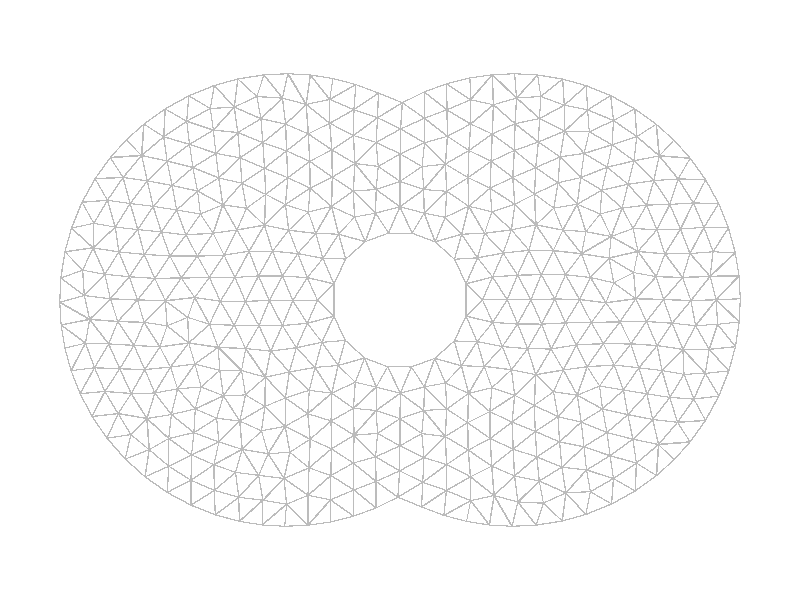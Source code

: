#include "colors.inc"
background { rgb <1, 1, 1> }
camera {location <0, 0, 10>up <0,1,0> right <-1.33,0,0> angle 20look_at <0, 0, 0> sky <0, 1, 0> }
cylinder { <-1.49528, 0.0970618, 0>, <-1.39895, 0.131759, 0>, 0.00255958 texture {  pigment { rgb <0.5, 0.5, 0.5> } } }
cylinder { <-1.49528, 0.0970618, 0>, <-1.47698, 0.21333, 0>, 0.0029425 texture {  pigment { rgb <0.5, 0.5, 0.5> } } }
cylinder { <-1.39895, 0.131759, 0>, <-1.47698, 0.21333, 0>, 0.00282201 texture {  pigment { rgb <0.5, 0.5, 0.5> } } }
cylinder { <-1.49995, -0.00995335, 0>, <-1.39163, 0.0197976, 0>, 0.00280838 texture {  pigment { rgb <0.5, 0.5, 0.5> } } }
cylinder { <-1.49995, -0.00995335, 0>, <-1.49528, 0.0970618, 0>, 0.00267793 texture {  pigment { rgb <0.5, 0.5, 0.5> } } }
cylinder { <-1.39163, 0.0197976, 0>, <-1.49528, 0.0970618, 0>, 0.00323201 texture {  pigment { rgb <0.5, 0.5, 0.5> } } }
cylinder { <-1.47709, -0.212827, 0>, <-1.38671, -0.190447, 0>, 0.00232771 texture {  pigment { rgb <0.5, 0.5, 0.5> } } }
cylinder { <-1.47709, -0.212827, 0>, <-1.49391, -0.110192, 0>, 0.0026001 texture {  pigment { rgb <0.5, 0.5, 0.5> } } }
cylinder { <-1.38671, -0.190447, 0>, <-1.49391, -0.110192, 0>, 0.00334781 texture {  pigment { rgb <0.5, 0.5, 0.5> } } }
cylinder { <-1.39163, 0.0197976, 0>, <-1.39895, 0.131759, 0>, 0.00280502 texture {  pigment { rgb <0.5, 0.5, 0.5> } } }
cylinder { <-1.49391, -0.110192, 0>, <-1.36811, -0.0856127, 0>, 0.00320442 texture {  pigment { rgb <0.5, 0.5, 0.5> } } }
cylinder { <-1.49391, -0.110192, 0>, <-1.49995, -0.00995335, 0>, 0.00251052 texture {  pigment { rgb <0.5, 0.5, 0.5> } } }
cylinder { <-1.36811, -0.0856127, 0>, <-1.49995, -0.00995335, 0>, 0.00380013 texture {  pigment { rgb <0.5, 0.5, 0.5> } } }
cylinder { <-1.36811, -0.0856127, 0>, <-1.39163, 0.0197976, 0>, 0.00270003 texture {  pigment { rgb <0.5, 0.5, 0.5> } } }
cylinder { <-1.44998, -0.312305, 0>, <-1.47709, -0.212827, 0>, 0.00257762 texture {  pigment { rgb <0.5, 0.5, 0.5> } } }
cylinder { <-1.44998, -0.312305, 0>, <-1.38671, -0.190447, 0>, 0.00343261 texture {  pigment { rgb <0.5, 0.5, 0.5> } } }
cylinder { <-1.38671, -0.190447, 0>, <-1.36811, -0.0856127, 0>, 0.00266179 texture {  pigment { rgb <0.5, 0.5, 0.5> } } }
cylinder { <-1.47698, 0.21333, 0>, <-1.35292, 0.230558, 0>, 0.00313125 texture {  pigment { rgb <0.5, 0.5, 0.5> } } }
cylinder { <-1.47698, 0.21333, 0>, <-1.44829, 0.317412, 0>, 0.00269909 texture {  pigment { rgb <0.5, 0.5, 0.5> } } }
cylinder { <-1.35292, 0.230558, 0>, <-1.44829, 0.317412, 0>, 0.00322476 texture {  pigment { rgb <0.5, 0.5, 0.5> } } }
cylinder { <-1.39895, 0.131759, 0>, <-1.35292, 0.230558, 0>, 0.00272492 texture {  pigment { rgb <0.5, 0.5, 0.5> } } }
cylinder { <-1.44829, 0.317412, 0>, <-1.34941, 0.338912, 0>, 0.00252977 texture {  pigment { rgb <0.5, 0.5, 0.5> } } }
cylinder { <-1.44829, 0.317412, 0>, <-1.40188, 0.431995, 0>, 0.00309066 texture {  pigment { rgb <0.5, 0.5, 0.5> } } }
cylinder { <-1.34941, 0.338912, 0>, <-1.40188, 0.431995, 0>, 0.0026713 texture {  pigment { rgb <0.5, 0.5, 0.5> } } }
cylinder { <-1.35292, 0.230558, 0>, <-1.34941, 0.338912, 0>, 0.00271028 texture {  pigment { rgb <0.5, 0.5, 0.5> } } }
cylinder { <-1.41031, -0.413928, 0>, <-1.44998, -0.312305, 0>, 0.0027273 texture {  pigment { rgb <0.5, 0.5, 0.5> } } }
cylinder { <-1.41031, -0.413928, 0>, <-1.34641, -0.299454, 0>, 0.00327756 texture {  pigment { rgb <0.5, 0.5, 0.5> } } }
cylinder { <-1.44998, -0.312305, 0>, <-1.34641, -0.299454, 0>, 0.00260923 texture {  pigment { rgb <0.5, 0.5, 0.5> } } }
cylinder { <-1.34641, -0.299454, 0>, <-1.38671, -0.190447, 0>, 0.00290547 texture {  pigment { rgb <0.5, 0.5, 0.5> } } }
cylinder { <-1.41031, -0.413928, 0>, <-1.30114, -0.404114, 0>, 0.00274032 texture {  pigment { rgb <0.5, 0.5, 0.5> } } }
cylinder { <-1.30114, -0.404114, 0>, <-1.34641, -0.299454, 0>, 0.00285078 texture {  pigment { rgb <0.5, 0.5, 0.5> } } }
cylinder { <-1.39163, 0.0197976, 0>, <-1.30078, 0.113599, 0>, 0.00326451 texture {  pigment { rgb <0.5, 0.5, 0.5> } } }
cylinder { <-1.39895, 0.131759, 0>, <-1.30078, 0.113599, 0>, 0.00249591 texture {  pigment { rgb <0.5, 0.5, 0.5> } } }
cylinder { <-1.35731, -0.514795, 0>, <-1.41031, -0.413928, 0>, 0.00284855 texture {  pigment { rgb <0.5, 0.5, 0.5> } } }
cylinder { <-1.35731, -0.514795, 0>, <-1.30114, -0.404114, 0>, 0.00310303 texture {  pigment { rgb <0.5, 0.5, 0.5> } } }
cylinder { <-1.40188, 0.431995, 0>, <-1.28968, 0.44087, 0>, 0.00281367 texture {  pigment { rgb <0.5, 0.5, 0.5> } } }
cylinder { <-1.40188, 0.431995, 0>, <-1.34406, 0.536249, 0>, 0.0029803 texture {  pigment { rgb <0.5, 0.5, 0.5> } } }
cylinder { <-1.28968, 0.44087, 0>, <-1.34406, 0.536249, 0>, 0.00274479 texture {  pigment { rgb <0.5, 0.5, 0.5> } } }
cylinder { <-1.34941, 0.338912, 0>, <-1.28968, 0.44087, 0>, 0.00295412 texture {  pigment { rgb <0.5, 0.5, 0.5> } } }
cylinder { <-1.30078, 0.113599, 0>, <-1.35292, 0.230558, 0>, 0.00320134 texture {  pigment { rgb <0.5, 0.5, 0.5> } } }
cylinder { <-1.38671, -0.190447, 0>, <-1.28431, -0.194227, 0>, 0.00256189 texture {  pigment { rgb <0.5, 0.5, 0.5> } } }
cylinder { <-1.28431, -0.194227, 0>, <-1.36811, -0.0856127, 0>, 0.00342972 texture {  pigment { rgb <0.5, 0.5, 0.5> } } }
cylinder { <-1.34641, -0.299454, 0>, <-1.28431, -0.194227, 0>, 0.00305463 texture {  pigment { rgb <0.5, 0.5, 0.5> } } }
cylinder { <-1.39163, 0.0197976, 0>, <-1.27683, 0.00519909, 0>, 0.00289309 texture {  pigment { rgb <0.5, 0.5, 0.5> } } }
cylinder { <-1.27683, 0.00519909, 0>, <-1.30078, 0.113599, 0>, 0.00277538 texture {  pigment { rgb <0.5, 0.5, 0.5> } } }
cylinder { <-1.36811, -0.0856127, 0>, <-1.27683, 0.00519909, 0>, 0.00321906 texture {  pigment { rgb <0.5, 0.5, 0.5> } } }
cylinder { <-1.35292, 0.230558, 0>, <-1.25515, 0.321956, 0>, 0.00334599 texture {  pigment { rgb <0.5, 0.5, 0.5> } } }
cylinder { <-1.34941, 0.338912, 0>, <-1.25515, 0.321956, 0>, 0.00239433 texture {  pigment { rgb <0.5, 0.5, 0.5> } } }
cylinder { <-1.28431, -0.194227, 0>, <-1.24398, -0.0951553, 0>, 0.00267412 texture {  pigment { rgb <0.5, 0.5, 0.5> } } }
cylinder { <-1.36811, -0.0856127, 0>, <-1.24398, -0.0951553, 0>, 0.00311251 texture {  pigment { rgb <0.5, 0.5, 0.5> } } }
cylinder { <-1.25515, 0.321956, 0>, <-1.28968, 0.44087, 0>, 0.00309568 texture {  pigment { rgb <0.5, 0.5, 0.5> } } }
cylinder { <-1.24398, -0.0951553, 0>, <-1.27683, 0.00519909, 0>, 0.00263985 texture {  pigment { rgb <0.5, 0.5, 0.5> } } }
cylinder { <-1.35731, -0.514795, 0>, <-1.2425, -0.50225, 0>, 0.00288737 texture {  pigment { rgb <0.5, 0.5, 0.5> } } }
cylinder { <-1.2425, -0.50225, 0>, <-1.30114, -0.404114, 0>, 0.00285797 texture {  pigment { rgb <0.5, 0.5, 0.5> } } }
cylinder { <-1.29186, -0.610707, 0>, <-1.35731, -0.514795, 0>, 0.00290297 texture {  pigment { rgb <0.5, 0.5, 0.5> } } }
cylinder { <-1.29186, -0.610707, 0>, <-1.2425, -0.50225, 0>, 0.00297897 texture {  pigment { rgb <0.5, 0.5, 0.5> } } }
cylinder { <-1.30078, 0.113599, 0>, <-1.23965, 0.212518, 0>, 0.00290708 texture {  pigment { rgb <0.5, 0.5, 0.5> } } }
cylinder { <-1.35292, 0.230558, 0>, <-1.23965, 0.212518, 0>, 0.00286736 texture {  pigment { rgb <0.5, 0.5, 0.5> } } }
cylinder { <-1.30114, -0.404114, 0>, <-1.23533, -0.303895, 0>, 0.00299732 texture {  pigment { rgb <0.5, 0.5, 0.5> } } }
cylinder { <-1.34641, -0.299454, 0>, <-1.23533, -0.303895, 0>, 0.00277912 texture {  pigment { rgb <0.5, 0.5, 0.5> } } }
cylinder { <-1.23965, 0.212518, 0>, <-1.25515, 0.321956, 0>, 0.00276323 texture {  pigment { rgb <0.5, 0.5, 0.5> } } }
cylinder { <-1.23533, -0.303895, 0>, <-1.28431, -0.194227, 0>, 0.00300266 texture {  pigment { rgb <0.5, 0.5, 0.5> } } }
cylinder { <-1.34406, 0.536249, 0>, <-1.2208, 0.541482, 0>, 0.0030843 texture {  pigment { rgb <0.5, 0.5, 0.5> } } }
cylinder { <-1.34406, 0.536249, 0>, <-1.27703, 0.629458, 0>, 0.00287014 texture {  pigment { rgb <0.5, 0.5, 0.5> } } }
cylinder { <-1.2208, 0.541482, 0>, <-1.27703, 0.629458, 0>, 0.00261034 texture {  pigment { rgb <0.5, 0.5, 0.5> } } }
cylinder { <-1.28968, 0.44087, 0>, <-1.2208, 0.541482, 0>, 0.00304828 texture {  pigment { rgb <0.5, 0.5, 0.5> } } }
cylinder { <-1.30078, 0.113599, 0>, <-1.19368, 0.102771, 0>, 0.00269112 texture {  pigment { rgb <0.5, 0.5, 0.5> } } }
cylinder { <-1.19368, 0.102771, 0>, <-1.23965, 0.212518, 0>, 0.00297465 texture {  pigment { rgb <0.5, 0.5, 0.5> } } }
cylinder { <-1.27683, 0.00519909, 0>, <-1.19368, 0.102771, 0>, 0.00320478 texture {  pigment { rgb <0.5, 0.5, 0.5> } } }
cylinder { <-1.25515, 0.321956, 0>, <-1.18949, 0.42638, 0>, 0.00308374 texture {  pigment { rgb <0.5, 0.5, 0.5> } } }
cylinder { <-1.28968, 0.44087, 0>, <-1.18949, 0.42638, 0>, 0.00253075 texture {  pigment { rgb <0.5, 0.5, 0.5> } } }
cylinder { <-1.29186, -0.610707, 0>, <-1.18637, -0.594758, 0>, 0.00266708 texture {  pigment { rgb <0.5, 0.5, 0.5> } } }
cylinder { <-1.18637, -0.594758, 0>, <-1.2425, -0.50225, 0>, 0.00270512 texture {  pigment { rgb <0.5, 0.5, 0.5> } } }
cylinder { <-1.30114, -0.404114, 0>, <-1.18505, -0.413238, 0>, 0.00291116 texture {  pigment { rgb <0.5, 0.5, 0.5> } } }
cylinder { <-1.18505, -0.413238, 0>, <-1.23533, -0.303895, 0>, 0.00300875 texture {  pigment { rgb <0.5, 0.5, 0.5> } } }
cylinder { <-1.2425, -0.50225, 0>, <-1.18505, -0.413238, 0>, 0.00264858 texture {  pigment { rgb <0.5, 0.5, 0.5> } } }
cylinder { <-1.18949, 0.42638, 0>, <-1.2208, 0.541482, 0>, 0.00298208 texture {  pigment { rgb <0.5, 0.5, 0.5> } } }
cylinder { <-1.21114, -0.70305, 0>, <-1.29186, -0.610707, 0>, 0.00306618 texture {  pigment { rgb <0.5, 0.5, 0.5> } } }
cylinder { <-1.21114, -0.70305, 0>, <-1.18637, -0.594758, 0>, 0.0027772 texture {  pigment { rgb <0.5, 0.5, 0.5> } } }
cylinder { <-1.23533, -0.303895, 0>, <-1.17285, -0.200548, 0>, 0.00301918 texture {  pigment { rgb <0.5, 0.5, 0.5> } } }
cylinder { <-1.28431, -0.194227, 0>, <-1.17285, -0.200548, 0>, 0.00279089 texture {  pigment { rgb <0.5, 0.5, 0.5> } } }
cylinder { <-1.17285, -0.200548, 0>, <-1.24398, -0.0951553, 0>, 0.00317873 texture {  pigment { rgb <0.5, 0.5, 0.5> } } }
cylinder { <-1.23965, 0.212518, 0>, <-1.15588, 0.311154, 0>, 0.00323522 texture {  pigment { rgb <0.5, 0.5, 0.5> } } }
cylinder { <-1.25515, 0.321956, 0>, <-1.15588, 0.311154, 0>, 0.00249628 texture {  pigment { rgb <0.5, 0.5, 0.5> } } }
cylinder { <-1.27683, 0.00519909, 0>, <-1.15703, 0.000180915, 0>, 0.00299754 texture {  pigment { rgb <0.5, 0.5, 0.5> } } }
cylinder { <-1.15703, 0.000180915, 0>, <-1.19368, 0.102771, 0>, 0.00272352 texture {  pigment { rgb <0.5, 0.5, 0.5> } } }
cylinder { <-1.24398, -0.0951553, 0>, <-1.15703, 0.000180915, 0>, 0.00322576 texture {  pigment { rgb <0.5, 0.5, 0.5> } } }
cylinder { <-1.15588, 0.311154, 0>, <-1.18949, 0.42638, 0>, 0.00300071 texture {  pigment { rgb <0.5, 0.5, 0.5> } } }
cylinder { <-1.2208, 0.541482, 0>, <-1.13888, 0.638734, 0>, 0.00317885 texture {  pigment { rgb <0.5, 0.5, 0.5> } } }
cylinder { <-1.27703, 0.629458, 0>, <-1.13888, 0.638734, 0>, 0.00346156 texture {  pigment { rgb <0.5, 0.5, 0.5> } } }
cylinder { <-1.27703, 0.629458, 0>, <-1.20683, 0.707388, 0>, 0.00262231 texture {  pigment { rgb <0.5, 0.5, 0.5> } } }
cylinder { <-1.13888, 0.638734, 0>, <-1.20683, 0.707388, 0>, 0.00241472 texture {  pigment { rgb <0.5, 0.5, 0.5> } } }
cylinder { <-1.19368, 0.102771, 0>, <-1.12753, 0.201613, 0>, 0.00297339 texture {  pigment { rgb <0.5, 0.5, 0.5> } } }
cylinder { <-1.23965, 0.212518, 0>, <-1.12753, 0.201613, 0>, 0.00281622 texture {  pigment { rgb <0.5, 0.5, 0.5> } } }
cylinder { <-1.17285, -0.200548, 0>, <-1.12849, -0.0985534, 0>, 0.00278054 texture {  pigment { rgb <0.5, 0.5, 0.5> } } }
cylinder { <-1.24398, -0.0951553, 0>, <-1.12849, -0.0985534, 0>, 0.00288836 texture {  pigment { rgb <0.5, 0.5, 0.5> } } }
cylinder { <-1.12849, -0.0985534, 0>, <-1.15703, 0.000180915, 0>, 0.00256939 texture {  pigment { rgb <0.5, 0.5, 0.5> } } }
cylinder { <-1.18637, -0.594758, 0>, <-1.11549, -0.523688, 0>, 0.00250933 texture {  pigment { rgb <0.5, 0.5, 0.5> } } }
cylinder { <-1.2425, -0.50225, 0>, <-1.11549, -0.523688, 0>, 0.00322011 texture {  pigment { rgb <0.5, 0.5, 0.5> } } }
cylinder { <-1.12753, 0.201613, 0>, <-1.15588, 0.311154, 0>, 0.00282872 texture {  pigment { rgb <0.5, 0.5, 0.5> } } }
cylinder { <-1.23533, -0.303895, 0>, <-1.12486, -0.307339, 0>, 0.00276323 texture {  pigment { rgb <0.5, 0.5, 0.5> } } }
cylinder { <-1.12486, -0.307339, 0>, <-1.17285, -0.200548, 0>, 0.00292701 texture {  pigment { rgb <0.5, 0.5, 0.5> } } }
cylinder { <-1.18505, -0.413238, 0>, <-1.12486, -0.307339, 0>, 0.00304526 texture {  pigment { rgb <0.5, 0.5, 0.5> } } }
cylinder { <-1.18949, 0.42638, 0>, <-1.11405, 0.526517, 0>, 0.00313433 texture {  pigment { rgb <0.5, 0.5, 0.5> } } }
cylinder { <-1.2208, 0.541482, 0>, <-1.11405, 0.526517, 0>, 0.00269474 texture {  pigment { rgb <0.5, 0.5, 0.5> } } }
cylinder { <-1.11549, -0.523688, 0>, <-1.18505, -0.413238, 0>, 0.00326315 texture {  pigment { rgb <0.5, 0.5, 0.5> } } }
cylinder { <-1.11405, 0.526517, 0>, <-1.13888, 0.638734, 0>, 0.00287328 texture {  pigment { rgb <0.5, 0.5, 0.5> } } }
cylinder { <-1.21114, -0.70305, 0>, <-1.1058, -0.661289, 0>, 0.00283293 texture {  pigment { rgb <0.5, 0.5, 0.5> } } }
cylinder { <-1.18637, -0.594758, 0>, <-1.1058, -0.661289, 0>, 0.00261227 texture {  pigment { rgb <0.5, 0.5, 0.5> } } }
cylinder { <-1.13888, 0.638734, 0>, <-1.12905, 0.777366, 0>, 0.00347451 texture {  pigment { rgb <0.5, 0.5, 0.5> } } }
cylinder { <-1.20683, 0.707388, 0>, <-1.12905, 0.777366, 0>, 0.00261561 texture {  pigment { rgb <0.5, 0.5, 0.5> } } }
cylinder { <-1.21114, -0.70305, 0>, <-1.12381, -0.781573, 0>, 0.00293597 texture {  pigment { rgb <0.5, 0.5, 0.5> } } }
cylinder { <-1.12381, -0.781573, 0>, <-1.1058, -0.661289, 0>, 0.00304065 texture {  pigment { rgb <0.5, 0.5, 0.5> } } }
cylinder { <-1.18949, 0.42638, 0>, <-1.08812, 0.413946, 0>, 0.00255325 texture {  pigment { rgb <0.5, 0.5, 0.5> } } }
cylinder { <-1.08812, 0.413946, 0>, <-1.11405, 0.526517, 0>, 0.00288799 texture {  pigment { rgb <0.5, 0.5, 0.5> } } }
cylinder { <-1.15588, 0.311154, 0>, <-1.08812, 0.413946, 0>, 0.00307792 texture {  pigment { rgb <0.5, 0.5, 0.5> } } }
cylinder { <-1.11549, -0.523688, 0>, <-1.0807, -0.411174, 0>, 0.00294428 texture {  pigment { rgb <0.5, 0.5, 0.5> } } }
cylinder { <-1.18505, -0.413238, 0>, <-1.0807, -0.411174, 0>, 0.00260928 texture {  pigment { rgb <0.5, 0.5, 0.5> } } }
cylinder { <-1.0807, -0.411174, 0>, <-1.12486, -0.307339, 0>, 0.00282086 texture {  pigment { rgb <0.5, 0.5, 0.5> } } }
cylinder { <-1.15703, 0.000180915, 0>, <-1.08087, 0.0955442, 0>, 0.00305109 texture {  pigment { rgb <0.5, 0.5, 0.5> } } }
cylinder { <-1.19368, 0.102771, 0>, <-1.08087, 0.0955442, 0>, 0.00282613 texture {  pigment { rgb <0.5, 0.5, 0.5> } } }
cylinder { <-1.08087, 0.0955442, 0>, <-1.12753, 0.201613, 0>, 0.002897 texture {  pigment { rgb <0.5, 0.5, 0.5> } } }
cylinder { <-1.1058, -0.661289, 0>, <-1.11549, -0.523688, 0>, 0.00344855 texture {  pigment { rgb <0.5, 0.5, 0.5> } } }
cylinder { <-1.12486, -0.307339, 0>, <-1.05863, -0.207242, 0>, 0.00300049 texture {  pigment { rgb <0.5, 0.5, 0.5> } } }
cylinder { <-1.17285, -0.200548, 0>, <-1.05863, -0.207242, 0>, 0.00286028 texture {  pigment { rgb <0.5, 0.5, 0.5> } } }
cylinder { <-1.05863, -0.207242, 0>, <-1.12849, -0.0985534, 0>, 0.0032301 texture {  pigment { rgb <0.5, 0.5, 0.5> } } }
cylinder { <-1.12753, 0.201613, 0>, <-1.05218, 0.300629, 0>, 0.00311077 texture {  pigment { rgb <0.5, 0.5, 0.5> } } }
cylinder { <-1.15588, 0.311154, 0>, <-1.05218, 0.300629, 0>, 0.00260599 texture {  pigment { rgb <0.5, 0.5, 0.5> } } }
cylinder { <-1.13888, 0.638734, 0>, <-1.04145, 0.721249, 0>, 0.00319199 texture {  pigment { rgb <0.5, 0.5, 0.5> } } }
cylinder { <-1.12905, 0.777366, 0>, <-1.04145, 0.721249, 0>, 0.00260082 texture {  pigment { rgb <0.5, 0.5, 0.5> } } }
cylinder { <-1.05218, 0.300629, 0>, <-1.08812, 0.413946, 0>, 0.00297204 texture {  pigment { rgb <0.5, 0.5, 0.5> } } }
cylinder { <-1.12849, -0.0985534, 0>, <-1.03442, -0.00359444, 0>, 0.00334164 texture {  pigment { rgb <0.5, 0.5, 0.5> } } }
cylinder { <-1.15703, 0.000180915, 0>, <-1.03442, -0.00359444, 0>, 0.00306665 texture {  pigment { rgb <0.5, 0.5, 0.5> } } }
cylinder { <-1.03442, -0.00359444, 0>, <-1.08087, 0.0955442, 0>, 0.00273699 texture {  pigment { rgb <0.5, 0.5, 0.5> } } }
cylinder { <-1.11405, 0.526517, 0>, <-1.02693, 0.614193, 0>, 0.00309011 texture {  pigment { rgb <0.5, 0.5, 0.5> } } }
cylinder { <-1.13888, 0.638734, 0>, <-1.02693, 0.614193, 0>, 0.00286537 texture {  pigment { rgb <0.5, 0.5, 0.5> } } }
cylinder { <-1.05863, -0.207242, 0>, <-1.02654, -0.114094, 0>, 0.00246305 texture {  pigment { rgb <0.5, 0.5, 0.5> } } }
cylinder { <-1.12849, -0.0985534, 0>, <-1.02654, -0.114094, 0>, 0.00257822 texture {  pigment { rgb <0.5, 0.5, 0.5> } } }
cylinder { <-1.1058, -0.661289, 0>, <-1.01932, -0.612065, 0>, 0.00248773 texture {  pigment { rgb <0.5, 0.5, 0.5> } } }
cylinder { <-1.01932, -0.612065, 0>, <-1.11549, -0.523688, 0>, 0.00326539 texture {  pigment { rgb <0.5, 0.5, 0.5> } } }
cylinder { <-1.12381, -0.781573, 0>, <-1.01926, -0.734668, 0>, 0.00286476 texture {  pigment { rgb <0.5, 0.5, 0.5> } } }
cylinder { <-1.01926, -0.734668, 0>, <-1.1058, -0.661289, 0>, 0.0028365 texture {  pigment { rgb <0.5, 0.5, 0.5> } } }
cylinder { <-1.02693, 0.614193, 0>, <-1.04145, 0.721249, 0>, 0.0027009 texture {  pigment { rgb <0.5, 0.5, 0.5> } } }
cylinder { <-1.08087, 0.0955442, 0>, <-1.01397, 0.194444, 0>, 0.00298509 texture {  pigment { rgb <0.5, 0.5, 0.5> } } }
cylinder { <-1.12753, 0.201613, 0>, <-1.01397, 0.194444, 0>, 0.00284481 texture {  pigment { rgb <0.5, 0.5, 0.5> } } }
cylinder { <-1.12486, -0.307339, 0>, <-1.01184, -0.296351, 0>, 0.00283864 texture {  pigment { rgb <0.5, 0.5, 0.5> } } }
cylinder { <-1.01184, -0.296351, 0>, <-1.05863, -0.207242, 0>, 0.00251616 texture {  pigment { rgb <0.5, 0.5, 0.5> } } }
cylinder { <-1.12905, 0.777366, 0>, <-1.03533, 0.844646, 0>, 0.00288428 texture {  pigment { rgb <0.5, 0.5, 0.5> } } }
cylinder { <-1.04145, 0.721249, 0>, <-1.03533, 0.844646, 0>, 0.00308873 texture {  pigment { rgb <0.5, 0.5, 0.5> } } }
cylinder { <-1.02654, -0.114094, 0>, <-1.03442, -0.00359444, 0>, 0.00276949 texture {  pigment { rgb <0.5, 0.5, 0.5> } } }
cylinder { <-1.02615, -0.850392, 0>, <-1.12381, -0.781573, 0>, 0.0029869 texture {  pigment { rgb <0.5, 0.5, 0.5> } } }
cylinder { <-1.02615, -0.850392, 0>, <-1.01926, -0.734668, 0>, 0.00289822 texture {  pigment { rgb <0.5, 0.5, 0.5> } } }
cylinder { <-1.01397, 0.194444, 0>, <-1.05218, 0.300629, 0>, 0.00282124 texture {  pigment { rgb <0.5, 0.5, 0.5> } } }
cylinder { <-1.0807, -0.411174, 0>, <-1.01184, -0.296351, 0>, 0.00334714 texture {  pigment { rgb <0.5, 0.5, 0.5> } } }
cylinder { <-1.01932, -0.612065, 0>, <-1.00802, -0.506193, 0>, 0.00266181 texture {  pigment { rgb <0.5, 0.5, 0.5> } } }
cylinder { <-1.11549, -0.523688, 0>, <-1.00802, -0.506193, 0>, 0.00272222 texture {  pigment { rgb <0.5, 0.5, 0.5> } } }
cylinder { <-1.00802, -0.506193, 0>, <-1.0807, -0.411174, 0>, 0.00299069 texture {  pigment { rgb <0.5, 0.5, 0.5> } } }
cylinder { <-1.08812, 0.413946, 0>, <-1.00442, 0.506039, 0>, 0.00311116 texture {  pigment { rgb <0.5, 0.5, 0.5> } } }
cylinder { <-1.11405, 0.526517, 0>, <-1.00442, 0.506039, 0>, 0.0027882 texture {  pigment { rgb <0.5, 0.5, 0.5> } } }
cylinder { <-1.00442, 0.506039, 0>, <-1.02693, 0.614193, 0>, 0.00276177 texture {  pigment { rgb <0.5, 0.5, 0.5> } } }
cylinder { <-1.01926, -0.734668, 0>, <-1.01932, -0.612065, 0>, 0.00306509 texture {  pigment { rgb <0.5, 0.5, 0.5> } } }
cylinder { <-1.05218, 0.300629, 0>, <-0.984717, 0.397765, 0>, 0.00295656 texture {  pigment { rgb <0.5, 0.5, 0.5> } } }
cylinder { <-1.08812, 0.413946, 0>, <-0.984717, 0.397765, 0>, 0.00261657 texture {  pigment { rgb <0.5, 0.5, 0.5> } } }
cylinder { <-1.0807, -0.411174, 0>, <-0.980457, -0.392522, 0>, 0.00254903 texture {  pigment { rgb <0.5, 0.5, 0.5> } } }
cylinder { <-0.980457, -0.392522, 0>, <-1.01184, -0.296351, 0>, 0.00252906 texture {  pigment { rgb <0.5, 0.5, 0.5> } } }
cylinder { <-0.984717, 0.397765, 0>, <-1.00442, 0.506039, 0>, 0.0027513 texture {  pigment { rgb <0.5, 0.5, 0.5> } } }
cylinder { <-1.00802, -0.506193, 0>, <-0.980457, -0.392522, 0>, 0.00292414 texture {  pigment { rgb <0.5, 0.5, 0.5> } } }
cylinder { <-1.08087, 0.0955442, 0>, <-0.964337, 0.0971945, 0>, 0.00291363 texture {  pigment { rgb <0.5, 0.5, 0.5> } } }
cylinder { <-0.964337, 0.0971945, 0>, <-1.01397, 0.194444, 0>, 0.00272956 texture {  pigment { rgb <0.5, 0.5, 0.5> } } }
cylinder { <-1.03442, -0.00359444, 0>, <-0.964337, 0.0971945, 0>, 0.00306905 texture {  pigment { rgb <0.5, 0.5, 0.5> } } }
cylinder { <-1.01397, 0.194444, 0>, <-0.943466, 0.287683, 0>, 0.00292233 texture {  pigment { rgb <0.5, 0.5, 0.5> } } }
cylinder { <-1.05218, 0.300629, 0>, <-0.943466, 0.287683, 0>, 0.00273695 texture {  pigment { rgb <0.5, 0.5, 0.5> } } }
cylinder { <-1.04145, 0.721249, 0>, <-0.940258, 0.789947, 0>, 0.00305767 texture {  pigment { rgb <0.5, 0.5, 0.5> } } }
cylinder { <-1.03533, 0.844646, 0>, <-0.940258, 0.789947, 0>, 0.002742 texture {  pigment { rgb <0.5, 0.5, 0.5> } } }
cylinder { <-1.02654, -0.114094, 0>, <-0.935685, -0.0766375, 0>, 0.00245688 texture {  pigment { rgb <0.5, 0.5, 0.5> } } }
cylinder { <-0.935685, -0.0766375, 0>, <-1.03442, -0.00359444, 0>, 0.00307047 texture {  pigment { rgb <0.5, 0.5, 0.5> } } }
cylinder { <-1.05863, -0.207242, 0>, <-0.931638, -0.189906, 0>, 0.00320434 texture {  pigment { rgb <0.5, 0.5, 0.5> } } }
cylinder { <-0.931638, -0.189906, 0>, <-1.02654, -0.114094, 0>, 0.0030367 texture {  pigment { rgb <0.5, 0.5, 0.5> } } }
cylinder { <-0.943466, 0.287683, 0>, <-0.984717, 0.397765, 0>, 0.00293894 texture {  pigment { rgb <0.5, 0.5, 0.5> } } }
cylinder { <-1.02693, 0.614193, 0>, <-0.927752, 0.687916, 0>, 0.00308937 texture {  pigment { rgb <0.5, 0.5, 0.5> } } }
cylinder { <-1.04145, 0.721249, 0>, <-0.927752, 0.687916, 0>, 0.00296206 texture {  pigment { rgb <0.5, 0.5, 0.5> } } }
cylinder { <-1.01184, -0.296351, 0>, <-0.931638, -0.189906, 0>, 0.00333199 texture {  pigment { rgb <0.5, 0.5, 0.5> } } }
cylinder { <-1.02615, -0.850392, 0>, <-0.921192, -0.796736, 0>, 0.00294692 texture {  pigment { rgb <0.5, 0.5, 0.5> } } }
cylinder { <-0.921192, -0.796736, 0>, <-1.01926, -0.734668, 0>, 0.00290153 texture {  pigment { rgb <0.5, 0.5, 0.5> } } }
cylinder { <-1.01926, -0.734668, 0>, <-0.918899, -0.684778, 0>, 0.002802 texture {  pigment { rgb <0.5, 0.5, 0.5> } } }
cylinder { <-0.918899, -0.684778, 0>, <-1.01932, -0.612065, 0>, 0.0030995 texture {  pigment { rgb <0.5, 0.5, 0.5> } } }
cylinder { <-0.927752, 0.687916, 0>, <-0.940258, 0.789947, 0>, 0.00256986 texture {  pigment { rgb <0.5, 0.5, 0.5> } } }
cylinder { <-1.00442, 0.506039, 0>, <-0.91298, 0.585463, 0>, 0.00302798 texture {  pigment { rgb <0.5, 0.5, 0.5> } } }
cylinder { <-1.02693, 0.614193, 0>, <-0.91298, 0.585463, 0>, 0.00293784 texture {  pigment { rgb <0.5, 0.5, 0.5> } } }
cylinder { <-1.03533, 0.844646, 0>, <-0.93108, 0.902314, 0>, 0.00297833 texture {  pigment { rgb <0.5, 0.5, 0.5> } } }
cylinder { <-0.940258, 0.789947, 0>, <-0.93108, 0.902314, 0>, 0.00281854 texture {  pigment { rgb <0.5, 0.5, 0.5> } } }
cylinder { <-1.01932, -0.612065, 0>, <-0.908574, -0.586171, 0>, 0.00284326 texture {  pigment { rgb <0.5, 0.5, 0.5> } } }
cylinder { <-0.908574, -0.586171, 0>, <-1.00802, -0.506193, 0>, 0.00319041 texture {  pigment { rgb <0.5, 0.5, 0.5> } } }
cylinder { <-1.03442, -0.00359444, 0>, <-0.904976, 0.0111946, 0>, 0.00325722 texture {  pigment { rgb <0.5, 0.5, 0.5> } } }
cylinder { <-0.904976, 0.0111946, 0>, <-0.964337, 0.0971945, 0>, 0.00261242 texture {  pigment { rgb <0.5, 0.5, 0.5> } } }
cylinder { <-0.931638, -0.189906, 0>, <-0.935685, -0.0766375, 0>, 0.00283353 texture {  pigment { rgb <0.5, 0.5, 0.5> } } }
cylinder { <-0.91298, 0.585463, 0>, <-0.927752, 0.687916, 0>, 0.0025878 texture {  pigment { rgb <0.5, 0.5, 0.5> } } }
cylinder { <-0.935685, -0.0766375, 0>, <-0.904976, 0.0111946, 0>, 0.00232614 texture {  pigment { rgb <0.5, 0.5, 0.5> } } }
cylinder { <-1.01184, -0.296351, 0>, <-0.904008, -0.28283, 0>, 0.00271699 texture {  pigment { rgb <0.5, 0.5, 0.5> } } }
cylinder { <-0.904008, -0.28283, 0>, <-0.931638, -0.189906, 0>, 0.00242361 texture {  pigment { rgb <0.5, 0.5, 0.5> } } }
cylinder { <-1.00802, -0.506193, 0>, <-0.902527, -0.481199, 0>, 0.00271033 texture {  pigment { rgb <0.5, 0.5, 0.5> } } }
cylinder { <-0.902527, -0.481199, 0>, <-0.980457, -0.392522, 0>, 0.00295135 texture {  pigment { rgb <0.5, 0.5, 0.5> } } }
cylinder { <-0.921607, -0.906779, 0>, <-1.02615, -0.850392, 0>, 0.00296948 texture {  pigment { rgb <0.5, 0.5, 0.5> } } }
cylinder { <-0.921607, -0.906779, 0>, <-0.921192, -0.796736, 0>, 0.00275109 texture {  pigment { rgb <0.5, 0.5, 0.5> } } }
cylinder { <-0.921192, -0.796736, 0>, <-0.918899, -0.684778, 0>, 0.00279954 texture {  pigment { rgb <0.5, 0.5, 0.5> } } }
cylinder { <-0.918899, -0.684778, 0>, <-0.908574, -0.586171, 0>, 0.00247864 texture {  pigment { rgb <0.5, 0.5, 0.5> } } }
cylinder { <-0.980457, -0.392522, 0>, <-0.904008, -0.28283, 0>, 0.0033426 texture {  pigment { rgb <0.5, 0.5, 0.5> } } }
cylinder { <-0.908574, -0.586171, 0>, <-0.902527, -0.481199, 0>, 0.00262866 texture {  pigment { rgb <0.5, 0.5, 0.5> } } }
cylinder { <-1.01397, 0.194444, 0>, <-0.893508, 0.19391, 0>, 0.00301151 texture {  pigment { rgb <0.5, 0.5, 0.5> } } }
cylinder { <-0.893508, 0.19391, 0>, <-0.943466, 0.287683, 0>, 0.00265626 texture {  pigment { rgb <0.5, 0.5, 0.5> } } }
cylinder { <-0.964337, 0.0971945, 0>, <-0.893508, 0.19391, 0>, 0.00299693 texture {  pigment { rgb <0.5, 0.5, 0.5> } } }
cylinder { <-0.984717, 0.397765, 0>, <-0.892512, 0.481593, 0>, 0.00311537 texture {  pigment { rgb <0.5, 0.5, 0.5> } } }
cylinder { <-1.00442, 0.506039, 0>, <-0.892512, 0.481593, 0>, 0.00286371 texture {  pigment { rgb <0.5, 0.5, 0.5> } } }
cylinder { <-0.892512, 0.481593, 0>, <-0.91298, 0.585463, 0>, 0.00264669 texture {  pigment { rgb <0.5, 0.5, 0.5> } } }
cylinder { <-0.943466, 0.287683, 0>, <-0.879535, 0.380128, 0>, 0.00280993 texture {  pigment { rgb <0.5, 0.5, 0.5> } } }
cylinder { <-0.984717, 0.397765, 0>, <-0.879535, 0.380128, 0>, 0.00266627 texture {  pigment { rgb <0.5, 0.5, 0.5> } } }
cylinder { <-0.879535, 0.380128, 0>, <-0.892512, 0.481593, 0>, 0.00255728 texture {  pigment { rgb <0.5, 0.5, 0.5> } } }
cylinder { <-0.902527, -0.481199, 0>, <-0.876447, -0.384395, 0>, 0.00250639 texture {  pigment { rgb <0.5, 0.5, 0.5> } } }
cylinder { <-0.980457, -0.392522, 0>, <-0.876447, -0.384395, 0>, 0.00260817 texture {  pigment { rgb <0.5, 0.5, 0.5> } } }
cylinder { <-0.876447, -0.384395, 0>, <-0.904008, -0.28283, 0>, 0.00263094 texture {  pigment { rgb <0.5, 0.5, 0.5> } } }
cylinder { <-0.904976, 0.0111946, 0>, <-0.840189, 0.100011, 0>, 0.00274837 texture {  pigment { rgb <0.5, 0.5, 0.5> } } }
cylinder { <-0.964337, 0.0971945, 0>, <-0.840189, 0.100011, 0>, 0.00310449 texture {  pigment { rgb <0.5, 0.5, 0.5> } } }
cylinder { <-0.840189, 0.100011, 0>, <-0.893508, 0.19391, 0>, 0.00269955 texture {  pigment { rgb <0.5, 0.5, 0.5> } } }
cylinder { <-0.931638, -0.189906, 0>, <-0.839898, -0.107562, 0>, 0.00308187 texture {  pigment { rgb <0.5, 0.5, 0.5> } } }
cylinder { <-0.935685, -0.0766375, 0>, <-0.839898, -0.107562, 0>, 0.00251637 texture {  pigment { rgb <0.5, 0.5, 0.5> } } }
cylinder { <-0.940258, 0.789947, 0>, <-0.836569, 0.846363, 0>, 0.00295109 texture {  pigment { rgb <0.5, 0.5, 0.5> } } }
cylinder { <-0.836569, 0.846363, 0>, <-0.93108, 0.902314, 0>, 0.00274577 texture {  pigment { rgb <0.5, 0.5, 0.5> } } }
cylinder { <-0.943466, 0.287683, 0>, <-0.823792, 0.295445, 0>, 0.00299813 texture {  pigment { rgb <0.5, 0.5, 0.5> } } }
cylinder { <-0.823792, 0.295445, 0>, <-0.879535, 0.380128, 0>, 0.00253458 texture {  pigment { rgb <0.5, 0.5, 0.5> } } }
cylinder { <-0.927752, 0.687916, 0>, <-0.82253, 0.750684, 0>, 0.00306304 texture {  pigment { rgb <0.5, 0.5, 0.5> } } }
cylinder { <-0.82253, 0.750684, 0>, <-0.940258, 0.789947, 0>, 0.00310257 texture {  pigment { rgb <0.5, 0.5, 0.5> } } }
cylinder { <-0.921192, -0.796736, 0>, <-0.820367, -0.727625, 0>, 0.00305594 texture {  pigment { rgb <0.5, 0.5, 0.5> } } }
cylinder { <-0.918899, -0.684778, 0>, <-0.820367, -0.727625, 0>, 0.00268612 texture {  pigment { rgb <0.5, 0.5, 0.5> } } }
cylinder { <-0.921607, -0.906779, 0>, <-0.818364, -0.841294, 0>, 0.00305648 texture {  pigment { rgb <0.5, 0.5, 0.5> } } }
cylinder { <-0.921192, -0.796736, 0>, <-0.818364, -0.841294, 0>, 0.00280169 texture {  pigment { rgb <0.5, 0.5, 0.5> } } }
cylinder { <-0.893508, 0.19391, 0>, <-0.823792, 0.295445, 0>, 0.00307913 texture {  pigment { rgb <0.5, 0.5, 0.5> } } }
cylinder { <-0.91298, 0.585463, 0>, <-0.811903, 0.648226, 0>, 0.00297444 texture {  pigment { rgb <0.5, 0.5, 0.5> } } }
cylinder { <-0.811903, 0.648226, 0>, <-0.927752, 0.687916, 0>, 0.00306148 texture {  pigment { rgb <0.5, 0.5, 0.5> } } }
cylinder { <-0.839898, -0.107562, 0>, <-0.904976, 0.0111946, 0>, 0.00338548 texture {  pigment { rgb <0.5, 0.5, 0.5> } } }
cylinder { <-0.82253, 0.750684, 0>, <-0.836569, 0.846363, 0>, 0.00241758 texture {  pigment { rgb <0.5, 0.5, 0.5> } } }
cylinder { <-0.836569, 0.846363, 0>, <-0.818396, 0.947958, 0>, 0.00258019 texture {  pigment { rgb <0.5, 0.5, 0.5> } } }
cylinder { <-0.93108, 0.902314, 0>, <-0.818396, 0.947958, 0>, 0.00303943 texture {  pigment { rgb <0.5, 0.5, 0.5> } } }
cylinder { <-0.908574, -0.586171, 0>, <-0.808139, -0.522528, 0>, 0.00297255 texture {  pigment { rgb <0.5, 0.5, 0.5> } } }
cylinder { <-0.902527, -0.481199, 0>, <-0.808139, -0.522528, 0>, 0.00257601 texture {  pigment { rgb <0.5, 0.5, 0.5> } } }
cylinder { <-0.892512, 0.481593, 0>, <-0.79883, 0.539503, 0>, 0.0027534 texture {  pigment { rgb <0.5, 0.5, 0.5> } } }
cylinder { <-0.79883, 0.539503, 0>, <-0.91298, 0.585463, 0>, 0.00307637 texture {  pigment { rgb <0.5, 0.5, 0.5> } } }
cylinder { <-0.904008, -0.28283, 0>, <-0.801498, -0.20917, 0>, 0.00315576 texture {  pigment { rgb <0.5, 0.5, 0.5> } } }
cylinder { <-0.931638, -0.189906, 0>, <-0.801498, -0.20917, 0>, 0.00328894 texture {  pigment { rgb <0.5, 0.5, 0.5> } } }
cylinder { <-0.918899, -0.684778, 0>, <-0.798366, -0.627477, 0>, 0.00333652 texture {  pigment { rgb <0.5, 0.5, 0.5> } } }
cylinder { <-0.908574, -0.586171, 0>, <-0.798366, -0.627477, 0>, 0.00294236 texture {  pigment { rgb <0.5, 0.5, 0.5> } } }
cylinder { <-0.811903, 0.648226, 0>, <-0.82253, 0.750684, 0>, 0.00257518 texture {  pigment { rgb <0.5, 0.5, 0.5> } } }
cylinder { <-0.876447, -0.384395, 0>, <-0.79446, -0.31089, 0>, 0.00275282 texture {  pigment { rgb <0.5, 0.5, 0.5> } } }
cylinder { <-0.904008, -0.28283, 0>, <-0.79446, -0.31089, 0>, 0.0028271 texture {  pigment { rgb <0.5, 0.5, 0.5> } } }
cylinder { <-0.818364, -0.841294, 0>, <-0.820367, -0.727625, 0>, 0.00284217 texture {  pigment { rgb <0.5, 0.5, 0.5> } } }
cylinder { <-0.921607, -0.906779, 0>, <-0.814352, -0.949306, 0>, 0.00288446 texture {  pigment { rgb <0.5, 0.5, 0.5> } } }
cylinder { <-0.814352, -0.949306, 0>, <-0.818364, -0.841294, 0>, 0.00270217 texture {  pigment { rgb <0.5, 0.5, 0.5> } } }
cylinder { <-0.801498, -0.20917, 0>, <-0.839898, -0.107562, 0>, 0.00271554 texture {  pigment { rgb <0.5, 0.5, 0.5> } } }
cylinder { <-0.820367, -0.727625, 0>, <-0.798366, -0.627477, 0>, 0.00256341 texture {  pigment { rgb <0.5, 0.5, 0.5> } } }
cylinder { <-0.839898, -0.107562, 0>, <-0.791765, -0.00545155, 0>, 0.00282217 texture {  pigment { rgb <0.5, 0.5, 0.5> } } }
cylinder { <-0.904976, 0.0111946, 0>, <-0.791765, -0.00545155, 0>, 0.00286072 texture {  pigment { rgb <0.5, 0.5, 0.5> } } }
cylinder { <-0.79883, 0.539503, 0>, <-0.811903, 0.648226, 0>, 0.00273767 texture {  pigment { rgb <0.5, 0.5, 0.5> } } }
cylinder { <-0.798366, -0.627477, 0>, <-0.808139, -0.522528, 0>, 0.00263507 texture {  pigment { rgb <0.5, 0.5, 0.5> } } }
cylinder { <-0.791765, -0.00545155, 0>, <-0.840189, 0.100011, 0>, 0.0029012 texture {  pigment { rgb <0.5, 0.5, 0.5> } } }
cylinder { <-0.879535, 0.380128, 0>, <-0.781143, 0.420677, 0>, 0.00266049 texture {  pigment { rgb <0.5, 0.5, 0.5> } } }
cylinder { <-0.781143, 0.420677, 0>, <-0.892512, 0.481593, 0>, 0.00317351 texture {  pigment { rgb <0.5, 0.5, 0.5> } } }
cylinder { <-0.79446, -0.31089, 0>, <-0.801498, -0.20917, 0>, 0.00254909 texture {  pigment { rgb <0.5, 0.5, 0.5> } } }
cylinder { <-0.823792, 0.295445, 0>, <-0.781143, 0.420677, 0>, 0.00330737 texture {  pigment { rgb <0.5, 0.5, 0.5> } } }
cylinder { <-0.781143, 0.420677, 0>, <-0.79883, 0.539503, 0>, 0.00300339 texture {  pigment { rgb <0.5, 0.5, 0.5> } } }
cylinder { <-0.876447, -0.384395, 0>, <-0.778276, -0.423314, 0>, 0.00264013 texture {  pigment { rgb <0.5, 0.5, 0.5> } } }
cylinder { <-0.778276, -0.423314, 0>, <-0.79446, -0.31089, 0>, 0.00283957 texture {  pigment { rgb <0.5, 0.5, 0.5> } } }
cylinder { <-0.902527, -0.481199, 0>, <-0.778276, -0.423314, 0>, 0.00342684 texture {  pigment { rgb <0.5, 0.5, 0.5> } } }
cylinder { <-0.808139, -0.522528, 0>, <-0.778276, -0.423314, 0>, 0.00259027 texture {  pigment { rgb <0.5, 0.5, 0.5> } } }
cylinder { <-0.893508, 0.19391, 0>, <-0.775594, 0.198307, 0>, 0.00294991 texture {  pigment { rgb <0.5, 0.5, 0.5> } } }
cylinder { <-0.775594, 0.198307, 0>, <-0.823792, 0.295445, 0>, 0.00271095 texture {  pigment { rgb <0.5, 0.5, 0.5> } } }
cylinder { <-0.840189, 0.100011, 0>, <-0.775594, 0.198307, 0>, 0.00294053 texture {  pigment { rgb <0.5, 0.5, 0.5> } } }
cylinder { <-0.801498, -0.20917, 0>, <-0.730727, -0.111539, 0>, 0.00301457 texture {  pigment { rgb <0.5, 0.5, 0.5> } } }
cylinder { <-0.839898, -0.107562, 0>, <-0.730727, -0.111539, 0>, 0.00273109 texture {  pigment { rgb <0.5, 0.5, 0.5> } } }
cylinder { <-0.818364, -0.841294, 0>, <-0.72511, -0.761673, 0>, 0.00306551 texture {  pigment { rgb <0.5, 0.5, 0.5> } } }
cylinder { <-0.820367, -0.727625, 0>, <-0.72511, -0.761673, 0>, 0.00252898 texture {  pigment { rgb <0.5, 0.5, 0.5> } } }
cylinder { <-0.836569, 0.846363, 0>, <-0.730689, 0.852348, 0>, 0.00265123 texture {  pigment { rgb <0.5, 0.5, 0.5> } } }
cylinder { <-0.730689, 0.852348, 0>, <-0.818396, 0.947958, 0>, 0.00324363 texture {  pigment { rgb <0.5, 0.5, 0.5> } } }
cylinder { <-0.730727, -0.111539, 0>, <-0.791765, -0.00545155, 0>, 0.00305984 texture {  pigment { rgb <0.5, 0.5, 0.5> } } }
cylinder { <-0.840189, 0.100011, 0>, <-0.72767, 0.0996658, 0>, 0.002813 texture {  pigment { rgb <0.5, 0.5, 0.5> } } }
cylinder { <-0.72767, 0.0996658, 0>, <-0.775594, 0.198307, 0>, 0.00274167 texture {  pigment { rgb <0.5, 0.5, 0.5> } } }
cylinder { <-0.791765, -0.00545155, 0>, <-0.72767, 0.0996658, 0>, 0.00307793 texture {  pigment { rgb <0.5, 0.5, 0.5> } } }
cylinder { <-0.82253, 0.750684, 0>, <-0.730689, 0.852348, 0>, 0.00342513 texture {  pigment { rgb <0.5, 0.5, 0.5> } } }
cylinder { <-0.823792, 0.295445, 0>, <-0.718704, 0.309465, 0>, 0.00265046 texture {  pigment { rgb <0.5, 0.5, 0.5> } } }
cylinder { <-0.718704, 0.309465, 0>, <-0.781143, 0.420677, 0>, 0.00318852 texture {  pigment { rgb <0.5, 0.5, 0.5> } } }
cylinder { <-0.814352, -0.949306, 0>, <-0.710751, -0.871881, 0>, 0.00323341 texture {  pigment { rgb <0.5, 0.5, 0.5> } } }
cylinder { <-0.818364, -0.841294, 0>, <-0.710751, -0.871881, 0>, 0.00279687 texture {  pigment { rgb <0.5, 0.5, 0.5> } } }
cylinder { <-0.811903, 0.648226, 0>, <-0.714883, 0.740192, 0>, 0.00334202 texture {  pigment { rgb <0.5, 0.5, 0.5> } } }
cylinder { <-0.82253, 0.750684, 0>, <-0.714883, 0.740192, 0>, 0.00270394 texture {  pigment { rgb <0.5, 0.5, 0.5> } } }
cylinder { <-0.775594, 0.198307, 0>, <-0.718704, 0.309465, 0>, 0.00312175 texture {  pigment { rgb <0.5, 0.5, 0.5> } } }
cylinder { <-0.79883, 0.539503, 0>, <-0.704705, 0.628027, 0>, 0.00323032 texture {  pigment { rgb <0.5, 0.5, 0.5> } } }
cylinder { <-0.811903, 0.648226, 0>, <-0.704705, 0.628027, 0>, 0.00272711 texture {  pigment { rgb <0.5, 0.5, 0.5> } } }
cylinder { <-0.798366, -0.627477, 0>, <-0.706242, -0.535122, 0>, 0.00326114 texture {  pigment { rgb <0.5, 0.5, 0.5> } } }
cylinder { <-0.808139, -0.522528, 0>, <-0.706242, -0.535122, 0>, 0.0025668 texture {  pigment { rgb <0.5, 0.5, 0.5> } } }
cylinder { <-0.730689, 0.852348, 0>, <-0.714729, 0.976674, 0>, 0.00313364 texture {  pigment { rgb <0.5, 0.5, 0.5> } } }
cylinder { <-0.818396, 0.947958, 0>, <-0.714729, 0.976674, 0>, 0.00268925 texture {  pigment { rgb <0.5, 0.5, 0.5> } } }
cylinder { <-0.714883, 0.740192, 0>, <-0.730689, 0.852348, 0>, 0.00283161 texture {  pigment { rgb <0.5, 0.5, 0.5> } } }
cylinder { <-0.710751, -0.871881, 0>, <-0.72511, -0.761673, 0>, 0.00277848 texture {  pigment { rgb <0.5, 0.5, 0.5> } } }
cylinder { <-0.814352, -0.949306, 0>, <-0.70824, -0.978078, 0>, 0.00274858 texture {  pigment { rgb <0.5, 0.5, 0.5> } } }
cylinder { <-0.70824, -0.978078, 0>, <-0.710751, -0.871881, 0>, 0.00265567 texture {  pigment { rgb <0.5, 0.5, 0.5> } } }
cylinder { <-0.706242, -0.535122, 0>, <-0.778276, -0.423314, 0>, 0.00332509 texture {  pigment { rgb <0.5, 0.5, 0.5> } } }
cylinder { <-0.781143, 0.420677, 0>, <-0.696659, 0.51609, 0>, 0.00318603 texture {  pigment { rgb <0.5, 0.5, 0.5> } } }
cylinder { <-0.79883, 0.539503, 0>, <-0.696659, 0.51609, 0>, 0.00262047 texture {  pigment { rgb <0.5, 0.5, 0.5> } } }
cylinder { <-0.820367, -0.727625, 0>, <-0.695784, -0.659758, 0>, 0.00354674 texture {  pigment { rgb <0.5, 0.5, 0.5> } } }
cylinder { <-0.798366, -0.627477, 0>, <-0.695784, -0.659758, 0>, 0.00268852 texture {  pigment { rgb <0.5, 0.5, 0.5> } } }
cylinder { <-0.72511, -0.761673, 0>, <-0.695784, -0.659758, 0>, 0.00265127 texture {  pigment { rgb <0.5, 0.5, 0.5> } } }
cylinder { <-0.704705, 0.628027, 0>, <-0.714883, 0.740192, 0>, 0.00281564 texture {  pigment { rgb <0.5, 0.5, 0.5> } } }
cylinder { <-0.778276, -0.423314, 0>, <-0.698541, -0.311536, 0>, 0.00343256 texture {  pigment { rgb <0.5, 0.5, 0.5> } } }
cylinder { <-0.79446, -0.31089, 0>, <-0.698541, -0.311536, 0>, 0.00239805 texture {  pigment { rgb <0.5, 0.5, 0.5> } } }
cylinder { <-0.698541, -0.311536, 0>, <-0.801498, -0.20917, 0>, 0.00362966 texture {  pigment { rgb <0.5, 0.5, 0.5> } } }
cylinder { <-0.696659, 0.51609, 0>, <-0.704705, 0.628027, 0>, 0.00280564 texture {  pigment { rgb <0.5, 0.5, 0.5> } } }
cylinder { <-0.730727, -0.111539, 0>, <-0.68135, -0.00579106, 0>, 0.00291771 texture {  pigment { rgb <0.5, 0.5, 0.5> } } }
cylinder { <-0.791765, -0.00545155, 0>, <-0.68135, -0.00579106, 0>, 0.00276039 texture {  pigment { rgb <0.5, 0.5, 0.5> } } }
cylinder { <-0.68135, -0.00579106, 0>, <-0.72767, 0.0996658, 0>, 0.00287953 texture {  pigment { rgb <0.5, 0.5, 0.5> } } }
cylinder { <-0.698541, -0.311536, 0>, <-0.680034, -0.214587, 0>, 0.00246748 texture {  pigment { rgb <0.5, 0.5, 0.5> } } }
cylinder { <-0.801498, -0.20917, 0>, <-0.680034, -0.214587, 0>, 0.00303961 texture {  pigment { rgb <0.5, 0.5, 0.5> } } }
cylinder { <-0.680034, -0.214587, 0>, <-0.730727, -0.111539, 0>, 0.00287105 texture {  pigment { rgb <0.5, 0.5, 0.5> } } }
cylinder { <-0.718704, 0.309465, 0>, <-0.676551, 0.405625, 0>, 0.00262485 texture {  pigment { rgb <0.5, 0.5, 0.5> } } }
cylinder { <-0.781143, 0.420677, 0>, <-0.676551, 0.405625, 0>, 0.00264174 texture {  pigment { rgb <0.5, 0.5, 0.5> } } }
cylinder { <-0.695784, -0.659758, 0>, <-0.706242, -0.535122, 0>, 0.00312683 texture {  pigment { rgb <0.5, 0.5, 0.5> } } }
cylinder { <-0.778276, -0.423314, 0>, <-0.681044, -0.41935, 0>, 0.00243282 texture {  pigment { rgb <0.5, 0.5, 0.5> } } }
cylinder { <-0.681044, -0.41935, 0>, <-0.698541, -0.311536, 0>, 0.00273062 texture {  pigment { rgb <0.5, 0.5, 0.5> } } }
cylinder { <-0.706242, -0.535122, 0>, <-0.681044, -0.41935, 0>, 0.00296206 texture {  pigment { rgb <0.5, 0.5, 0.5> } } }
cylinder { <-0.676551, 0.405625, 0>, <-0.696659, 0.51609, 0>, 0.00280701 texture {  pigment { rgb <0.5, 0.5, 0.5> } } }
cylinder { <-0.72767, 0.0996658, 0>, <-0.665088, 0.215739, 0>, 0.00329672 texture {  pigment { rgb <0.5, 0.5, 0.5> } } }
cylinder { <-0.775594, 0.198307, 0>, <-0.665088, 0.215739, 0>, 0.0027968 texture {  pigment { rgb <0.5, 0.5, 0.5> } } }
cylinder { <-0.665088, 0.215739, 0>, <-0.718704, 0.309465, 0>, 0.00269945 texture {  pigment { rgb <0.5, 0.5, 0.5> } } }
cylinder { <-0.730689, 0.852348, 0>, <-0.631, 0.899191, 0>, 0.00275365 texture {  pigment { rgb <0.5, 0.5, 0.5> } } }
cylinder { <-0.631, 0.899191, 0>, <-0.714729, 0.976674, 0>, 0.002852 texture {  pigment { rgb <0.5, 0.5, 0.5> } } }
cylinder { <-0.710751, -0.871881, 0>, <-0.623202, -0.774932, 0>, 0.00326572 texture {  pigment { rgb <0.5, 0.5, 0.5> } } }
cylinder { <-0.72511, -0.761673, 0>, <-0.623202, -0.774932, 0>, 0.00256917 texture {  pigment { rgb <0.5, 0.5, 0.5> } } }
cylinder { <-0.714883, 0.740192, 0>, <-0.613142, 0.801299, 0>, 0.00296703 texture {  pigment { rgb <0.5, 0.5, 0.5> } } }
cylinder { <-0.613142, 0.801299, 0>, <-0.730689, 0.852348, 0>, 0.00320382 texture {  pigment { rgb <0.5, 0.5, 0.5> } } }
cylinder { <-0.72767, 0.0996658, 0>, <-0.623451, 0.106322, 0>, 0.00261079 texture {  pigment { rgb <0.5, 0.5, 0.5> } } }
cylinder { <-0.623451, 0.106322, 0>, <-0.665088, 0.215739, 0>, 0.00292678 texture {  pigment { rgb <0.5, 0.5, 0.5> } } }
cylinder { <-0.680034, -0.214587, 0>, <-0.621632, -0.113132, 0>, 0.00292662 texture {  pigment { rgb <0.5, 0.5, 0.5> } } }
cylinder { <-0.730727, -0.111539, 0>, <-0.621632, -0.113132, 0>, 0.00272767 texture {  pigment { rgb <0.5, 0.5, 0.5> } } }
cylinder { <-0.621632, -0.113132, 0>, <-0.68135, -0.00579106, 0>, 0.00307085 texture {  pigment { rgb <0.5, 0.5, 0.5> } } }
cylinder { <-0.695784, -0.659758, 0>, <-0.610605, -0.578283, 0>, 0.00294677 texture {  pigment { rgb <0.5, 0.5, 0.5> } } }
cylinder { <-0.706242, -0.535122, 0>, <-0.610605, -0.578283, 0>, 0.00262313 texture {  pigment { rgb <0.5, 0.5, 0.5> } } }
cylinder { <-0.68135, -0.00579106, 0>, <-0.623451, 0.106322, 0>, 0.00315453 texture {  pigment { rgb <0.5, 0.5, 0.5> } } }
cylinder { <-0.704705, 0.628027, 0>, <-0.604634, 0.695176, 0>, 0.00301282 texture {  pigment { rgb <0.5, 0.5, 0.5> } } }
cylinder { <-0.604634, 0.695176, 0>, <-0.714883, 0.740192, 0>, 0.00297712 texture {  pigment { rgb <0.5, 0.5, 0.5> } } }
cylinder { <-0.623202, -0.774932, 0>, <-0.695784, -0.659758, 0>, 0.00340342 texture {  pigment { rgb <0.5, 0.5, 0.5> } } }
cylinder { <-0.613142, 0.801299, 0>, <-0.631, 0.899191, 0>, 0.00248768 texture {  pigment { rgb <0.5, 0.5, 0.5> } } }
cylinder { <-0.718704, 0.309465, 0>, <-0.59774, 0.330965, 0>, 0.0030715 texture {  pigment { rgb <0.5, 0.5, 0.5> } } }
cylinder { <-0.59774, 0.330965, 0>, <-0.676551, 0.405625, 0>, 0.00271399 texture {  pigment { rgb <0.5, 0.5, 0.5> } } }
cylinder { <-0.696659, 0.51609, 0>, <-0.597294, 0.582456, 0>, 0.00298724 texture {  pigment { rgb <0.5, 0.5, 0.5> } } }
cylinder { <-0.597294, 0.582456, 0>, <-0.704705, 0.628027, 0>, 0.00291695 texture {  pigment { rgb <0.5, 0.5, 0.5> } } }
cylinder { <-0.681044, -0.41935, 0>, <-0.593348, -0.341298, 0>, 0.00293499 texture {  pigment { rgb <0.5, 0.5, 0.5> } } }
cylinder { <-0.698541, -0.311536, 0>, <-0.593348, -0.341298, 0>, 0.00273304 texture {  pigment { rgb <0.5, 0.5, 0.5> } } }
cylinder { <-0.706242, -0.535122, 0>, <-0.595612, -0.470426, 0>, 0.00320395 texture {  pigment { rgb <0.5, 0.5, 0.5> } } }
cylinder { <-0.681044, -0.41935, 0>, <-0.595612, -0.470426, 0>, 0.00248838 texture {  pigment { rgb <0.5, 0.5, 0.5> } } }
cylinder { <-0.604634, 0.695176, 0>, <-0.613142, 0.801299, 0>, 0.00266158 texture {  pigment { rgb <0.5, 0.5, 0.5> } } }
cylinder { <-0.70824, -0.978078, 0>, <-0.604407, -0.884969, 0>, 0.00348663 texture {  pigment { rgb <0.5, 0.5, 0.5> } } }
cylinder { <-0.710751, -0.871881, 0>, <-0.604407, -0.884969, 0>, 0.00267866 texture {  pigment { rgb <0.5, 0.5, 0.5> } } }
cylinder { <-0.604407, -0.884969, 0>, <-0.623202, -0.774932, 0>, 0.00279077 texture {  pigment { rgb <0.5, 0.5, 0.5> } } }
cylinder { <-0.631, 0.899191, 0>, <-0.599778, 0.99501, 0>, 0.00251942 texture {  pigment { rgb <0.5, 0.5, 0.5> } } }
cylinder { <-0.714729, 0.976674, 0>, <-0.599778, 0.99501, 0>, 0.00291011 texture {  pigment { rgb <0.5, 0.5, 0.5> } } }
cylinder { <-0.665088, 0.215739, 0>, <-0.59774, 0.330965, 0>, 0.00333662 texture {  pigment { rgb <0.5, 0.5, 0.5> } } }
cylinder { <-0.676551, 0.405625, 0>, <-0.591726, 0.466826, 0>, 0.00261496 texture {  pigment { rgb <0.5, 0.5, 0.5> } } }
cylinder { <-0.591726, 0.466826, 0>, <-0.696659, 0.51609, 0>, 0.00289807 texture {  pigment { rgb <0.5, 0.5, 0.5> } } }
cylinder { <-0.70824, -0.978078, 0>, <-0.607581, -0.994196, 0>, 0.00254855 texture {  pigment { rgb <0.5, 0.5, 0.5> } } }
cylinder { <-0.607581, -0.994196, 0>, <-0.604407, -0.884969, 0>, 0.00273184 texture {  pigment { rgb <0.5, 0.5, 0.5> } } }
cylinder { <-0.597294, 0.582456, 0>, <-0.604634, 0.695176, 0>, 0.00282398 texture {  pigment { rgb <0.5, 0.5, 0.5> } } }
cylinder { <-0.610605, -0.578283, 0>, <-0.595612, -0.470426, 0>, 0.00272235 texture {  pigment { rgb <0.5, 0.5, 0.5> } } }
cylinder { <-0.623202, -0.774932, 0>, <-0.581302, -0.679207, 0>, 0.00261234 texture {  pigment { rgb <0.5, 0.5, 0.5> } } }
cylinder { <-0.695784, -0.659758, 0>, <-0.581302, -0.679207, 0>, 0.00290305 texture {  pigment { rgb <0.5, 0.5, 0.5> } } }
cylinder { <-0.581302, -0.679207, 0>, <-0.610605, -0.578283, 0>, 0.00262729 texture {  pigment { rgb <0.5, 0.5, 0.5> } } }
cylinder { <-0.68135, -0.00579106, 0>, <-0.576274, -0.00250165, 0>, 0.00262817 texture {  pigment { rgb <0.5, 0.5, 0.5> } } }
cylinder { <-0.576274, -0.00250165, 0>, <-0.623451, 0.106322, 0>, 0.00296524 texture {  pigment { rgb <0.5, 0.5, 0.5> } } }
cylinder { <-0.593348, -0.341298, 0>, <-0.680034, -0.214587, 0>, 0.00383815 texture {  pigment { rgb <0.5, 0.5, 0.5> } } }
cylinder { <-0.595612, -0.470426, 0>, <-0.593348, -0.341298, 0>, 0.00322869 texture {  pigment { rgb <0.5, 0.5, 0.5> } } }
cylinder { <-0.591726, 0.466826, 0>, <-0.597294, 0.582456, 0>, 0.00289411 texture {  pigment { rgb <0.5, 0.5, 0.5> } } }
cylinder { <-0.59774, 0.330965, 0>, <-0.591726, 0.466826, 0>, 0.00339984 texture {  pigment { rgb <0.5, 0.5, 0.5> } } }
cylinder { <-0.621632, -0.113132, 0>, <-0.576274, -0.00250165, 0>, 0.00298918 texture {  pigment { rgb <0.5, 0.5, 0.5> } } }
cylinder { <-0.593348, -0.341298, 0>, <-0.570311, -0.225861, 0>, 0.00294285 texture {  pigment { rgb <0.5, 0.5, 0.5> } } }
cylinder { <-0.680034, -0.214587, 0>, <-0.570311, -0.225861, 0>, 0.00275752 texture {  pigment { rgb <0.5, 0.5, 0.5> } } }
cylinder { <-0.570311, -0.225861, 0>, <-0.621632, -0.113132, 0>, 0.00309654 texture {  pigment { rgb <0.5, 0.5, 0.5> } } }
cylinder { <-0.623451, 0.106322, 0>, <-0.562066, 0.21567, 0>, 0.00313499 texture {  pigment { rgb <0.5, 0.5, 0.5> } } }
cylinder { <-0.665088, 0.215739, 0>, <-0.562066, 0.21567, 0>, 0.00257555 texture {  pigment { rgb <0.5, 0.5, 0.5> } } }
cylinder { <-0.562066, 0.21567, 0>, <-0.59774, 0.330965, 0>, 0.00301719 texture {  pigment { rgb <0.5, 0.5, 0.5> } } }
cylinder { <-0.613142, 0.801299, 0>, <-0.518294, 0.892268, 0>, 0.00328553 texture {  pigment { rgb <0.5, 0.5, 0.5> } } }
cylinder { <-0.631, 0.899191, 0>, <-0.518294, 0.892268, 0>, 0.00282295 texture {  pigment { rgb <0.5, 0.5, 0.5> } } }
cylinder { <-0.604407, -0.884969, 0>, <-0.511051, -0.788723, 0>, 0.00335211 texture {  pigment { rgb <0.5, 0.5, 0.5> } } }
cylinder { <-0.623202, -0.774932, 0>, <-0.511051, -0.788723, 0>, 0.00282489 texture {  pigment { rgb <0.5, 0.5, 0.5> } } }
cylinder { <-0.623451, 0.106322, 0>, <-0.517901, 0.106054, 0>, 0.00263874 texture {  pigment { rgb <0.5, 0.5, 0.5> } } }
cylinder { <-0.517901, 0.106054, 0>, <-0.562066, 0.21567, 0>, 0.00295448 texture {  pigment { rgb <0.5, 0.5, 0.5> } } }
cylinder { <-0.576274, -0.00250165, 0>, <-0.517901, 0.106054, 0>, 0.00308137 texture {  pigment { rgb <0.5, 0.5, 0.5> } } }
cylinder { <-0.621632, -0.113132, 0>, <-0.518116, -0.112852, 0>, 0.00258792 texture {  pigment { rgb <0.5, 0.5, 0.5> } } }
cylinder { <-0.518116, -0.112852, 0>, <-0.576274, -0.00250165, 0>, 0.00311847 texture {  pigment { rgb <0.5, 0.5, 0.5> } } }
cylinder { <-0.570311, -0.225861, 0>, <-0.518116, -0.112852, 0>, 0.003112 texture {  pigment { rgb <0.5, 0.5, 0.5> } } }
cylinder { <-0.518294, 0.892268, 0>, <-0.599778, 0.99501, 0>, 0.00327829 texture {  pigment { rgb <0.5, 0.5, 0.5> } } }
cylinder { <-0.59774, 0.330965, 0>, <-0.505113, 0.421506, 0>, 0.00323818 texture {  pigment { rgb <0.5, 0.5, 0.5> } } }
cylinder { <-0.591726, 0.466826, 0>, <-0.505113, 0.421506, 0>, 0.00244382 texture {  pigment { rgb <0.5, 0.5, 0.5> } } }
cylinder { <-0.511051, -0.788723, 0>, <-0.581302, -0.679207, 0>, 0.00325278 texture {  pigment { rgb <0.5, 0.5, 0.5> } } }
cylinder { <-0.610605, -0.578283, 0>, <-0.506103, -0.557883, 0>, 0.00266187 texture {  pigment { rgb <0.5, 0.5, 0.5> } } }
cylinder { <-0.506103, -0.557883, 0>, <-0.595612, -0.470426, 0>, 0.00312855 texture {  pigment { rgb <0.5, 0.5, 0.5> } } }
cylinder { <-0.595612, -0.470426, 0>, <-0.504876, -0.432789, 0>, 0.00245582 texture {  pigment { rgb <0.5, 0.5, 0.5> } } }
cylinder { <-0.504876, -0.432789, 0>, <-0.593348, -0.341298, 0>, 0.00318178 texture {  pigment { rgb <0.5, 0.5, 0.5> } } }
cylinder { <-0.604634, 0.695176, 0>, <-0.504189, 0.777128, 0>, 0.00324088 texture {  pigment { rgb <0.5, 0.5, 0.5> } } }
cylinder { <-0.613142, 0.801299, 0>, <-0.504189, 0.777128, 0>, 0.00279006 texture {  pigment { rgb <0.5, 0.5, 0.5> } } }
cylinder { <-0.597294, 0.582456, 0>, <-0.50011, 0.658859, 0>, 0.00309053 texture {  pigment { rgb <0.5, 0.5, 0.5> } } }
cylinder { <-0.604634, 0.695176, 0>, <-0.50011, 0.658859, 0>, 0.00276633 texture {  pigment { rgb <0.5, 0.5, 0.5> } } }
cylinder { <-0.591726, 0.466826, 0>, <-0.494278, 0.540192, 0>, 0.00304945 texture {  pigment { rgb <0.5, 0.5, 0.5> } } }
cylinder { <-0.597294, 0.582456, 0>, <-0.494278, 0.540192, 0>, 0.00278372 texture {  pigment { rgb <0.5, 0.5, 0.5> } } }
cylinder { <-0.607581, -0.994196, 0>, <-0.500205, -0.902396, 0>, 0.00353172 texture {  pigment { rgb <0.5, 0.5, 0.5> } } }
cylinder { <-0.604407, -0.884969, 0>, <-0.500205, -0.902396, 0>, 0.00264124 texture {  pigment { rgb <0.5, 0.5, 0.5> } } }
cylinder { <-0.581302, -0.679207, 0>, <-0.506103, -0.557883, 0>, 0.00356849 texture {  pigment { rgb <0.5, 0.5, 0.5> } } }
cylinder { <-0.504189, 0.777128, 0>, <-0.518294, 0.892268, 0>, 0.00290001 texture {  pigment { rgb <0.5, 0.5, 0.5> } } }
cylinder { <-0.607581, -0.994196, 0>, <-0.508127, -0.999967, 0>, 0.00249053 texture {  pigment { rgb <0.5, 0.5, 0.5> } } }
cylinder { <-0.508127, -0.999967, 0>, <-0.500205, -0.902396, 0>, 0.0024473 texture {  pigment { rgb <0.5, 0.5, 0.5> } } }
cylinder { <-0.500205, -0.902396, 0>, <-0.511051, -0.788723, 0>, 0.00285473 texture {  pigment { rgb <0.5, 0.5, 0.5> } } }
cylinder { <-0.518294, 0.892268, 0>, <-0.494413, 0.999984, 0>, 0.0027583 texture {  pigment { rgb <0.5, 0.5, 0.5> } } }
cylinder { <-0.599778, 0.99501, 0>, <-0.494413, 0.999984, 0>, 0.00263706 texture {  pigment { rgb <0.5, 0.5, 0.5> } } }
cylinder { <-0.562066, 0.21567, 0>, <-0.490394, 0.308494, 0>, 0.00293184 texture {  pigment { rgb <0.5, 0.5, 0.5> } } }
cylinder { <-0.59774, 0.330965, 0>, <-0.490394, 0.308494, 0>, 0.00274183 texture {  pigment { rgb <0.5, 0.5, 0.5> } } }
cylinder { <-0.593348, -0.341298, 0>, <-0.488124, -0.318132, 0>, 0.0026936 texture {  pigment { rgb <0.5, 0.5, 0.5> } } }
cylinder { <-0.488124, -0.318132, 0>, <-0.570311, -0.225861, 0>, 0.00308917 texture {  pigment { rgb <0.5, 0.5, 0.5> } } }
cylinder { <-0.506103, -0.557883, 0>, <-0.504876, -0.432789, 0>, 0.00312748 texture {  pigment { rgb <0.5, 0.5, 0.5> } } }
cylinder { <-0.50011, 0.658859, 0>, <-0.504189, 0.777128, 0>, 0.00295849 texture {  pigment { rgb <0.5, 0.5, 0.5> } } }
cylinder { <-0.505113, 0.421506, 0>, <-0.494278, 0.540192, 0>, 0.0029795 texture {  pigment { rgb <0.5, 0.5, 0.5> } } }
cylinder { <-0.494278, 0.540192, 0>, <-0.50011, 0.658859, 0>, 0.00297025 texture {  pigment { rgb <0.5, 0.5, 0.5> } } }
cylinder { <-0.490394, 0.308494, 0>, <-0.505113, 0.421506, 0>, 0.00284916 texture {  pigment { rgb <0.5, 0.5, 0.5> } } }
cylinder { <-0.504876, -0.432789, 0>, <-0.488124, -0.318132, 0>, 0.00289687 texture {  pigment { rgb <0.5, 0.5, 0.5> } } }
cylinder { <-0.511051, -0.788723, 0>, <-0.485422, -0.672804, 0>, 0.00296798 texture {  pigment { rgb <0.5, 0.5, 0.5> } } }
cylinder { <-0.581302, -0.679207, 0>, <-0.485422, -0.672804, 0>, 0.00240234 texture {  pigment { rgb <0.5, 0.5, 0.5> } } }
cylinder { <-0.485422, -0.672804, 0>, <-0.506103, -0.557883, 0>, 0.00291918 texture {  pigment { rgb <0.5, 0.5, 0.5> } } }
cylinder { <-0.576274, -0.00250165, 0>, <-0.472499, -0.00277361, 0>, 0.00259439 texture {  pigment { rgb <0.5, 0.5, 0.5> } } }
cylinder { <-0.472499, -0.00277361, 0>, <-0.517901, 0.106054, 0>, 0.00294797 texture {  pigment { rgb <0.5, 0.5, 0.5> } } }
cylinder { <-0.518116, -0.112852, 0>, <-0.472499, -0.00277361, 0>, 0.00297891 texture {  pigment { rgb <0.5, 0.5, 0.5> } } }
cylinder { <-0.570311, -0.225861, 0>, <-0.457074, -0.211067, 0>, 0.00285499 texture {  pigment { rgb <0.5, 0.5, 0.5> } } }
cylinder { <-0.457074, -0.211067, 0>, <-0.518116, -0.112852, 0>, 0.00289097 texture {  pigment { rgb <0.5, 0.5, 0.5> } } }
cylinder { <-0.488124, -0.318132, 0>, <-0.457074, -0.211067, 0>, 0.00278691 texture {  pigment { rgb <0.5, 0.5, 0.5> } } }
cylinder { <-0.562066, 0.21567, 0>, <-0.450712, 0.205305, 0>, 0.00279589 texture {  pigment { rgb <0.5, 0.5, 0.5> } } }
cylinder { <-0.450712, 0.205305, 0>, <-0.490394, 0.308494, 0>, 0.00276389 texture {  pigment { rgb <0.5, 0.5, 0.5> } } }
cylinder { <-0.517901, 0.106054, 0>, <-0.450712, 0.205305, 0>, 0.00299637 texture {  pigment { rgb <0.5, 0.5, 0.5> } } }
cylinder { <-0.504189, 0.777128, 0>, <-0.413639, 0.864237, 0>, 0.00314118 texture {  pigment { rgb <0.5, 0.5, 0.5> } } }
cylinder { <-0.518294, 0.892268, 0>, <-0.413639, 0.864237, 0>, 0.0027086 texture {  pigment { rgb <0.5, 0.5, 0.5> } } }
cylinder { <-0.506103, -0.557883, 0>, <-0.406542, -0.50252, 0>, 0.00284796 texture {  pigment { rgb <0.5, 0.5, 0.5> } } }
cylinder { <-0.406542, -0.50252, 0>, <-0.504876, -0.432789, 0>, 0.00301372 texture {  pigment { rgb <0.5, 0.5, 0.5> } } }
cylinder { <-0.500205, -0.902396, 0>, <-0.405188, -0.863068, 0>, 0.00257085 texture {  pigment { rgb <0.5, 0.5, 0.5> } } }
cylinder { <-0.405188, -0.863068, 0>, <-0.511051, -0.788723, 0>, 0.00323401 texture {  pigment { rgb <0.5, 0.5, 0.5> } } }
cylinder { <-0.490394, 0.308494, 0>, <-0.404746, 0.388933, 0>, 0.00293748 texture {  pigment { rgb <0.5, 0.5, 0.5> } } }
cylinder { <-0.505113, 0.421506, 0>, <-0.404746, 0.388933, 0>, 0.00263803 texture {  pigment { rgb <0.5, 0.5, 0.5> } } }
cylinder { <-0.50011, 0.658859, 0>, <-0.404255, 0.734376, 0>, 0.00305074 texture {  pigment { rgb <0.5, 0.5, 0.5> } } }
cylinder { <-0.504189, 0.777128, 0>, <-0.404255, 0.734376, 0>, 0.00271737 texture {  pigment { rgb <0.5, 0.5, 0.5> } } }
cylinder { <-0.518116, -0.112852, 0>, <-0.408656, -0.102864, 0>, 0.00274786 texture {  pigment { rgb <0.5, 0.5, 0.5> } } }
cylinder { <-0.408656, -0.102864, 0>, <-0.472499, -0.00277361, 0>, 0.00296795 texture {  pigment { rgb <0.5, 0.5, 0.5> } } }
cylinder { <-0.511051, -0.788723, 0>, <-0.401383, -0.74189, 0>, 0.00298125 texture {  pigment { rgb <0.5, 0.5, 0.5> } } }
cylinder { <-0.401383, -0.74189, 0>, <-0.485422, -0.672804, 0>, 0.00271978 texture {  pigment { rgb <0.5, 0.5, 0.5> } } }
cylinder { <-0.472499, -0.00277361, 0>, <-0.40873, 0.0987962, 0>, 0.00299822 texture {  pigment { rgb <0.5, 0.5, 0.5> } } }
cylinder { <-0.517901, 0.106054, 0>, <-0.40873, 0.0987962, 0>, 0.00273531 texture {  pigment { rgb <0.5, 0.5, 0.5> } } }
cylinder { <-0.494278, 0.540192, 0>, <-0.398091, 0.612979, 0>, 0.00301558 texture {  pigment { rgb <0.5, 0.5, 0.5> } } }
cylinder { <-0.50011, 0.658859, 0>, <-0.398091, 0.612979, 0>, 0.00279652 texture {  pigment { rgb <0.5, 0.5, 0.5> } } }
cylinder { <-0.485422, -0.672804, 0>, <-0.396016, -0.61512, 0>, 0.00265999 texture {  pigment { rgb <0.5, 0.5, 0.5> } } }
cylinder { <-0.396016, -0.61512, 0>, <-0.506103, -0.557883, 0>, 0.00310193 texture {  pigment { rgb <0.5, 0.5, 0.5> } } }
cylinder { <-0.40873, 0.0987962, 0>, <-0.450712, 0.205305, 0>, 0.0028621 texture {  pigment { rgb <0.5, 0.5, 0.5> } } }
cylinder { <-0.504876, -0.432789, 0>, <-0.400078, -0.399075, 0>, 0.0027522 texture {  pigment { rgb <0.5, 0.5, 0.5> } } }
cylinder { <-0.400078, -0.399075, 0>, <-0.488124, -0.318132, 0>, 0.00298997 texture {  pigment { rgb <0.5, 0.5, 0.5> } } }
cylinder { <-0.457074, -0.211067, 0>, <-0.408656, -0.102864, 0>, 0.00296356 texture {  pigment { rgb <0.5, 0.5, 0.5> } } }
cylinder { <-0.508127, -0.999967, 0>, <-0.406024, -0.995574, 0>, 0.00255494 texture {  pigment { rgb <0.5, 0.5, 0.5> } } }
cylinder { <-0.406024, -0.995574, 0>, <-0.500205, -0.902396, 0>, 0.00331213 texture {  pigment { rgb <0.5, 0.5, 0.5> } } }
cylinder { <-0.406542, -0.50252, 0>, <-0.400078, -0.399075, 0>, 0.00259119 texture {  pigment { rgb <0.5, 0.5, 0.5> } } }
cylinder { <-0.505113, 0.421506, 0>, <-0.39573, 0.494415, 0>, 0.00328639 texture {  pigment { rgb <0.5, 0.5, 0.5> } } }
cylinder { <-0.404746, 0.388933, 0>, <-0.39573, 0.494415, 0>, 0.00264667 texture {  pigment { rgb <0.5, 0.5, 0.5> } } }
cylinder { <-0.494278, 0.540192, 0>, <-0.39573, 0.494415, 0>, 0.00271654 texture {  pigment { rgb <0.5, 0.5, 0.5> } } }
cylinder { <-0.413639, 0.864237, 0>, <-0.494413, 0.999984, 0>, 0.00394904 texture {  pigment { rgb <0.5, 0.5, 0.5> } } }
cylinder { <-0.396016, -0.61512, 0>, <-0.406542, -0.50252, 0>, 0.00282725 texture {  pigment { rgb <0.5, 0.5, 0.5> } } }
cylinder { <-0.404255, 0.734376, 0>, <-0.413639, 0.864237, 0>, 0.00325498 texture {  pigment { rgb <0.5, 0.5, 0.5> } } }
cylinder { <-0.405188, -0.863068, 0>, <-0.401383, -0.74189, 0>, 0.00303094 texture {  pigment { rgb <0.5, 0.5, 0.5> } } }
cylinder { <-0.398091, 0.612979, 0>, <-0.404255, 0.734376, 0>, 0.00303883 texture {  pigment { rgb <0.5, 0.5, 0.5> } } }
cylinder { <-0.413639, 0.864237, 0>, <-0.395278, 0.994502, 0>, 0.0032888 texture {  pigment { rgb <0.5, 0.5, 0.5> } } }
cylinder { <-0.494413, 0.999984, 0>, <-0.395278, 0.994502, 0>, 0.00248217 texture {  pigment { rgb <0.5, 0.5, 0.5> } } }
cylinder { <-0.488124, -0.318132, 0>, <-0.3746, -0.29807, 0>, 0.00288208 texture {  pigment { rgb <0.5, 0.5, 0.5> } } }
cylinder { <-0.3746, -0.29807, 0>, <-0.457074, -0.211067, 0>, 0.00299701 texture {  pigment { rgb <0.5, 0.5, 0.5> } } }
cylinder { <-0.450712, 0.205305, 0>, <-0.371321, 0.294201, 0>, 0.00297966 texture {  pigment { rgb <0.5, 0.5, 0.5> } } }
cylinder { <-0.490394, 0.308494, 0>, <-0.371321, 0.294201, 0>, 0.00299819 texture {  pigment { rgb <0.5, 0.5, 0.5> } } }
cylinder { <-0.406024, -0.995574, 0>, <-0.405188, -0.863068, 0>, 0.00331273 texture {  pigment { rgb <0.5, 0.5, 0.5> } } }
cylinder { <-0.401383, -0.74189, 0>, <-0.396016, -0.61512, 0>, 0.0031721 texture {  pigment { rgb <0.5, 0.5, 0.5> } } }
cylinder { <-0.39573, 0.494415, 0>, <-0.398091, 0.612979, 0>, 0.0029647 texture {  pigment { rgb <0.5, 0.5, 0.5> } } }
cylinder { <-0.400078, -0.399075, 0>, <-0.3746, -0.29807, 0>, 0.00260422 texture {  pigment { rgb <0.5, 0.5, 0.5> } } }
cylinder { <-0.371321, 0.294201, 0>, <-0.404746, 0.388933, 0>, 0.00251139 texture {  pigment { rgb <0.5, 0.5, 0.5> } } }
cylinder { <-0.472499, -0.00277361, 0>, <-0.363827, -0.0012239, 0>, 0.00271709 texture {  pigment { rgb <0.5, 0.5, 0.5> } } }
cylinder { <-0.363827, -0.0012239, 0>, <-0.40873, 0.0987962, 0>, 0.00274093 texture {  pigment { rgb <0.5, 0.5, 0.5> } } }
cylinder { <-0.408656, -0.102864, 0>, <-0.363827, -0.0012239, 0>, 0.00277718 texture {  pigment { rgb <0.5, 0.5, 0.5> } } }
cylinder { <-0.457074, -0.211067, 0>, <-0.343976, -0.186915, 0>, 0.00289121 texture {  pigment { rgb <0.5, 0.5, 0.5> } } }
cylinder { <-0.343976, -0.186915, 0>, <-0.408656, -0.102864, 0>, 0.00265143 texture {  pigment { rgb <0.5, 0.5, 0.5> } } }
cylinder { <-0.3746, -0.29807, 0>, <-0.343976, -0.186915, 0>, 0.00288241 texture {  pigment { rgb <0.5, 0.5, 0.5> } } }
cylinder { <-0.40873, 0.0987962, 0>, <-0.339749, 0.183996, 0>, 0.0027406 texture {  pigment { rgb <0.5, 0.5, 0.5> } } }
cylinder { <-0.450712, 0.205305, 0>, <-0.339749, 0.183996, 0>, 0.00282476 texture {  pigment { rgb <0.5, 0.5, 0.5> } } }
cylinder { <-0.339749, 0.183996, 0>, <-0.371321, 0.294201, 0>, 0.00286594 texture {  pigment { rgb <0.5, 0.5, 0.5> } } }
cylinder { <-0.404255, 0.734376, 0>, <-0.309781, 0.780985, 0>, 0.00263363 texture {  pigment { rgb <0.5, 0.5, 0.5> } } }
cylinder { <-0.309781, 0.780985, 0>, <-0.413639, 0.864237, 0>, 0.00332765 texture {  pigment { rgb <0.5, 0.5, 0.5> } } }
cylinder { <-0.396016, -0.61512, 0>, <-0.303538, -0.534526, 0>, 0.00306671 texture {  pigment { rgb <0.5, 0.5, 0.5> } } }
cylinder { <-0.406542, -0.50252, 0>, <-0.303538, -0.534526, 0>, 0.00269655 texture {  pigment { rgb <0.5, 0.5, 0.5> } } }
cylinder { <-0.413639, 0.864237, 0>, <-0.310089, 0.886384, 0>, 0.0026473 texture {  pigment { rgb <0.5, 0.5, 0.5> } } }
cylinder { <-0.310089, 0.886384, 0>, <-0.395278, 0.994502, 0>, 0.00344116 texture {  pigment { rgb <0.5, 0.5, 0.5> } } }
cylinder { <-0.398091, 0.612979, 0>, <-0.300602, 0.663147, 0>, 0.00274099 texture {  pigment { rgb <0.5, 0.5, 0.5> } } }
cylinder { <-0.300602, 0.663147, 0>, <-0.404255, 0.734376, 0>, 0.00314419 texture {  pigment { rgb <0.5, 0.5, 0.5> } } }
cylinder { <-0.401383, -0.74189, 0>, <-0.302148, -0.657749, 0>, 0.00325262 texture {  pigment { rgb <0.5, 0.5, 0.5> } } }
cylinder { <-0.396016, -0.61512, 0>, <-0.302148, -0.657749, 0>, 0.00257737 texture {  pigment { rgb <0.5, 0.5, 0.5> } } }
cylinder { <-0.405188, -0.863068, 0>, <-0.304731, -0.775563, 0>, 0.00333062 texture {  pigment { rgb <0.5, 0.5, 0.5> } } }
cylinder { <-0.401383, -0.74189, 0>, <-0.304731, -0.775563, 0>, 0.00255874 texture {  pigment { rgb <0.5, 0.5, 0.5> } } }
cylinder { <-0.404746, 0.388933, 0>, <-0.302058, 0.413421, 0>, 0.00263917 texture {  pigment { rgb <0.5, 0.5, 0.5> } } }
cylinder { <-0.302058, 0.413421, 0>, <-0.39573, 0.494415, 0>, 0.0030958 texture {  pigment { rgb <0.5, 0.5, 0.5> } } }
cylinder { <-0.39573, 0.494415, 0>, <-0.29828, 0.542776, 0>, 0.00271976 texture {  pigment { rgb <0.5, 0.5, 0.5> } } }
cylinder { <-0.29828, 0.542776, 0>, <-0.398091, 0.612979, 0>, 0.00305069 texture {  pigment { rgb <0.5, 0.5, 0.5> } } }
cylinder { <-0.309781, 0.780985, 0>, <-0.310089, 0.886384, 0>, 0.00263497 texture {  pigment { rgb <0.5, 0.5, 0.5> } } }
cylinder { <-0.406024, -0.995574, 0>, <-0.308324, -0.981458, 0>, 0.00246786 texture {  pigment { rgb <0.5, 0.5, 0.5> } } }
cylinder { <-0.406024, -0.995574, 0>, <-0.30659, -0.883279, 0>, 0.00374976 texture {  pigment { rgb <0.5, 0.5, 0.5> } } }
cylinder { <-0.308324, -0.981458, 0>, <-0.30659, -0.883279, 0>, 0.00245486 texture {  pigment { rgb <0.5, 0.5, 0.5> } } }
cylinder { <-0.405188, -0.863068, 0>, <-0.30659, -0.883279, 0>, 0.0025162 texture {  pigment { rgb <0.5, 0.5, 0.5> } } }
cylinder { <-0.30659, -0.883279, 0>, <-0.304731, -0.775563, 0>, 0.00269332 texture {  pigment { rgb <0.5, 0.5, 0.5> } } }
cylinder { <-0.400078, -0.399075, 0>, <-0.301076, -0.411621, 0>, 0.00249483 texture {  pigment { rgb <0.5, 0.5, 0.5> } } }
cylinder { <-0.301076, -0.411621, 0>, <-0.3746, -0.29807, 0>, 0.00338192 texture {  pigment { rgb <0.5, 0.5, 0.5> } } }
cylinder { <-0.406542, -0.50252, 0>, <-0.301076, -0.411621, 0>, 0.0034808 texture {  pigment { rgb <0.5, 0.5, 0.5> } } }
cylinder { <-0.310089, 0.886384, 0>, <-0.295416, 0.978849, 0>, 0.00234055 texture {  pigment { rgb <0.5, 0.5, 0.5> } } }
cylinder { <-0.395278, 0.994502, 0>, <-0.295416, 0.978849, 0>, 0.00252702 texture {  pigment { rgb <0.5, 0.5, 0.5> } } }
cylinder { <-0.40873, 0.0987962, 0>, <-0.291391, 0.071355, 0>, 0.00301263 texture {  pigment { rgb <0.5, 0.5, 0.5> } } }
cylinder { <-0.291391, 0.071355, 0>, <-0.339749, 0.183996, 0>, 0.00306458 texture {  pigment { rgb <0.5, 0.5, 0.5> } } }
cylinder { <-0.363827, -0.0012239, 0>, <-0.291391, 0.071355, 0>, 0.00256353 texture {  pigment { rgb <0.5, 0.5, 0.5> } } }
cylinder { <-0.408656, -0.102864, 0>, <-0.291337, -0.0715752, 0>, 0.00303551 texture {  pigment { rgb <0.5, 0.5, 0.5> } } }
cylinder { <-0.291337, -0.0715752, 0>, <-0.363827, -0.0012239, 0>, 0.00252539 texture {  pigment { rgb <0.5, 0.5, 0.5> } } }
cylinder { <-0.371321, 0.294201, 0>, <-0.302058, 0.413421, 0>, 0.00344698 texture {  pigment { rgb <0.5, 0.5, 0.5> } } }
cylinder { <-0.343976, -0.186915, 0>, <-0.291337, -0.0715752, 0>, 0.00316959 texture {  pigment { rgb <0.5, 0.5, 0.5> } } }
cylinder { <-0.304731, -0.775563, 0>, <-0.302148, -0.657749, 0>, 0.00294604 texture {  pigment { rgb <0.5, 0.5, 0.5> } } }
cylinder { <-0.302148, -0.657749, 0>, <-0.303538, -0.534526, 0>, 0.00308077 texture {  pigment { rgb <0.5, 0.5, 0.5> } } }
cylinder { <-0.300602, 0.663147, 0>, <-0.309781, 0.780985, 0>, 0.00295489 texture {  pigment { rgb <0.5, 0.5, 0.5> } } }
cylinder { <-0.303538, -0.534526, 0>, <-0.301076, -0.411621, 0>, 0.00307324 texture {  pigment { rgb <0.5, 0.5, 0.5> } } }
cylinder { <-0.302058, 0.413421, 0>, <-0.29828, 0.542776, 0>, 0.00323528 texture {  pigment { rgb <0.5, 0.5, 0.5> } } }
cylinder { <-0.29828, 0.542776, 0>, <-0.300602, 0.663147, 0>, 0.00300982 texture {  pigment { rgb <0.5, 0.5, 0.5> } } }
cylinder { <-0.3746, -0.29807, 0>, <-0.27268, -0.289162, 0>, 0.00255772 texture {  pigment { rgb <0.5, 0.5, 0.5> } } }
cylinder { <-0.27268, -0.289162, 0>, <-0.343976, -0.186915, 0>, 0.00311625 texture {  pigment { rgb <0.5, 0.5, 0.5> } } }
cylinder { <-0.301076, -0.411621, 0>, <-0.27268, -0.289162, 0>, 0.00314272 texture {  pigment { rgb <0.5, 0.5, 0.5> } } }
cylinder { <-0.371321, 0.294201, 0>, <-0.270753, 0.290862, 0>, 0.00251558 texture {  pigment { rgb <0.5, 0.5, 0.5> } } }
cylinder { <-0.270753, 0.290862, 0>, <-0.302058, 0.413421, 0>, 0.00316235 texture {  pigment { rgb <0.5, 0.5, 0.5> } } }
cylinder { <-0.339749, 0.183996, 0>, <-0.270753, 0.290862, 0>, 0.00318007 texture {  pigment { rgb <0.5, 0.5, 0.5> } } }
cylinder { <-0.291337, -0.0715752, 0>, <-0.291391, 0.071355, 0>, 0.00357326 texture {  pigment { rgb <0.5, 0.5, 0.5> } } }
cylinder { <-0.27268, -0.289162, 0>, <-0.241225, -0.178355, 0>, 0.00287963 texture {  pigment { rgb <0.5, 0.5, 0.5> } } }
cylinder { <-0.343976, -0.186915, 0>, <-0.241225, -0.178355, 0>, 0.00257766 texture {  pigment { rgb <0.5, 0.5, 0.5> } } }
cylinder { <-0.241225, -0.178355, 0>, <-0.291337, -0.0715752, 0>, 0.00294884 texture {  pigment { rgb <0.5, 0.5, 0.5> } } }
cylinder { <-0.339749, 0.183996, 0>, <-0.239133, 0.18115, 0>, 0.0025164 texture {  pigment { rgb <0.5, 0.5, 0.5> } } }
cylinder { <-0.239133, 0.18115, 0>, <-0.270753, 0.290862, 0>, 0.00285444 texture {  pigment { rgb <0.5, 0.5, 0.5> } } }
cylinder { <-0.291391, 0.071355, 0>, <-0.239133, 0.18115, 0>, 0.00303991 texture {  pigment { rgb <0.5, 0.5, 0.5> } } }
cylinder { <-0.302058, 0.413421, 0>, <-0.206166, 0.481951, 0>, 0.00294659 texture {  pigment { rgb <0.5, 0.5, 0.5> } } }
cylinder { <-0.29828, 0.542776, 0>, <-0.206166, 0.481951, 0>, 0.00275961 texture {  pigment { rgb <0.5, 0.5, 0.5> } } }
cylinder { <-0.303538, -0.534526, 0>, <-0.205441, -0.478796, 0>, 0.00282055 texture {  pigment { rgb <0.5, 0.5, 0.5> } } }
cylinder { <-0.205441, -0.478796, 0>, <-0.301076, -0.411621, 0>, 0.00292175 texture {  pigment { rgb <0.5, 0.5, 0.5> } } }
cylinder { <-0.304731, -0.775563, 0>, <-0.20613, -0.7206, 0>, 0.00282213 texture {  pigment { rgb <0.5, 0.5, 0.5> } } }
cylinder { <-0.20613, -0.7206, 0>, <-0.302148, -0.657749, 0>, 0.00286897 texture {  pigment { rgb <0.5, 0.5, 0.5> } } }
cylinder { <-0.300602, 0.663147, 0>, <-0.205386, 0.726826, 0>, 0.00286369 texture {  pigment { rgb <0.5, 0.5, 0.5> } } }
cylinder { <-0.309781, 0.780985, 0>, <-0.205386, 0.726826, 0>, 0.00294021 texture {  pigment { rgb <0.5, 0.5, 0.5> } } }
cylinder { <-0.30659, -0.883279, 0>, <-0.203473, -0.839447, 0>, 0.00280115 texture {  pigment { rgb <0.5, 0.5, 0.5> } } }
cylinder { <-0.203473, -0.839447, 0>, <-0.304731, -0.775563, 0>, 0.00299315 texture {  pigment { rgb <0.5, 0.5, 0.5> } } }
cylinder { <-0.309781, 0.780985, 0>, <-0.203149, 0.841083, 0>, 0.00306004 texture {  pigment { rgb <0.5, 0.5, 0.5> } } }
cylinder { <-0.310089, 0.886384, 0>, <-0.203149, 0.841083, 0>, 0.00290347 texture {  pigment { rgb <0.5, 0.5, 0.5> } } }
cylinder { <-0.308324, -0.981458, 0>, <-0.204424, -0.955319, 0>, 0.00267844 texture {  pigment { rgb <0.5, 0.5, 0.5> } } }
cylinder { <-0.204424, -0.955319, 0>, <-0.30659, -0.883279, 0>, 0.00312528 texture {  pigment { rgb <0.5, 0.5, 0.5> } } }
cylinder { <-0.302148, -0.657749, 0>, <-0.202697, -0.597612, 0>, 0.00290548 texture {  pigment { rgb <0.5, 0.5, 0.5> } } }
cylinder { <-0.202697, -0.597612, 0>, <-0.303538, -0.534526, 0>, 0.00297368 texture {  pigment { rgb <0.5, 0.5, 0.5> } } }
cylinder { <-0.270753, 0.290862, 0>, <-0.200162, 0.366785, 0>, 0.00259174 texture {  pigment { rgb <0.5, 0.5, 0.5> } } }
cylinder { <-0.302058, 0.413421, 0>, <-0.200162, 0.366785, 0>, 0.00280153 texture {  pigment { rgb <0.5, 0.5, 0.5> } } }
cylinder { <-0.29828, 0.542776, 0>, <-0.19861, 0.603302, 0>, 0.00291519 texture {  pigment { rgb <0.5, 0.5, 0.5> } } }
cylinder { <-0.300602, 0.663147, 0>, <-0.19861, 0.603302, 0>, 0.00295632 texture {  pigment { rgb <0.5, 0.5, 0.5> } } }
cylinder { <-0.203473, -0.839447, 0>, <-0.20613, -0.7206, 0>, 0.00297193 texture {  pigment { rgb <0.5, 0.5, 0.5> } } }
cylinder { <-0.204424, -0.955319, 0>, <-0.203473, -0.839447, 0>, 0.00289689 texture {  pigment { rgb <0.5, 0.5, 0.5> } } }
cylinder { <-0.205386, 0.726826, 0>, <-0.203149, 0.841083, 0>, 0.00285698 texture {  pigment { rgb <0.5, 0.5, 0.5> } } }
cylinder { <-0.20613, -0.7206, 0>, <-0.202697, -0.597612, 0>, 0.0030759 texture {  pigment { rgb <0.5, 0.5, 0.5> } } }
cylinder { <-0.202697, -0.597612, 0>, <-0.205441, -0.478796, 0>, 0.00297118 texture {  pigment { rgb <0.5, 0.5, 0.5> } } }
cylinder { <-0.200162, 0.366785, 0>, <-0.206166, 0.481951, 0>, 0.00288307 texture {  pigment { rgb <0.5, 0.5, 0.5> } } }
cylinder { <-0.19861, 0.603302, 0>, <-0.205386, 0.726826, 0>, 0.00309272 texture {  pigment { rgb <0.5, 0.5, 0.5> } } }
cylinder { <-0.206166, 0.481951, 0>, <-0.19861, 0.603302, 0>, 0.00303965 texture {  pigment { rgb <0.5, 0.5, 0.5> } } }
cylinder { <-0.301076, -0.411621, 0>, <-0.197272, -0.363489, 0>, 0.00286051 texture {  pigment { rgb <0.5, 0.5, 0.5> } } }
cylinder { <-0.197272, -0.363489, 0>, <-0.27268, -0.289162, 0>, 0.00264703 texture {  pigment { rgb <0.5, 0.5, 0.5> } } }
cylinder { <-0.205441, -0.478796, 0>, <-0.197272, -0.363489, 0>, 0.0028899 texture {  pigment { rgb <0.5, 0.5, 0.5> } } }
cylinder { <-0.310089, 0.886384, 0>, <-0.194709, 0.952259, 0>, 0.00332153 texture {  pigment { rgb <0.5, 0.5, 0.5> } } }
cylinder { <-0.203149, 0.841083, 0>, <-0.194709, 0.952259, 0>, 0.0027874 texture {  pigment { rgb <0.5, 0.5, 0.5> } } }
cylinder { <-0.295416, 0.978849, 0>, <-0.194709, 0.952259, 0>, 0.00260396 texture {  pigment { rgb <0.5, 0.5, 0.5> } } }
cylinder { <-0.27268, -0.289162, 0>, <-0.155729, -0.256415, 0>, 0.00303623 texture {  pigment { rgb <0.5, 0.5, 0.5> } } }
cylinder { <-0.155729, -0.256415, 0>, <-0.241225, -0.178355, 0>, 0.00289427 texture {  pigment { rgb <0.5, 0.5, 0.5> } } }
cylinder { <-0.197272, -0.363489, 0>, <-0.155729, -0.256415, 0>, 0.00287128 texture {  pigment { rgb <0.5, 0.5, 0.5> } } }
cylinder { <-0.239133, 0.18115, 0>, <-0.153195, 0.257937, 0>, 0.00288116 texture {  pigment { rgb <0.5, 0.5, 0.5> } } }
cylinder { <-0.270753, 0.290862, 0>, <-0.153195, 0.257937, 0>, 0.00305206 texture {  pigment { rgb <0.5, 0.5, 0.5> } } }
cylinder { <-0.153195, 0.257937, 0>, <-0.200162, 0.366785, 0>, 0.00296372 texture {  pigment { rgb <0.5, 0.5, 0.5> } } }
cylinder { <-0.20613, -0.7206, 0>, <-0.107434, -0.692915, 0>, 0.00256263 texture {  pigment { rgb <0.5, 0.5, 0.5> } } }
cylinder { <-0.107434, -0.692915, 0>, <-0.202697, -0.597612, 0>, 0.00336878 texture {  pigment { rgb <0.5, 0.5, 0.5> } } }
cylinder { <-0.203473, -0.839447, 0>, <-0.10555, -0.801805, 0>, 0.00262274 texture {  pigment { rgb <0.5, 0.5, 0.5> } } }
cylinder { <-0.10555, -0.801805, 0>, <-0.20613, -0.7206, 0>, 0.00323176 texture {  pigment { rgb <0.5, 0.5, 0.5> } } }
cylinder { <-0.204424, -0.955319, 0>, <-0.105663, -0.918966, 0>, 0.00263096 texture {  pigment { rgb <0.5, 0.5, 0.5> } } }
cylinder { <-0.105663, -0.918966, 0>, <-0.203473, -0.839447, 0>, 0.00315139 texture {  pigment { rgb <0.5, 0.5, 0.5> } } }
cylinder { <-0.19861, 0.603302, 0>, <-0.105121, 0.696845, 0>, 0.00330629 texture {  pigment { rgb <0.5, 0.5, 0.5> } } }
cylinder { <-0.205386, 0.726826, 0>, <-0.105121, 0.696845, 0>, 0.00261628 texture {  pigment { rgb <0.5, 0.5, 0.5> } } }
cylinder { <-0.205386, 0.726826, 0>, <-0.0990214, 0.805238, 0>, 0.00330358 texture {  pigment { rgb <0.5, 0.5, 0.5> } } }
cylinder { <-0.203149, 0.841083, 0>, <-0.0990214, 0.805238, 0>, 0.00275313 texture {  pigment { rgb <0.5, 0.5, 0.5> } } }
cylinder { <-0.200162, 0.366785, 0>, <-0.107179, 0.38383, 0>, 0.00236331 texture {  pigment { rgb <0.5, 0.5, 0.5> } } }
cylinder { <-0.107179, 0.38383, 0>, <-0.206166, 0.481951, 0>, 0.00348445 texture {  pigment { rgb <0.5, 0.5, 0.5> } } }
cylinder { <-0.153195, 0.257937, 0>, <-0.107179, 0.38383, 0>, 0.00335097 texture {  pigment { rgb <0.5, 0.5, 0.5> } } }
cylinder { <-0.10555, -0.801805, 0>, <-0.107434, -0.692915, 0>, 0.00272267 texture {  pigment { rgb <0.5, 0.5, 0.5> } } }
cylinder { <-0.202697, -0.597612, 0>, <-0.104963, -0.48821, 0>, 0.00366749 texture {  pigment { rgb <0.5, 0.5, 0.5> } } }
cylinder { <-0.205441, -0.478796, 0>, <-0.104963, -0.48821, 0>, 0.00252296 texture {  pigment { rgb <0.5, 0.5, 0.5> } } }
cylinder { <-0.105663, -0.918966, 0>, <-0.10555, -0.801805, 0>, 0.00292902 texture {  pigment { rgb <0.5, 0.5, 0.5> } } }
cylinder { <-0.107179, 0.38383, 0>, <-0.105211, 0.488166, 0>, 0.00260888 texture {  pigment { rgb <0.5, 0.5, 0.5> } } }
cylinder { <-0.206166, 0.481951, 0>, <-0.105211, 0.488166, 0>, 0.00252865 texture {  pigment { rgb <0.5, 0.5, 0.5> } } }
cylinder { <-0.105211, 0.488166, 0>, <-0.19861, 0.603302, 0>, 0.0037064 texture {  pigment { rgb <0.5, 0.5, 0.5> } } }
cylinder { <-0.205441, -0.478796, 0>, <-0.105122, -0.384795, 0>, 0.00343694 texture {  pigment { rgb <0.5, 0.5, 0.5> } } }
cylinder { <-0.104963, -0.48821, 0>, <-0.105122, -0.384795, 0>, 0.00258539 texture {  pigment { rgb <0.5, 0.5, 0.5> } } }
cylinder { <-0.197272, -0.363489, 0>, <-0.105122, -0.384795, 0>, 0.00236453 texture {  pigment { rgb <0.5, 0.5, 0.5> } } }
cylinder { <-0.105122, -0.384795, 0>, <-0.155729, -0.256415, 0>, 0.00344986 texture {  pigment { rgb <0.5, 0.5, 0.5> } } }
cylinder { <-0.105121, 0.696845, 0>, <-0.0990214, 0.805238, 0>, 0.00271411 texture {  pigment { rgb <0.5, 0.5, 0.5> } } }
cylinder { <-0.107434, -0.692915, 0>, <-0.0991089, -0.589314, 0>, 0.00259837 texture {  pigment { rgb <0.5, 0.5, 0.5> } } }
cylinder { <-0.202697, -0.597612, 0>, <-0.0991089, -0.589314, 0>, 0.00259801 texture {  pigment { rgb <0.5, 0.5, 0.5> } } }
cylinder { <-0.0991089, -0.589314, 0>, <-0.104963, -0.48821, 0>, 0.00253184 texture {  pigment { rgb <0.5, 0.5, 0.5> } } }
cylinder { <-0.19861, 0.603302, 0>, <-0.0960854, 0.590437, 0>, 0.00258323 texture {  pigment { rgb <0.5, 0.5, 0.5> } } }
cylinder { <-0.0960854, 0.590437, 0>, <-0.105121, 0.696845, 0>, 0.00266978 texture {  pigment { rgb <0.5, 0.5, 0.5> } } }
cylinder { <-0.105211, 0.488166, 0>, <-0.0960854, 0.590437, 0>, 0.00256692 texture {  pigment { rgb <0.5, 0.5, 0.5> } } }
cylinder { <-0.203149, 0.841083, 0>, <-0.0951439, 0.91438, 0>, 0.00326321 texture {  pigment { rgb <0.5, 0.5, 0.5> } } }
cylinder { <-0.194709, 0.952259, 0>, <-0.0951439, 0.91438, 0>, 0.00266318 texture {  pigment { rgb <0.5, 0.5, 0.5> } } }
cylinder { <-0.0990214, 0.805238, 0>, <-0.0951439, 0.91438, 0>, 0.00273028 texture {  pigment { rgb <0.5, 0.5, 0.5> } } }
cylinder { <-0.105122, -0.384795, 0>, <-0.0542774, -0.295049, 0>, 0.00257869 texture {  pigment { rgb <0.5, 0.5, 0.5> } } }
cylinder { <-0.155729, -0.256415, 0>, <-0.0542774, -0.295049, 0>, 0.00271398 texture {  pigment { rgb <0.5, 0.5, 0.5> } } }
cylinder { <-0.153195, 0.257937, 0>, <-0.0505877, 0.295704, 0>, 0.00273342 texture {  pigment { rgb <0.5, 0.5, 0.5> } } }
cylinder { <-0.0505877, 0.295704, 0>, <-0.107179, 0.38383, 0>, 0.00261829 texture {  pigment { rgb <0.5, 0.5, 0.5> } } }
cylinder { <-0.105663, -0.918966, 0>, <-0.00944814, -0.871412, 0>, 0.00268314 texture {  pigment { rgb <0.5, 0.5, 0.5> } } }
cylinder { <-0.10555, -0.801805, 0>, <-0.00944814, -0.871412, 0>, 0.00296654 texture {  pigment { rgb <0.5, 0.5, 0.5> } } }
cylinder { <-0.10555, -0.801805, 0>, <-0.00139901, -0.755094, 0>, 0.00285364 texture {  pigment { rgb <0.5, 0.5, 0.5> } } }
cylinder { <-0.107434, -0.692915, 0>, <-0.00139901, -0.755094, 0>, 0.00307304 texture {  pigment { rgb <0.5, 0.5, 0.5> } } }
cylinder { <-0.107434, -0.692915, 0>, <-0.000722886, -0.644609, 0>, 0.00292839 texture {  pigment { rgb <0.5, 0.5, 0.5> } } }
cylinder { <-0.0991089, -0.589314, 0>, <-0.000722886, -0.644609, 0>, 0.00282149 texture {  pigment { rgb <0.5, 0.5, 0.5> } } }
cylinder { <-0.107179, 0.38383, 0>, <-0.000381694, 0.412094, 0>, 0.00276186 texture {  pigment { rgb <0.5, 0.5, 0.5> } } }
cylinder { <-0.000381694, 0.412094, 0>, <-0.105211, 0.488166, 0>, 0.00323807 texture {  pigment { rgb <0.5, 0.5, 0.5> } } }
cylinder { <-0.105211, 0.488166, 0>, <-0.000178854, 0.524263, 0>, 0.00277654 texture {  pigment { rgb <0.5, 0.5, 0.5> } } }
cylinder { <-0.000178854, 0.524263, 0>, <-0.0960854, 0.590437, 0>, 0.00291301 texture {  pigment { rgb <0.5, 0.5, 0.5> } } }
cylinder { <-0.0991089, -0.589314, 0>, <-2.94695e-05, -0.524504, 0>, 0.00295984 texture {  pigment { rgb <0.5, 0.5, 0.5> } } }
cylinder { <-0.104963, -0.48821, 0>, <-2.94695e-05, -0.524504, 0>, 0.00277581 texture {  pigment { rgb <0.5, 0.5, 0.5> } } }
cylinder { <-0.0960854, 0.590437, 0>, <0.000803703, 0.645434, 0>, 0.00278525 texture {  pigment { rgb <0.5, 0.5, 0.5> } } }
cylinder { <0.000803703, 0.645434, 0>, <-0.105121, 0.696845, 0>, 0.00294355 texture {  pigment { rgb <0.5, 0.5, 0.5> } } }
cylinder { <-0.104963, -0.48821, 0>, <0.00134336, -0.411959, 0>, 0.00327062 texture {  pigment { rgb <0.5, 0.5, 0.5> } } }
cylinder { <-0.105122, -0.384795, 0>, <0.00134336, -0.411959, 0>, 0.00274691 texture {  pigment { rgb <0.5, 0.5, 0.5> } } }
cylinder { <-0.105121, 0.696845, 0>, <0.00271138, 0.755707, 0>, 0.00307129 texture {  pigment { rgb <0.5, 0.5, 0.5> } } }
cylinder { <0.00271138, 0.755707, 0>, <-0.0990214, 0.805238, 0>, 0.00282875 texture {  pigment { rgb <0.5, 0.5, 0.5> } } }
cylinder { <-0.00944814, -0.871412, 0>, <-0.00139901, -0.755094, 0>, 0.00291489 texture {  pigment { rgb <0.5, 0.5, 0.5> } } }
cylinder { <-0.00139901, -0.755094, 0>, <-0.000722886, -0.644609, 0>, 0.00276219 texture {  pigment { rgb <0.5, 0.5, 0.5> } } }
cylinder { <-0.0505877, 0.295704, 0>, <-0.000381694, 0.412094, 0>, 0.00316892 texture {  pigment { rgb <0.5, 0.5, 0.5> } } }
cylinder { <-0.000381694, 0.412094, 0>, <-0.000178854, 0.524263, 0>, 0.00280422 texture {  pigment { rgb <0.5, 0.5, 0.5> } } }
cylinder { <-0.000722886, -0.644609, 0>, <-2.94695e-05, -0.524504, 0>, 0.00300266 texture {  pigment { rgb <0.5, 0.5, 0.5> } } }
cylinder { <-0.000178854, 0.524263, 0>, <0.000803703, 0.645434, 0>, 0.00302937 texture {  pigment { rgb <0.5, 0.5, 0.5> } } }
cylinder { <-2.94695e-05, -0.524504, 0>, <0.00134336, -0.411959, 0>, 0.00281384 texture {  pigment { rgb <0.5, 0.5, 0.5> } } }
cylinder { <0.00134336, -0.411959, 0>, <-0.0542774, -0.295049, 0>, 0.00323667 texture {  pigment { rgb <0.5, 0.5, 0.5> } } }
cylinder { <0.000803703, 0.645434, 0>, <0.00271138, 0.755707, 0>, 0.00275723 texture {  pigment { rgb <0.5, 0.5, 0.5> } } }
cylinder { <0.00271138, 0.755707, 0>, <0.0101018, 0.87178, 0>, 0.0029077 texture {  pigment { rgb <0.5, 0.5, 0.5> } } }
cylinder { <-0.0990214, 0.805238, 0>, <0.0101018, 0.87178, 0>, 0.00319528 texture {  pigment { rgb <0.5, 0.5, 0.5> } } }
cylinder { <0.0101018, 0.87178, 0>, <-0.0951439, 0.91438, 0>, 0.00283852 texture {  pigment { rgb <0.5, 0.5, 0.5> } } }
cylinder { <0.00134336, -0.411959, 0>, <0.050265, -0.295759, 0>, 0.00315196 texture {  pigment { rgb <0.5, 0.5, 0.5> } } }
cylinder { <-0.0542774, -0.295049, 0>, <0.050265, -0.295759, 0>, 0.00261362 texture {  pigment { rgb <0.5, 0.5, 0.5> } } }
cylinder { <-0.0505877, 0.295704, 0>, <0.0535615, 0.29518, 0>, 0.00260376 texture {  pigment { rgb <0.5, 0.5, 0.5> } } }
cylinder { <0.0535615, 0.29518, 0>, <-0.000381694, 0.412094, 0>, 0.00321897 texture {  pigment { rgb <0.5, 0.5, 0.5> } } }
cylinder { <-0.000722886, -0.644609, 0>, <0.0961151, -0.590282, 0>, 0.0027759 texture {  pigment { rgb <0.5, 0.5, 0.5> } } }
cylinder { <0.0961151, -0.590282, 0>, <-2.94695e-05, -0.524504, 0>, 0.00291231 texture {  pigment { rgb <0.5, 0.5, 0.5> } } }
cylinder { <-0.000178854, 0.524263, 0>, <0.097254, 0.58963, 0>, 0.00293321 texture {  pigment { rgb <0.5, 0.5, 0.5> } } }
cylinder { <0.000803703, 0.645434, 0>, <0.097254, 0.58963, 0>, 0.00278576 texture {  pigment { rgb <0.5, 0.5, 0.5> } } }
cylinder { <-0.00944814, -0.871412, 0>, <0.100243, -0.805515, 0>, 0.00319907 texture {  pigment { rgb <0.5, 0.5, 0.5> } } }
cylinder { <0.100243, -0.805515, 0>, <-0.00139901, -0.755094, 0>, 0.00283651 texture {  pigment { rgb <0.5, 0.5, 0.5> } } }
cylinder { <-0.000381694, 0.412094, 0>, <0.104747, 0.488054, 0>, 0.00324248 texture {  pigment { rgb <0.5, 0.5, 0.5> } } }
cylinder { <-0.000178854, 0.524263, 0>, <0.104747, 0.488054, 0>, 0.00277494 texture {  pigment { rgb <0.5, 0.5, 0.5> } } }
cylinder { <-2.94695e-05, -0.524504, 0>, <0.105046, -0.488269, 0>, 0.00277869 texture {  pigment { rgb <0.5, 0.5, 0.5> } } }
cylinder { <0.105046, -0.488269, 0>, <0.00134336, -0.411959, 0>, 0.00321883 texture {  pigment { rgb <0.5, 0.5, 0.5> } } }
cylinder { <-0.00139901, -0.755094, 0>, <0.105556, -0.696601, 0>, 0.00304764 texture {  pigment { rgb <0.5, 0.5, 0.5> } } }
cylinder { <0.105556, -0.696601, 0>, <-0.000722886, -0.644609, 0>, 0.00295788 texture {  pigment { rgb <0.5, 0.5, 0.5> } } }
cylinder { <0.00271138, 0.755707, 0>, <0.107558, 0.803413, 0>, 0.00287976 texture {  pigment { rgb <0.5, 0.5, 0.5> } } }
cylinder { <0.0101018, 0.87178, 0>, <0.107558, 0.803413, 0>, 0.00297613 texture {  pigment { rgb <0.5, 0.5, 0.5> } } }
cylinder { <0.0949133, -0.914278, 0>, <-0.00944814, -0.871412, 0>, 0.00282055 texture {  pigment { rgb <0.5, 0.5, 0.5> } } }
cylinder { <0.0949133, -0.914278, 0>, <0.100243, -0.805515, 0>, 0.00272235 texture {  pigment { rgb <0.5, 0.5, 0.5> } } }
cylinder { <0.0535615, 0.29518, 0>, <0.106479, 0.383932, 0>, 0.00258325 texture {  pigment { rgb <0.5, 0.5, 0.5> } } }
cylinder { <-0.000381694, 0.412094, 0>, <0.106479, 0.383932, 0>, 0.00276272 texture {  pigment { rgb <0.5, 0.5, 0.5> } } }
cylinder { <0.104747, 0.488054, 0>, <0.097254, 0.58963, 0>, 0.00254629 texture {  pigment { rgb <0.5, 0.5, 0.5> } } }
cylinder { <0.106479, 0.383932, 0>, <0.104747, 0.488054, 0>, 0.00260342 texture {  pigment { rgb <0.5, 0.5, 0.5> } } }
cylinder { <0.0961151, -0.590282, 0>, <0.105046, -0.488269, 0>, 0.00256008 texture {  pigment { rgb <0.5, 0.5, 0.5> } } }
cylinder { <0.00134336, -0.411959, 0>, <0.107166, -0.383841, 0>, 0.00273737 texture {  pigment { rgb <0.5, 0.5, 0.5> } } }
cylinder { <0.107166, -0.383841, 0>, <0.050265, -0.295759, 0>, 0.00262156 texture {  pigment { rgb <0.5, 0.5, 0.5> } } }
cylinder { <0.105046, -0.488269, 0>, <0.107166, -0.383841, 0>, 0.00261124 texture {  pigment { rgb <0.5, 0.5, 0.5> } } }
cylinder { <0.105556, -0.696601, 0>, <0.0961151, -0.590282, 0>, 0.00266842 texture {  pigment { rgb <0.5, 0.5, 0.5> } } }
cylinder { <0.100243, -0.805515, 0>, <0.105556, -0.696601, 0>, 0.0027261 texture {  pigment { rgb <0.5, 0.5, 0.5> } } }
cylinder { <0.0101018, 0.87178, 0>, <0.106662, 0.919394, 0>, 0.00269153 texture {  pigment { rgb <0.5, 0.5, 0.5> } } }
cylinder { <0.107558, 0.803413, 0>, <0.106662, 0.919394, 0>, 0.0028996 texture {  pigment { rgb <0.5, 0.5, 0.5> } } }
cylinder { <0.000803703, 0.645434, 0>, <0.108078, 0.694704, 0>, 0.00295119 texture {  pigment { rgb <0.5, 0.5, 0.5> } } }
cylinder { <0.097254, 0.58963, 0>, <0.108078, 0.694704, 0>, 0.00264075 texture {  pigment { rgb <0.5, 0.5, 0.5> } } }
cylinder { <0.00271138, 0.755707, 0>, <0.108078, 0.694704, 0>, 0.00304379 texture {  pigment { rgb <0.5, 0.5, 0.5> } } }
cylinder { <0.108078, 0.694704, 0>, <0.107558, 0.803413, 0>, 0.00271777 texture {  pigment { rgb <0.5, 0.5, 0.5> } } }
cylinder { <0.107166, -0.383841, 0>, <0.153304, -0.257872, 0>, 0.00335382 texture {  pigment { rgb <0.5, 0.5, 0.5> } } }
cylinder { <0.050265, -0.295759, 0>, <0.153304, -0.257872, 0>, 0.00274459 texture {  pigment { rgb <0.5, 0.5, 0.5> } } }
cylinder { <0.0535615, 0.29518, 0>, <0.155069, 0.256815, 0>, 0.00271288 texture {  pigment { rgb <0.5, 0.5, 0.5> } } }
cylinder { <0.155069, 0.256815, 0>, <0.106479, 0.383932, 0>, 0.00340218 texture {  pigment { rgb <0.5, 0.5, 0.5> } } }
cylinder { <0.0949133, -0.914278, 0>, <0.204395, -0.841898, 0>, 0.00328111 texture {  pigment { rgb <0.5, 0.5, 0.5> } } }
cylinder { <0.100243, -0.805515, 0>, <0.204395, -0.841898, 0>, 0.0027581 texture {  pigment { rgb <0.5, 0.5, 0.5> } } }
cylinder { <0.0961151, -0.590282, 0>, <0.199, -0.603273, 0>, 0.00259253 texture {  pigment { rgb <0.5, 0.5, 0.5> } } }
cylinder { <0.199, -0.603273, 0>, <0.105046, -0.488269, 0>, 0.00371257 texture {  pigment { rgb <0.5, 0.5, 0.5> } } }
cylinder { <0.105556, -0.696601, 0>, <0.199, -0.603273, 0>, 0.00330168 texture {  pigment { rgb <0.5, 0.5, 0.5> } } }
cylinder { <0.155069, 0.256815, 0>, <0.198801, 0.365404, 0>, 0.00292662 texture {  pigment { rgb <0.5, 0.5, 0.5> } } }
cylinder { <0.106479, 0.383932, 0>, <0.198801, 0.365404, 0>, 0.00235408 texture {  pigment { rgb <0.5, 0.5, 0.5> } } }
cylinder { <0.107166, -0.383841, 0>, <0.200349, -0.366879, 0>, 0.00236786 texture {  pigment { rgb <0.5, 0.5, 0.5> } } }
cylinder { <0.200349, -0.366879, 0>, <0.153304, -0.257872, 0>, 0.00296814 texture {  pigment { rgb <0.5, 0.5, 0.5> } } }
cylinder { <0.104747, 0.488054, 0>, <0.200109, 0.600749, 0>, 0.00369071 texture {  pigment { rgb <0.5, 0.5, 0.5> } } }
cylinder { <0.097254, 0.58963, 0>, <0.200109, 0.600749, 0>, 0.00258637 texture {  pigment { rgb <0.5, 0.5, 0.5> } } }
cylinder { <0.200109, 0.600749, 0>, <0.108078, 0.694704, 0>, 0.00328798 texture {  pigment { rgb <0.5, 0.5, 0.5> } } }
cylinder { <0.0949133, -0.914278, 0>, <0.193656, -0.951921, 0>, 0.00264186 texture {  pigment { rgb <0.5, 0.5, 0.5> } } }
cylinder { <0.193656, -0.951921, 0>, <0.204395, -0.841898, 0>, 0.00276364 texture {  pigment { rgb <0.5, 0.5, 0.5> } } }
cylinder { <0.106479, 0.383932, 0>, <0.206133, 0.480601, 0>, 0.00347095 texture {  pigment { rgb <0.5, 0.5, 0.5> } } }
cylinder { <0.104747, 0.488054, 0>, <0.206133, 0.480601, 0>, 0.0025415 texture {  pigment { rgb <0.5, 0.5, 0.5> } } }
cylinder { <0.198801, 0.365404, 0>, <0.206133, 0.480601, 0>, 0.00288575 texture {  pigment { rgb <0.5, 0.5, 0.5> } } }
cylinder { <0.206133, 0.480601, 0>, <0.200109, 0.600749, 0>, 0.00300748 texture {  pigment { rgb <0.5, 0.5, 0.5> } } }
cylinder { <0.100243, -0.805515, 0>, <0.205817, -0.727268, 0>, 0.00328523 texture {  pigment { rgb <0.5, 0.5, 0.5> } } }
cylinder { <0.204395, -0.841898, 0>, <0.205817, -0.727268, 0>, 0.00286597 texture {  pigment { rgb <0.5, 0.5, 0.5> } } }
cylinder { <0.105556, -0.696601, 0>, <0.205817, -0.727268, 0>, 0.00262114 texture {  pigment { rgb <0.5, 0.5, 0.5> } } }
cylinder { <0.105046, -0.488269, 0>, <0.206356, -0.48195, 0>, 0.00253769 texture {  pigment { rgb <0.5, 0.5, 0.5> } } }
cylinder { <0.206356, -0.48195, 0>, <0.107166, -0.383841, 0>, 0.00348784 texture {  pigment { rgb <0.5, 0.5, 0.5> } } }
cylinder { <0.206356, -0.48195, 0>, <0.200349, -0.366879, 0>, 0.00288069 texture {  pigment { rgb <0.5, 0.5, 0.5> } } }
cylinder { <0.199, -0.603273, 0>, <0.206356, -0.48195, 0>, 0.00303864 texture {  pigment { rgb <0.5, 0.5, 0.5> } } }
cylinder { <0.107558, 0.803413, 0>, <0.20718, 0.8405, 0>, 0.00265751 texture {  pigment { rgb <0.5, 0.5, 0.5> } } }
cylinder { <0.20718, 0.8405, 0>, <0.106662, 0.919394, 0>, 0.00319454 texture {  pigment { rgb <0.5, 0.5, 0.5> } } }
cylinder { <0.20718, 0.8405, 0>, <0.205143, 0.955541, 0>, 0.00287649 texture {  pigment { rgb <0.5, 0.5, 0.5> } } }
cylinder { <0.106662, 0.919394, 0>, <0.205143, 0.955541, 0>, 0.00262263 texture {  pigment { rgb <0.5, 0.5, 0.5> } } }
cylinder { <0.108078, 0.694704, 0>, <0.209042, 0.723431, 0>, 0.0026243 texture {  pigment { rgb <0.5, 0.5, 0.5> } } }
cylinder { <0.209042, 0.723431, 0>, <0.107558, 0.803413, 0>, 0.00323033 texture {  pigment { rgb <0.5, 0.5, 0.5> } } }
cylinder { <0.205817, -0.727268, 0>, <0.199, -0.603273, 0>, 0.00310457 texture {  pigment { rgb <0.5, 0.5, 0.5> } } }
cylinder { <0.209042, 0.723431, 0>, <0.20718, 0.8405, 0>, 0.00292708 texture {  pigment { rgb <0.5, 0.5, 0.5> } } }
cylinder { <0.200109, 0.600749, 0>, <0.209042, 0.723431, 0>, 0.00307517 texture {  pigment { rgb <0.5, 0.5, 0.5> } } }
cylinder { <0.200349, -0.366879, 0>, <0.270757, -0.29068, 0>, 0.00259368 texture {  pigment { rgb <0.5, 0.5, 0.5> } } }
cylinder { <0.153304, -0.257872, 0>, <0.270757, -0.29068, 0>, 0.00304871 texture {  pigment { rgb <0.5, 0.5, 0.5> } } }
cylinder { <0.153304, -0.257872, 0>, <0.239158, -0.181117, 0>, 0.00287905 texture {  pigment { rgb <0.5, 0.5, 0.5> } } }
cylinder { <0.270757, -0.29068, 0>, <0.239158, -0.181117, 0>, 0.0028507 texture {  pigment { rgb <0.5, 0.5, 0.5> } } }
cylinder { <0.155069, 0.256815, 0>, <0.271875, 0.290737, 0>, 0.00304081 texture {  pigment { rgb <0.5, 0.5, 0.5> } } }
cylinder { <0.271875, 0.290737, 0>, <0.198801, 0.365404, 0>, 0.00261187 texture {  pigment { rgb <0.5, 0.5, 0.5> } } }
cylinder { <0.239896, 0.180139, 0>, <0.155069, 0.256815, 0>, 0.00285864 texture {  pigment { rgb <0.5, 0.5, 0.5> } } }
cylinder { <0.239896, 0.180139, 0>, <0.271875, 0.290737, 0>, 0.00287821 texture {  pigment { rgb <0.5, 0.5, 0.5> } } }
cylinder { <0.199, -0.603273, 0>, <0.298263, -0.542117, 0>, 0.00291474 texture {  pigment { rgb <0.5, 0.5, 0.5> } } }
cylinder { <0.206356, -0.48195, 0>, <0.298263, -0.542117, 0>, 0.00274624 texture {  pigment { rgb <0.5, 0.5, 0.5> } } }
cylinder { <0.206133, 0.480601, 0>, <0.300134, 0.540811, 0>, 0.00279076 texture {  pigment { rgb <0.5, 0.5, 0.5> } } }
cylinder { <0.300134, 0.540811, 0>, <0.200109, 0.600749, 0>, 0.00291521 texture {  pigment { rgb <0.5, 0.5, 0.5> } } }
cylinder { <0.205817, -0.727268, 0>, <0.300773, -0.663112, 0>, 0.00286495 texture {  pigment { rgb <0.5, 0.5, 0.5> } } }
cylinder { <0.199, -0.603273, 0>, <0.300773, -0.663112, 0>, 0.00295154 texture {  pigment { rgb <0.5, 0.5, 0.5> } } }
cylinder { <0.206356, -0.48195, 0>, <0.302345, -0.412809, 0>, 0.00295743 texture {  pigment { rgb <0.5, 0.5, 0.5> } } }
cylinder { <0.200349, -0.366879, 0>, <0.302345, -0.412809, 0>, 0.00279651 texture {  pigment { rgb <0.5, 0.5, 0.5> } } }
cylinder { <0.200109, 0.600749, 0>, <0.303724, 0.660565, 0>, 0.00299101 texture {  pigment { rgb <0.5, 0.5, 0.5> } } }
cylinder { <0.303724, 0.660565, 0>, <0.209042, 0.723431, 0>, 0.00284131 texture {  pigment { rgb <0.5, 0.5, 0.5> } } }
cylinder { <0.198801, 0.365404, 0>, <0.302898, 0.414377, 0>, 0.00287604 texture {  pigment { rgb <0.5, 0.5, 0.5> } } }
cylinder { <0.302898, 0.414377, 0>, <0.206133, 0.480601, 0>, 0.00293141 texture {  pigment { rgb <0.5, 0.5, 0.5> } } }
cylinder { <0.204395, -0.841898, 0>, <0.310449, -0.781076, 0>, 0.00305642 texture {  pigment { rgb <0.5, 0.5, 0.5> } } }
cylinder { <0.205817, -0.727268, 0>, <0.310449, -0.781076, 0>, 0.00294143 texture {  pigment { rgb <0.5, 0.5, 0.5> } } }
cylinder { <0.20718, 0.8405, 0>, <0.310766, 0.884798, 0>, 0.00281651 texture {  pigment { rgb <0.5, 0.5, 0.5> } } }
cylinder { <0.310766, 0.884798, 0>, <0.205143, 0.955541, 0>, 0.00317813 texture {  pigment { rgb <0.5, 0.5, 0.5> } } }
cylinder { <0.209042, 0.723431, 0>, <0.311567, 0.777724, 0>, 0.00290033 texture {  pigment { rgb <0.5, 0.5, 0.5> } } }
cylinder { <0.311567, 0.777724, 0>, <0.20718, 0.8405, 0>, 0.00304524 texture {  pigment { rgb <0.5, 0.5, 0.5> } } }
cylinder { <0.300773, -0.663112, 0>, <0.298263, -0.542117, 0>, 0.00302551 texture {  pigment { rgb <0.5, 0.5, 0.5> } } }
cylinder { <0.302345, -0.412809, 0>, <0.270757, -0.29068, 0>, 0.00315372 texture {  pigment { rgb <0.5, 0.5, 0.5> } } }
cylinder { <0.300134, 0.540811, 0>, <0.303724, 0.660565, 0>, 0.00299519 texture {  pigment { rgb <0.5, 0.5, 0.5> } } }
cylinder { <0.271875, 0.290737, 0>, <0.302898, 0.414377, 0>, 0.00318682 texture {  pigment { rgb <0.5, 0.5, 0.5> } } }
cylinder { <0.310766, 0.884798, 0>, <0.308234, 0.981441, 0>, 0.00241689 texture {  pigment { rgb <0.5, 0.5, 0.5> } } }
cylinder { <0.205143, 0.955541, 0>, <0.308234, 0.981441, 0>, 0.00265737 texture {  pigment { rgb <0.5, 0.5, 0.5> } } }
cylinder { <0.311567, 0.777724, 0>, <0.310766, 0.884798, 0>, 0.00267694 texture {  pigment { rgb <0.5, 0.5, 0.5> } } }
cylinder { <0.193656, -0.951921, 0>, <0.293151, -0.978373, 0>, 0.00257377 texture {  pigment { rgb <0.5, 0.5, 0.5> } } }
cylinder { <0.193656, -0.951921, 0>, <0.311763, -0.886644, 0>, 0.00337365 texture {  pigment { rgb <0.5, 0.5, 0.5> } } }
cylinder { <0.293151, -0.978373, 0>, <0.311763, -0.886644, 0>, 0.00233996 texture {  pigment { rgb <0.5, 0.5, 0.5> } } }
cylinder { <0.204395, -0.841898, 0>, <0.311763, -0.886644, 0>, 0.00290798 texture {  pigment { rgb <0.5, 0.5, 0.5> } } }
cylinder { <0.311763, -0.886644, 0>, <0.310449, -0.781076, 0>, 0.0026394 texture {  pigment { rgb <0.5, 0.5, 0.5> } } }
cylinder { <0.310449, -0.781076, 0>, <0.300773, -0.663112, 0>, 0.00295901 texture {  pigment { rgb <0.5, 0.5, 0.5> } } }
cylinder { <0.298263, -0.542117, 0>, <0.302345, -0.412809, 0>, 0.00323431 texture {  pigment { rgb <0.5, 0.5, 0.5> } } }
cylinder { <0.302898, 0.414377, 0>, <0.300134, 0.540811, 0>, 0.00316161 texture {  pigment { rgb <0.5, 0.5, 0.5> } } }
cylinder { <0.303724, 0.660565, 0>, <0.311567, 0.777724, 0>, 0.00293553 texture {  pigment { rgb <0.5, 0.5, 0.5> } } }
cylinder { <0.239158, -0.181117, 0>, <0.339697, -0.183682, 0>, 0.00251429 texture {  pigment { rgb <0.5, 0.5, 0.5> } } }
cylinder { <0.239158, -0.181117, 0>, <0.291434, -0.0711777, 0>, 0.00304337 texture {  pigment { rgb <0.5, 0.5, 0.5> } } }
cylinder { <0.339697, -0.183682, 0>, <0.291434, -0.0711777, 0>, 0.00306048 texture {  pigment { rgb <0.5, 0.5, 0.5> } } }
cylinder { <0.270757, -0.29068, 0>, <0.339697, -0.183682, 0>, 0.00318211 texture {  pigment { rgb <0.5, 0.5, 0.5> } } }
cylinder { <0.291249, 0.0719295, 0>, <0.239896, 0.180139, 0>, 0.00299441 texture {  pigment { rgb <0.5, 0.5, 0.5> } } }
cylinder { <0.291249, 0.0719295, 0>, <0.341557, 0.186371, 0>, 0.00312529 texture {  pigment { rgb <0.5, 0.5, 0.5> } } }
cylinder { <0.239896, 0.180139, 0>, <0.341557, 0.186371, 0>, 0.00254631 texture {  pigment { rgb <0.5, 0.5, 0.5> } } }
cylinder { <0.341557, 0.186371, 0>, <0.271875, 0.290737, 0>, 0.00313726 texture {  pigment { rgb <0.5, 0.5, 0.5> } } }
cylinder { <0.291434, -0.0711777, 0>, <0.363681, 0.000789299, 0>, 0.00254937 texture {  pigment { rgb <0.5, 0.5, 0.5> } } }
cylinder { <0.291434, -0.0711777, 0>, <0.291249, 0.0719295, 0>, 0.00357768 texture {  pigment { rgb <0.5, 0.5, 0.5> } } }
cylinder { <0.363681, 0.000789299, 0>, <0.291249, 0.0719295, 0>, 0.00253811 texture {  pigment { rgb <0.5, 0.5, 0.5> } } }
cylinder { <0.270757, -0.29068, 0>, <0.371604, -0.293495, 0>, 0.00252217 texture {  pigment { rgb <0.5, 0.5, 0.5> } } }
cylinder { <0.371604, -0.293495, 0>, <0.339697, -0.183682, 0>, 0.00285886 texture {  pigment { rgb <0.5, 0.5, 0.5> } } }
cylinder { <0.302345, -0.412809, 0>, <0.371604, -0.293495, 0>, 0.00344899 texture {  pigment { rgb <0.5, 0.5, 0.5> } } }
cylinder { <0.341557, 0.186371, 0>, <0.372629, 0.294665, 0>, 0.00281658 texture {  pigment { rgb <0.5, 0.5, 0.5> } } }
cylinder { <0.271875, 0.290737, 0>, <0.372629, 0.294665, 0>, 0.00252077 texture {  pigment { rgb <0.5, 0.5, 0.5> } } }
cylinder { <0.372629, 0.294665, 0>, <0.302898, 0.414377, 0>, 0.00346348 texture {  pigment { rgb <0.5, 0.5, 0.5> } } }
cylinder { <0.302898, 0.414377, 0>, <0.39707, 0.493903, 0>, 0.00308149 texture {  pigment { rgb <0.5, 0.5, 0.5> } } }
cylinder { <0.300134, 0.540811, 0>, <0.39707, 0.493903, 0>, 0.00269223 texture {  pigment { rgb <0.5, 0.5, 0.5> } } }
cylinder { <0.298263, -0.542117, 0>, <0.395925, -0.493208, 0>, 0.00273062 texture {  pigment { rgb <0.5, 0.5, 0.5> } } }
cylinder { <0.395925, -0.493208, 0>, <0.302345, -0.412809, 0>, 0.00308435 texture {  pigment { rgb <0.5, 0.5, 0.5> } } }
cylinder { <0.300773, -0.663112, 0>, <0.397442, -0.612181, 0>, 0.00273163 texture {  pigment { rgb <0.5, 0.5, 0.5> } } }
cylinder { <0.397442, -0.612181, 0>, <0.298263, -0.542117, 0>, 0.00303578 texture {  pigment { rgb <0.5, 0.5, 0.5> } } }
cylinder { <0.300134, 0.540811, 0>, <0.401528, 0.61305, 0>, 0.00311241 texture {  pigment { rgb <0.5, 0.5, 0.5> } } }
cylinder { <0.303724, 0.660565, 0>, <0.401528, 0.61305, 0>, 0.00271837 texture {  pigment { rgb <0.5, 0.5, 0.5> } } }
cylinder { <0.310449, -0.781076, 0>, <0.404401, -0.733964, 0>, 0.00262757 texture {  pigment { rgb <0.5, 0.5, 0.5> } } }
cylinder { <0.404401, -0.733964, 0>, <0.300773, -0.663112, 0>, 0.00313834 texture {  pigment { rgb <0.5, 0.5, 0.5> } } }
cylinder { <0.303724, 0.660565, 0>, <0.406539, 0.733676, 0>, 0.003154 texture {  pigment { rgb <0.5, 0.5, 0.5> } } }
cylinder { <0.311567, 0.777724, 0>, <0.406539, 0.733676, 0>, 0.00261723 texture {  pigment { rgb <0.5, 0.5, 0.5> } } }
cylinder { <0.291249, 0.0719295, 0>, <0.408044, 0.101715, 0>, 0.00301332 texture {  pigment { rgb <0.5, 0.5, 0.5> } } }
cylinder { <0.408044, 0.101715, 0>, <0.341557, 0.186371, 0>, 0.00269109 texture {  pigment { rgb <0.5, 0.5, 0.5> } } }
cylinder { <0.339697, -0.183682, 0>, <0.408962, -0.0990728, 0>, 0.00273363 texture {  pigment { rgb <0.5, 0.5, 0.5> } } }
cylinder { <0.291434, -0.0711777, 0>, <0.408962, -0.0990728, 0>, 0.00301983 texture {  pigment { rgb <0.5, 0.5, 0.5> } } }
cylinder { <0.372629, 0.294665, 0>, <0.404882, 0.389947, 0>, 0.00251482 texture {  pigment { rgb <0.5, 0.5, 0.5> } } }
cylinder { <0.302898, 0.414377, 0>, <0.404882, 0.389947, 0>, 0.00262171 texture {  pigment { rgb <0.5, 0.5, 0.5> } } }
cylinder { <0.302345, -0.412809, 0>, <0.405191, -0.387913, 0>, 0.00264541 texture {  pigment { rgb <0.5, 0.5, 0.5> } } }
cylinder { <0.405191, -0.387913, 0>, <0.371604, -0.293495, 0>, 0.00250536 texture {  pigment { rgb <0.5, 0.5, 0.5> } } }
cylinder { <0.293151, -0.978373, 0>, <0.394028, -0.994369, 0>, 0.00255343 texture {  pigment { rgb <0.5, 0.5, 0.5> } } }
cylinder { <0.394028, -0.994369, 0>, <0.311763, -0.886644, 0>, 0.0033886 texture {  pigment { rgb <0.5, 0.5, 0.5> } } }
cylinder { <0.397442, -0.612181, 0>, <0.395925, -0.493208, 0>, 0.00297458 texture {  pigment { rgb <0.5, 0.5, 0.5> } } }
cylinder { <0.39707, 0.493903, 0>, <0.401528, 0.61305, 0>, 0.00298076 texture {  pigment { rgb <0.5, 0.5, 0.5> } } }
cylinder { <0.404401, -0.733964, 0>, <0.397442, -0.612181, 0>, 0.00304952 texture {  pigment { rgb <0.5, 0.5, 0.5> } } }
cylinder { <0.404882, 0.389947, 0>, <0.39707, 0.493903, 0>, 0.00260622 texture {  pigment { rgb <0.5, 0.5, 0.5> } } }
cylinder { <0.395925, -0.493208, 0>, <0.405191, -0.387913, 0>, 0.00264254 texture {  pigment { rgb <0.5, 0.5, 0.5> } } }
cylinder { <0.401528, 0.61305, 0>, <0.406539, 0.733676, 0>, 0.00301825 texture {  pigment { rgb <0.5, 0.5, 0.5> } } }
cylinder { <0.310766, 0.884798, 0>, <0.406488, 0.995618, 0>, 0.00366092 texture {  pigment { rgb <0.5, 0.5, 0.5> } } }
cylinder { <0.308234, 0.981441, 0>, <0.406488, 0.995618, 0>, 0.00248179 texture {  pigment { rgb <0.5, 0.5, 0.5> } } }
cylinder { <0.363681, 0.000789299, 0>, <0.408044, 0.101715, 0>, 0.00275615 texture {  pigment { rgb <0.5, 0.5, 0.5> } } }
cylinder { <0.408962, -0.0990728, 0>, <0.363681, 0.000789299, 0>, 0.00274122 texture {  pigment { rgb <0.5, 0.5, 0.5> } } }
cylinder { <0.310766, 0.884798, 0>, <0.411963, 0.862871, 0>, 0.00258865 texture {  pigment { rgb <0.5, 0.5, 0.5> } } }
cylinder { <0.411963, 0.862871, 0>, <0.406488, 0.995618, 0>, 0.00332149 texture {  pigment { rgb <0.5, 0.5, 0.5> } } }
cylinder { <0.311567, 0.777724, 0>, <0.411963, 0.862871, 0>, 0.00329103 texture {  pigment { rgb <0.5, 0.5, 0.5> } } }
cylinder { <0.406539, 0.733676, 0>, <0.411963, 0.862871, 0>, 0.00323272 texture {  pigment { rgb <0.5, 0.5, 0.5> } } }
cylinder { <0.311763, -0.886644, 0>, <0.414714, -0.864136, 0>, 0.00263456 texture {  pigment { rgb <0.5, 0.5, 0.5> } } }
cylinder { <0.414714, -0.864136, 0>, <0.310449, -0.781076, 0>, 0.00333262 texture {  pigment { rgb <0.5, 0.5, 0.5> } } }
cylinder { <0.414714, -0.864136, 0>, <0.404401, -0.733964, 0>, 0.00326451 texture {  pigment { rgb <0.5, 0.5, 0.5> } } }
cylinder { <0.394028, -0.994369, 0>, <0.414714, -0.864136, 0>, 0.00329664 texture {  pigment { rgb <0.5, 0.5, 0.5> } } }
cylinder { <0.371604, -0.293495, 0>, <0.45097, -0.205545, 0>, 0.00296164 texture {  pigment { rgb <0.5, 0.5, 0.5> } } }
cylinder { <0.339697, -0.183682, 0>, <0.45097, -0.205545, 0>, 0.00283502 texture {  pigment { rgb <0.5, 0.5, 0.5> } } }
cylinder { <0.45097, -0.205545, 0>, <0.408962, -0.0990728, 0>, 0.00286149 texture {  pigment { rgb <0.5, 0.5, 0.5> } } }
cylinder { <0.408044, 0.101715, 0>, <0.454494, 0.207459, 0>, 0.00288739 texture {  pigment { rgb <0.5, 0.5, 0.5> } } }
cylinder { <0.341557, 0.186371, 0>, <0.454494, 0.207459, 0>, 0.00287221 texture {  pigment { rgb <0.5, 0.5, 0.5> } } }
cylinder { <0.454494, 0.207459, 0>, <0.372629, 0.294665, 0>, 0.00299029 texture {  pigment { rgb <0.5, 0.5, 0.5> } } }
cylinder { <0.408962, -0.0990728, 0>, <0.47254, 0.00157553, 0>, 0.00297618 texture {  pigment { rgb <0.5, 0.5, 0.5> } } }
cylinder { <0.363681, 0.000789299, 0>, <0.47254, 0.00157553, 0>, 0.00272157 texture {  pigment { rgb <0.5, 0.5, 0.5> } } }
cylinder { <0.47254, 0.00157553, 0>, <0.408044, 0.101715, 0>, 0.00297781 texture {  pigment { rgb <0.5, 0.5, 0.5> } } }
cylinder { <0.372629, 0.294665, 0>, <0.491192, 0.309985, 0>, 0.00298871 texture {  pigment { rgb <0.5, 0.5, 0.5> } } }
cylinder { <0.491192, 0.309985, 0>, <0.404882, 0.389947, 0>, 0.00294145 texture {  pigment { rgb <0.5, 0.5, 0.5> } } }
cylinder { <0.405191, -0.387913, 0>, <0.491443, -0.308293, 0>, 0.00293458 texture {  pigment { rgb <0.5, 0.5, 0.5> } } }
cylinder { <0.371604, -0.293495, 0>, <0.491443, -0.308293, 0>, 0.00301873 texture {  pigment { rgb <0.5, 0.5, 0.5> } } }
cylinder { <0.397442, -0.612181, 0>, <0.494015, -0.539944, 0>, 0.00301501 texture {  pigment { rgb <0.5, 0.5, 0.5> } } }
cylinder { <0.395925, -0.493208, 0>, <0.494015, -0.539944, 0>, 0.00271637 texture {  pigment { rgb <0.5, 0.5, 0.5> } } }
cylinder { <0.39707, 0.493903, 0>, <0.497015, 0.541759, 0>, 0.00277027 texture {  pigment { rgb <0.5, 0.5, 0.5> } } }
cylinder { <0.497015, 0.541759, 0>, <0.401528, 0.61305, 0>, 0.00297911 texture {  pigment { rgb <0.5, 0.5, 0.5> } } }
cylinder { <0.454494, 0.207459, 0>, <0.491192, 0.309985, 0>, 0.0027224 texture {  pigment { rgb <0.5, 0.5, 0.5> } } }
cylinder { <0.491443, -0.308293, 0>, <0.45097, -0.205545, 0>, 0.0027608 texture {  pigment { rgb <0.5, 0.5, 0.5> } } }
cylinder { <0.404401, -0.733964, 0>, <0.498953, -0.658992, 0>, 0.00301672 texture {  pigment { rgb <0.5, 0.5, 0.5> } } }
cylinder { <0.397442, -0.612181, 0>, <0.498953, -0.658992, 0>, 0.00279461 texture {  pigment { rgb <0.5, 0.5, 0.5> } } }
cylinder { <0.401528, 0.61305, 0>, <0.504068, 0.660967, 0>, 0.00282957 texture {  pigment { rgb <0.5, 0.5, 0.5> } } }
cylinder { <0.504068, 0.660967, 0>, <0.406539, 0.733676, 0>, 0.00304123 texture {  pigment { rgb <0.5, 0.5, 0.5> } } }
cylinder { <0.414714, -0.864136, 0>, <0.504964, -0.777717, 0>, 0.00312384 texture {  pigment { rgb <0.5, 0.5, 0.5> } } }
cylinder { <0.404401, -0.733964, 0>, <0.504964, -0.777717, 0>, 0.00274173 texture {  pigment { rgb <0.5, 0.5, 0.5> } } }
cylinder { <0.404882, 0.389947, 0>, <0.506372, 0.422897, 0>, 0.00266763 texture {  pigment { rgb <0.5, 0.5, 0.5> } } }
cylinder { <0.506372, 0.422897, 0>, <0.39707, 0.493903, 0>, 0.00325854 texture {  pigment { rgb <0.5, 0.5, 0.5> } } }
cylinder { <0.395925, -0.493208, 0>, <0.505343, -0.42143, 0>, 0.0032715 texture {  pigment { rgb <0.5, 0.5, 0.5> } } }
cylinder { <0.405191, -0.387913, 0>, <0.505343, -0.42143, 0>, 0.0026403 texture {  pigment { rgb <0.5, 0.5, 0.5> } } }
cylinder { <0.406539, 0.733676, 0>, <0.506935, 0.779115, 0>, 0.00275499 texture {  pigment { rgb <0.5, 0.5, 0.5> } } }
cylinder { <0.506935, 0.779115, 0>, <0.411963, 0.862871, 0>, 0.0031657 texture {  pigment { rgb <0.5, 0.5, 0.5> } } }
cylinder { <0.394028, -0.994369, 0>, <0.493671, -0.99998, 0>, 0.00249503 texture {  pigment { rgb <0.5, 0.5, 0.5> } } }
cylinder { <0.493671, -0.99998, 0>, <0.414714, -0.864136, 0>, 0.00392809 texture {  pigment { rgb <0.5, 0.5, 0.5> } } }
cylinder { <0.498953, -0.658992, 0>, <0.494015, -0.539944, 0>, 0.00297877 texture {  pigment { rgb <0.5, 0.5, 0.5> } } }
cylinder { <0.497015, 0.541759, 0>, <0.504068, 0.660967, 0>, 0.0029854 texture {  pigment { rgb <0.5, 0.5, 0.5> } } }
cylinder { <0.504964, -0.777717, 0>, <0.498953, -0.658992, 0>, 0.00297192 texture {  pigment { rgb <0.5, 0.5, 0.5> } } }
cylinder { <0.506372, 0.422897, 0>, <0.497015, 0.541759, 0>, 0.00298076 texture {  pigment { rgb <0.5, 0.5, 0.5> } } }
cylinder { <0.491192, 0.309985, 0>, <0.506372, 0.422897, 0>, 0.00284819 texture {  pigment { rgb <0.5, 0.5, 0.5> } } }
cylinder { <0.505343, -0.42143, 0>, <0.491443, -0.308293, 0>, 0.0028497 texture {  pigment { rgb <0.5, 0.5, 0.5> } } }
cylinder { <0.494015, -0.539944, 0>, <0.505343, -0.42143, 0>, 0.00297635 texture {  pigment { rgb <0.5, 0.5, 0.5> } } }
cylinder { <0.504068, 0.660967, 0>, <0.506935, 0.779115, 0>, 0.00295459 texture {  pigment { rgb <0.5, 0.5, 0.5> } } }
cylinder { <0.513774, 0.892727, 0>, <0.406488, 0.995618, 0>, 0.00371625 texture {  pigment { rgb <0.5, 0.5, 0.5> } } }
cylinder { <0.513774, 0.892727, 0>, <0.505219, 0.999986, 0>, 0.00269 texture {  pigment { rgb <0.5, 0.5, 0.5> } } }
cylinder { <0.406488, 0.995618, 0>, <0.505219, 0.999986, 0>, 0.00247069 texture {  pigment { rgb <0.5, 0.5, 0.5> } } }
cylinder { <0.506935, 0.779115, 0>, <0.513774, 0.892727, 0>, 0.00284543 texture {  pigment { rgb <0.5, 0.5, 0.5> } } }
cylinder { <0.411963, 0.862871, 0>, <0.513774, 0.892727, 0>, 0.00265245 texture {  pigment { rgb <0.5, 0.5, 0.5> } } }
cylinder { <0.408044, 0.101715, 0>, <0.517997, 0.109768, 0>, 0.00275618 texture {  pigment { rgb <0.5, 0.5, 0.5> } } }
cylinder { <0.517997, 0.109768, 0>, <0.454494, 0.207459, 0>, 0.00291291 texture {  pigment { rgb <0.5, 0.5, 0.5> } } }
cylinder { <0.47254, 0.00157553, 0>, <0.517997, 0.109768, 0>, 0.00293385 texture {  pigment { rgb <0.5, 0.5, 0.5> } } }
cylinder { <0.408962, -0.0990728, 0>, <0.518431, -0.106142, 0>, 0.00274241 texture {  pigment { rgb <0.5, 0.5, 0.5> } } }
cylinder { <0.518431, -0.106142, 0>, <0.47254, 0.00157553, 0>, 0.00292714 texture {  pigment { rgb <0.5, 0.5, 0.5> } } }
cylinder { <0.45097, -0.205545, 0>, <0.518431, -0.106142, 0>, 0.00300332 texture {  pigment { rgb <0.5, 0.5, 0.5> } } }
cylinder { <0.493671, -0.99998, 0>, <0.519757, -0.892724, 0>, 0.00275955 texture {  pigment { rgb <0.5, 0.5, 0.5> } } }
cylinder { <0.414714, -0.864136, 0>, <0.519757, -0.892724, 0>, 0.00272159 texture {  pigment { rgb <0.5, 0.5, 0.5> } } }
cylinder { <0.519757, -0.892724, 0>, <0.504964, -0.777717, 0>, 0.00289888 texture {  pigment { rgb <0.5, 0.5, 0.5> } } }
cylinder { <0.491443, -0.308293, 0>, <0.562448, -0.215432, 0>, 0.00292241 texture {  pigment { rgb <0.5, 0.5, 0.5> } } }
cylinder { <0.45097, -0.205545, 0>, <0.562448, -0.215432, 0>, 0.00279788 texture {  pigment { rgb <0.5, 0.5, 0.5> } } }
cylinder { <0.454494, 0.207459, 0>, <0.568363, 0.219682, 0>, 0.00286309 texture {  pigment { rgb <0.5, 0.5, 0.5> } } }
cylinder { <0.568363, 0.219682, 0>, <0.491192, 0.309985, 0>, 0.00296964 texture {  pigment { rgb <0.5, 0.5, 0.5> } } }
cylinder { <0.562448, -0.215432, 0>, <0.518431, -0.106142, 0>, 0.00294553 texture {  pigment { rgb <0.5, 0.5, 0.5> } } }
cylinder { <0.517997, 0.109768, 0>, <0.568363, 0.219682, 0>, 0.00302261 texture {  pigment { rgb <0.5, 0.5, 0.5> } } }
cylinder { <0.518431, -0.106142, 0>, <0.57706, 0.00115674, 0>, 0.0030568 texture {  pigment { rgb <0.5, 0.5, 0.5> } } }
cylinder { <0.47254, 0.00157553, 0>, <0.57706, 0.00115674, 0>, 0.00261301 texture {  pigment { rgb <0.5, 0.5, 0.5> } } }
cylinder { <0.57706, 0.00115674, 0>, <0.517997, 0.109768, 0>, 0.0030908 texture {  pigment { rgb <0.5, 0.5, 0.5> } } }
cylinder { <0.494015, -0.539944, 0>, <0.591595, -0.465747, 0>, 0.00306462 texture {  pigment { rgb <0.5, 0.5, 0.5> } } }
cylinder { <0.505343, -0.42143, 0>, <0.591595, -0.465747, 0>, 0.00242427 texture {  pigment { rgb <0.5, 0.5, 0.5> } } }
cylinder { <0.506372, 0.422897, 0>, <0.59303, 0.468114, 0>, 0.00244363 texture {  pigment { rgb <0.5, 0.5, 0.5> } } }
cylinder { <0.59303, 0.468114, 0>, <0.497015, 0.541759, 0>, 0.00302515 texture {  pigment { rgb <0.5, 0.5, 0.5> } } }
cylinder { <0.498953, -0.658992, 0>, <0.596425, -0.580701, 0>, 0.00312551 texture {  pigment { rgb <0.5, 0.5, 0.5> } } }
cylinder { <0.494015, -0.539944, 0>, <0.596425, -0.580701, 0>, 0.00275555 texture {  pigment { rgb <0.5, 0.5, 0.5> } } }
cylinder { <0.497015, 0.541759, 0>, <0.598241, 0.58488, 0>, 0.0027507 texture {  pigment { rgb <0.5, 0.5, 0.5> } } }
cylinder { <0.598241, 0.58488, 0>, <0.504068, 0.660967, 0>, 0.00302672 texture {  pigment { rgb <0.5, 0.5, 0.5> } } }
cylinder { <0.505343, -0.42143, 0>, <0.598436, -0.330014, 0>, 0.00326182 texture {  pigment { rgb <0.5, 0.5, 0.5> } } }
cylinder { <0.491443, -0.308293, 0>, <0.598436, -0.330014, 0>, 0.0027294 texture {  pigment { rgb <0.5, 0.5, 0.5> } } }
cylinder { <0.491192, 0.309985, 0>, <0.599034, 0.33229, 0>, 0.00275311 texture {  pigment { rgb <0.5, 0.5, 0.5> } } }
cylinder { <0.599034, 0.33229, 0>, <0.506372, 0.422897, 0>, 0.00323995 texture {  pigment { rgb <0.5, 0.5, 0.5> } } }
cylinder { <0.504964, -0.777717, 0>, <0.603083, -0.693283, 0>, 0.00323617 texture {  pigment { rgb <0.5, 0.5, 0.5> } } }
cylinder { <0.498953, -0.658992, 0>, <0.603083, -0.693283, 0>, 0.00274077 texture {  pigment { rgb <0.5, 0.5, 0.5> } } }
cylinder { <0.493671, -0.99998, 0>, <0.599893, -0.994998, 0>, 0.00265846 texture {  pigment { rgb <0.5, 0.5, 0.5> } } }
cylinder { <0.599893, -0.994998, 0>, <0.519757, -0.892724, 0>, 0.00324824 texture {  pigment { rgb <0.5, 0.5, 0.5> } } }
cylinder { <0.504068, 0.660967, 0>, <0.609934, 0.698058, 0>, 0.0028044 texture {  pigment { rgb <0.5, 0.5, 0.5> } } }
cylinder { <0.609934, 0.698058, 0>, <0.506935, 0.779115, 0>, 0.00327673 texture {  pigment { rgb <0.5, 0.5, 0.5> } } }
cylinder { <0.598436, -0.330014, 0>, <0.562448, -0.215432, 0>, 0.00300253 texture {  pigment { rgb <0.5, 0.5, 0.5> } } }
cylinder { <0.568363, 0.219682, 0>, <0.599034, 0.33229, 0>, 0.00291775 texture {  pigment { rgb <0.5, 0.5, 0.5> } } }
cylinder { <0.513774, 0.892727, 0>, <0.606636, 0.994298, 0>, 0.00344058 texture {  pigment { rgb <0.5, 0.5, 0.5> } } }
cylinder { <0.505219, 0.999986, 0>, <0.606636, 0.994298, 0>, 0.00253942 texture {  pigment { rgb <0.5, 0.5, 0.5> } } }
cylinder { <0.519757, -0.892724, 0>, <0.613912, -0.799976, 0>, 0.00330413 texture {  pigment { rgb <0.5, 0.5, 0.5> } } }
cylinder { <0.504964, -0.777717, 0>, <0.613912, -0.799976, 0>, 0.00277996 texture {  pigment { rgb <0.5, 0.5, 0.5> } } }
cylinder { <0.506935, 0.779115, 0>, <0.614841, 0.801865, 0>, 0.00275696 texture {  pigment { rgb <0.5, 0.5, 0.5> } } }
cylinder { <0.614841, 0.801865, 0>, <0.513774, 0.892727, 0>, 0.00339766 texture {  pigment { rgb <0.5, 0.5, 0.5> } } }
cylinder { <0.596425, -0.580701, 0>, <0.591595, -0.465747, 0>, 0.00287639 texture {  pigment { rgb <0.5, 0.5, 0.5> } } }
cylinder { <0.59303, 0.468114, 0>, <0.598241, 0.58488, 0>, 0.00292206 texture {  pigment { rgb <0.5, 0.5, 0.5> } } }
cylinder { <0.603083, -0.693283, 0>, <0.596425, -0.580701, 0>, 0.00281946 texture {  pigment { rgb <0.5, 0.5, 0.5> } } }
cylinder { <0.591595, -0.465747, 0>, <0.598436, -0.330014, 0>, 0.00339762 texture {  pigment { rgb <0.5, 0.5, 0.5> } } }
cylinder { <0.599034, 0.33229, 0>, <0.59303, 0.468114, 0>, 0.00339891 texture {  pigment { rgb <0.5, 0.5, 0.5> } } }
cylinder { <0.598241, 0.58488, 0>, <0.609934, 0.698058, 0>, 0.00284451 texture {  pigment { rgb <0.5, 0.5, 0.5> } } }
cylinder { <0.613912, -0.799976, 0>, <0.603083, -0.693283, 0>, 0.00268103 texture {  pigment { rgb <0.5, 0.5, 0.5> } } }
cylinder { <0.609934, 0.698058, 0>, <0.614841, 0.801865, 0>, 0.00259806 texture {  pigment { rgb <0.5, 0.5, 0.5> } } }
cylinder { <0.513774, 0.892727, 0>, <0.620703, 0.899444, 0>, 0.00267851 texture {  pigment { rgb <0.5, 0.5, 0.5> } } }
cylinder { <0.620703, 0.899444, 0>, <0.606636, 0.994298, 0>, 0.0023973 texture {  pigment { rgb <0.5, 0.5, 0.5> } } }
cylinder { <0.614841, 0.801865, 0>, <0.620703, 0.899444, 0>, 0.00244387 texture {  pigment { rgb <0.5, 0.5, 0.5> } } }
cylinder { <0.517997, 0.109768, 0>, <0.622724, 0.111664, 0>, 0.0026186 texture {  pigment { rgb <0.5, 0.5, 0.5> } } }
cylinder { <0.622724, 0.111664, 0>, <0.568363, 0.219682, 0>, 0.00302315 texture {  pigment { rgb <0.5, 0.5, 0.5> } } }
cylinder { <0.57706, 0.00115674, 0>, <0.622724, 0.111664, 0>, 0.00298925 texture {  pigment { rgb <0.5, 0.5, 0.5> } } }
cylinder { <0.518431, -0.106142, 0>, <0.624814, -0.106557, 0>, 0.00265961 texture {  pigment { rgb <0.5, 0.5, 0.5> } } }
cylinder { <0.624814, -0.106557, 0>, <0.57706, 0.00115674, 0>, 0.00294563 texture {  pigment { rgb <0.5, 0.5, 0.5> } } }
cylinder { <0.562448, -0.215432, 0>, <0.624814, -0.106557, 0>, 0.00313681 texture {  pigment { rgb <0.5, 0.5, 0.5> } } }
cylinder { <0.599893, -0.994998, 0>, <0.632129, -0.89769, 0>, 0.00256274 texture {  pigment { rgb <0.5, 0.5, 0.5> } } }
cylinder { <0.519757, -0.892724, 0>, <0.632129, -0.89769, 0>, 0.00281206 texture {  pigment { rgb <0.5, 0.5, 0.5> } } }
cylinder { <0.632129, -0.89769, 0>, <0.613912, -0.799976, 0>, 0.00248494 texture {  pigment { rgb <0.5, 0.5, 0.5> } } }
cylinder { <0.591595, -0.465747, 0>, <0.676694, -0.405363, 0>, 0.00260864 texture {  pigment { rgb <0.5, 0.5, 0.5> } } }
cylinder { <0.676694, -0.405363, 0>, <0.598436, -0.330014, 0>, 0.00271588 texture {  pigment { rgb <0.5, 0.5, 0.5> } } }
cylinder { <0.599034, 0.33229, 0>, <0.678074, 0.405929, 0>, 0.00270069 texture {  pigment { rgb <0.5, 0.5, 0.5> } } }
cylinder { <0.59303, 0.468114, 0>, <0.678074, 0.405929, 0>, 0.00263386 texture {  pigment { rgb <0.5, 0.5, 0.5> } } }
cylinder { <0.598436, -0.330014, 0>, <0.666107, -0.216397, 0>, 0.00330608 texture {  pigment { rgb <0.5, 0.5, 0.5> } } }
cylinder { <0.562448, -0.215432, 0>, <0.666107, -0.216397, 0>, 0.0025916 texture {  pigment { rgb <0.5, 0.5, 0.5> } } }
cylinder { <0.666107, -0.216397, 0>, <0.624814, -0.106557, 0>, 0.00293363 texture {  pigment { rgb <0.5, 0.5, 0.5> } } }
cylinder { <0.568363, 0.219682, 0>, <0.675918, 0.218338, 0>, 0.00268909 texture {  pigment { rgb <0.5, 0.5, 0.5> } } }
cylinder { <0.675918, 0.218338, 0>, <0.599034, 0.33229, 0>, 0.00343659 texture {  pigment { rgb <0.5, 0.5, 0.5> } } }
cylinder { <0.622724, 0.111664, 0>, <0.675918, 0.218338, 0>, 0.00298005 texture {  pigment { rgb <0.5, 0.5, 0.5> } } }
cylinder { <0.57706, 0.00115674, 0>, <0.682087, 0.00458592, 0>, 0.00262708 texture {  pigment { rgb <0.5, 0.5, 0.5> } } }
cylinder { <0.682087, 0.00458592, 0>, <0.622724, 0.111664, 0>, 0.0030608 texture {  pigment { rgb <0.5, 0.5, 0.5> } } }
cylinder { <0.596425, -0.580701, 0>, <0.696465, -0.515534, 0>, 0.00298484 texture {  pigment { rgb <0.5, 0.5, 0.5> } } }
cylinder { <0.696465, -0.515534, 0>, <0.591595, -0.465747, 0>, 0.00290221 texture {  pigment { rgb <0.5, 0.5, 0.5> } } }
cylinder { <0.624814, -0.106557, 0>, <0.682087, 0.00458592, 0>, 0.0031258 texture {  pigment { rgb <0.5, 0.5, 0.5> } } }
cylinder { <0.59303, 0.468114, 0>, <0.696359, 0.517841, 0>, 0.00286681 texture {  pigment { rgb <0.5, 0.5, 0.5> } } }
cylinder { <0.598241, 0.58488, 0>, <0.696359, 0.517841, 0>, 0.00297083 texture {  pigment { rgb <0.5, 0.5, 0.5> } } }
cylinder { <0.603083, -0.693283, 0>, <0.703433, -0.627046, 0>, 0.00300598 texture {  pigment { rgb <0.5, 0.5, 0.5> } } }
cylinder { <0.703433, -0.627046, 0>, <0.596425, -0.580701, 0>, 0.00291535 texture {  pigment { rgb <0.5, 0.5, 0.5> } } }
cylinder { <0.598241, 0.58488, 0>, <0.705738, 0.632519, 0>, 0.0029395 texture {  pigment { rgb <0.5, 0.5, 0.5> } } }
cylinder { <0.609934, 0.698058, 0>, <0.705738, 0.632519, 0>, 0.0029019 texture {  pigment { rgb <0.5, 0.5, 0.5> } } }
cylinder { <0.613912, -0.799976, 0>, <0.71354, -0.738601, 0>, 0.00292538 texture {  pigment { rgb <0.5, 0.5, 0.5> } } }
cylinder { <0.71354, -0.738601, 0>, <0.603083, -0.693283, 0>, 0.00298481 texture {  pigment { rgb <0.5, 0.5, 0.5> } } }
cylinder { <0.599893, -0.994998, 0>, <0.714981, -0.976618, 0>, 0.00291367 texture {  pigment { rgb <0.5, 0.5, 0.5> } } }
cylinder { <0.714981, -0.976618, 0>, <0.632129, -0.89769, 0>, 0.00286074 texture {  pigment { rgb <0.5, 0.5, 0.5> } } }
cylinder { <0.696465, -0.515534, 0>, <0.676694, -0.405363, 0>, 0.00279828 texture {  pigment { rgb <0.5, 0.5, 0.5> } } }
cylinder { <0.620703, 0.899444, 0>, <0.716899, 0.976194, 0>, 0.00307655 texture {  pigment { rgb <0.5, 0.5, 0.5> } } }
cylinder { <0.606636, 0.994298, 0>, <0.716899, 0.976194, 0>, 0.00279348 texture {  pigment { rgb <0.5, 0.5, 0.5> } } }
cylinder { <0.678074, 0.405929, 0>, <0.696359, 0.517841, 0>, 0.00283492 texture {  pigment { rgb <0.5, 0.5, 0.5> } } }
cylinder { <0.675918, 0.218338, 0>, <0.717644, 0.309142, 0>, 0.0024983 texture {  pigment { rgb <0.5, 0.5, 0.5> } } }
cylinder { <0.599034, 0.33229, 0>, <0.717644, 0.309142, 0>, 0.0030212 texture {  pigment { rgb <0.5, 0.5, 0.5> } } }
cylinder { <0.598436, -0.330014, 0>, <0.719916, -0.309468, 0>, 0.00308012 texture {  pigment { rgb <0.5, 0.5, 0.5> } } }
cylinder { <0.719916, -0.309468, 0>, <0.666107, -0.216397, 0>, 0.00268765 texture {  pigment { rgb <0.5, 0.5, 0.5> } } }
cylinder { <0.614841, 0.801865, 0>, <0.724394, 0.860734, 0>, 0.0031092 texture {  pigment { rgb <0.5, 0.5, 0.5> } } }
cylinder { <0.620703, 0.899444, 0>, <0.724394, 0.860734, 0>, 0.002767 texture {  pigment { rgb <0.5, 0.5, 0.5> } } }
cylinder { <0.717644, 0.309142, 0>, <0.678074, 0.405929, 0>, 0.00261407 texture {  pigment { rgb <0.5, 0.5, 0.5> } } }
cylinder { <0.676694, -0.405363, 0>, <0.719916, -0.309468, 0>, 0.00262964 texture {  pigment { rgb <0.5, 0.5, 0.5> } } }
cylinder { <0.609934, 0.698058, 0>, <0.725061, 0.746286, 0>, 0.00312051 texture {  pigment { rgb <0.5, 0.5, 0.5> } } }
cylinder { <0.614841, 0.801865, 0>, <0.725061, 0.746286, 0>, 0.00308601 texture {  pigment { rgb <0.5, 0.5, 0.5> } } }
cylinder { <0.703433, -0.627046, 0>, <0.696465, -0.515534, 0>, 0.00279324 texture {  pigment { rgb <0.5, 0.5, 0.5> } } }
cylinder { <0.696359, 0.517841, 0>, <0.705738, 0.632519, 0>, 0.00287652 texture {  pigment { rgb <0.5, 0.5, 0.5> } } }
cylinder { <0.71354, -0.738601, 0>, <0.703433, -0.627046, 0>, 0.00280029 texture {  pigment { rgb <0.5, 0.5, 0.5> } } }
cylinder { <0.724394, 0.860734, 0>, <0.716899, 0.976194, 0>, 0.00289257 texture {  pigment { rgb <0.5, 0.5, 0.5> } } }
cylinder { <0.705738, 0.632519, 0>, <0.725061, 0.746286, 0>, 0.0028849 texture {  pigment { rgb <0.5, 0.5, 0.5> } } }
cylinder { <0.725061, 0.746286, 0>, <0.724394, 0.860734, 0>, 0.00286125 texture {  pigment { rgb <0.5, 0.5, 0.5> } } }
cylinder { <0.666107, -0.216397, 0>, <0.729289, -0.101066, 0>, 0.00328759 texture {  pigment { rgb <0.5, 0.5, 0.5> } } }
cylinder { <0.624814, -0.106557, 0>, <0.729289, -0.101066, 0>, 0.00261547 texture {  pigment { rgb <0.5, 0.5, 0.5> } } }
cylinder { <0.729289, -0.101066, 0>, <0.682087, 0.00458592, 0>, 0.00289291 texture {  pigment { rgb <0.5, 0.5, 0.5> } } }
cylinder { <0.622724, 0.111664, 0>, <0.729715, 0.111515, 0>, 0.00267479 texture {  pigment { rgb <0.5, 0.5, 0.5> } } }
cylinder { <0.729715, 0.111515, 0>, <0.675918, 0.218338, 0>, 0.00299012 texture {  pigment { rgb <0.5, 0.5, 0.5> } } }
cylinder { <0.682087, 0.00458592, 0>, <0.729715, 0.111515, 0>, 0.00292643 texture {  pigment { rgb <0.5, 0.5, 0.5> } } }
cylinder { <0.632129, -0.89769, 0>, <0.731357, -0.852296, 0>, 0.00272793 texture {  pigment { rgb <0.5, 0.5, 0.5> } } }
cylinder { <0.731357, -0.852296, 0>, <0.613912, -0.799976, 0>, 0.00321428 texture {  pigment { rgb <0.5, 0.5, 0.5> } } }
cylinder { <0.731357, -0.852296, 0>, <0.71354, -0.738601, 0>, 0.00287706 texture {  pigment { rgb <0.5, 0.5, 0.5> } } }
cylinder { <0.714981, -0.976618, 0>, <0.731357, -0.852296, 0>, 0.0031349 texture {  pigment { rgb <0.5, 0.5, 0.5> } } }
cylinder { <0.666107, -0.216397, 0>, <0.77736, -0.198488, 0>, 0.00281713 texture {  pigment { rgb <0.5, 0.5, 0.5> } } }
cylinder { <0.77736, -0.198488, 0>, <0.729289, -0.101066, 0>, 0.00271592 texture {  pigment { rgb <0.5, 0.5, 0.5> } } }
cylinder { <0.678074, 0.405929, 0>, <0.781001, 0.423276, 0>, 0.00260947 texture {  pigment { rgb <0.5, 0.5, 0.5> } } }
cylinder { <0.781001, 0.423276, 0>, <0.696359, 0.517841, 0>, 0.00317282 texture {  pigment { rgb <0.5, 0.5, 0.5> } } }
cylinder { <0.696465, -0.515534, 0>, <0.781494, -0.420728, 0>, 0.00318377 texture {  pigment { rgb <0.5, 0.5, 0.5> } } }
cylinder { <0.676694, -0.405363, 0>, <0.781494, -0.420728, 0>, 0.00264802 texture {  pigment { rgb <0.5, 0.5, 0.5> } } }
cylinder { <0.719916, -0.309468, 0>, <0.77736, -0.198488, 0>, 0.00312413 texture {  pigment { rgb <0.5, 0.5, 0.5> } } }
cylinder { <0.717644, 0.309142, 0>, <0.781001, 0.423276, 0>, 0.0032635 texture {  pigment { rgb <0.5, 0.5, 0.5> } } }
cylinder { <0.781494, -0.420728, 0>, <0.719916, -0.309468, 0>, 0.0031791 texture {  pigment { rgb <0.5, 0.5, 0.5> } } }
cylinder { <0.682087, 0.00458592, 0>, <0.791488, 0.00217572, 0>, 0.0027357 texture {  pigment { rgb <0.5, 0.5, 0.5> } } }
cylinder { <0.791488, 0.00217572, 0>, <0.729715, 0.111515, 0>, 0.00313957 texture {  pigment { rgb <0.5, 0.5, 0.5> } } }
cylinder { <0.729289, -0.101066, 0>, <0.791488, 0.00217572, 0>, 0.00301327 texture {  pigment { rgb <0.5, 0.5, 0.5> } } }
cylinder { <0.696359, 0.517841, 0>, <0.796764, 0.540984, 0>, 0.00257595 texture {  pigment { rgb <0.5, 0.5, 0.5> } } }
cylinder { <0.796764, 0.540984, 0>, <0.705738, 0.632519, 0>, 0.00322727 texture {  pigment { rgb <0.5, 0.5, 0.5> } } }
cylinder { <0.703433, -0.627046, 0>, <0.798695, -0.539604, 0>, 0.00323274 texture {  pigment { rgb <0.5, 0.5, 0.5> } } }
cylinder { <0.696465, -0.515534, 0>, <0.798695, -0.539604, 0>, 0.00262564 texture {  pigment { rgb <0.5, 0.5, 0.5> } } }
cylinder { <0.729715, 0.111515, 0>, <0.799962, 0.204293, 0>, 0.00290929 texture {  pigment { rgb <0.5, 0.5, 0.5> } } }
cylinder { <0.675918, 0.218338, 0>, <0.799962, 0.204293, 0>, 0.00312092 texture {  pigment { rgb <0.5, 0.5, 0.5> } } }
cylinder { <0.799962, 0.204293, 0>, <0.717644, 0.309142, 0>, 0.00333257 texture {  pigment { rgb <0.5, 0.5, 0.5> } } }
cylinder { <0.705738, 0.632519, 0>, <0.811696, 0.647708, 0>, 0.00267603 texture {  pigment { rgb <0.5, 0.5, 0.5> } } }
cylinder { <0.811696, 0.647708, 0>, <0.725061, 0.746286, 0>, 0.00328091 texture {  pigment { rgb <0.5, 0.5, 0.5> } } }
cylinder { <0.71354, -0.738601, 0>, <0.811131, -0.648631, 0>, 0.00331837 texture {  pigment { rgb <0.5, 0.5, 0.5> } } }
cylinder { <0.703433, -0.627046, 0>, <0.811131, -0.648631, 0>, 0.00274598 texture {  pigment { rgb <0.5, 0.5, 0.5> } } }
cylinder { <0.781001, 0.423276, 0>, <0.796764, 0.540984, 0>, 0.00296897 texture {  pigment { rgb <0.5, 0.5, 0.5> } } }
cylinder { <0.798695, -0.539604, 0>, <0.781494, -0.420728, 0>, 0.00300286 texture {  pigment { rgb <0.5, 0.5, 0.5> } } }
cylinder { <0.714981, -0.976618, 0>, <0.818942, -0.947774, 0>, 0.00269721 texture {  pigment { rgb <0.5, 0.5, 0.5> } } }
cylinder { <0.818942, -0.947774, 0>, <0.731357, -0.852296, 0>, 0.00323915 texture {  pigment { rgb <0.5, 0.5, 0.5> } } }
cylinder { <0.724394, 0.860734, 0>, <0.820978, 0.947087, 0>, 0.00323895 texture {  pigment { rgb <0.5, 0.5, 0.5> } } }
cylinder { <0.716899, 0.976194, 0>, <0.820978, 0.947087, 0>, 0.00270179 texture {  pigment { rgb <0.5, 0.5, 0.5> } } }
cylinder { <0.796764, 0.540984, 0>, <0.811696, 0.647708, 0>, 0.00269408 texture {  pigment { rgb <0.5, 0.5, 0.5> } } }
cylinder { <0.811131, -0.648631, 0>, <0.798695, -0.539604, 0>, 0.00274335 texture {  pigment { rgb <0.5, 0.5, 0.5> } } }
cylinder { <0.799962, 0.204293, 0>, <0.819431, 0.30204, 0>, 0.00249166 texture {  pigment { rgb <0.5, 0.5, 0.5> } } }
cylinder { <0.717644, 0.309142, 0>, <0.819431, 0.30204, 0>, 0.00255086 texture {  pigment { rgb <0.5, 0.5, 0.5> } } }
cylinder { <0.731357, -0.852296, 0>, <0.822082, -0.7511, 0>, 0.00339777 texture {  pigment { rgb <0.5, 0.5, 0.5> } } }
cylinder { <0.71354, -0.738601, 0>, <0.822082, -0.7511, 0>, 0.00273147 texture {  pigment { rgb <0.5, 0.5, 0.5> } } }
cylinder { <0.719916, -0.309468, 0>, <0.824827, -0.294788, 0>, 0.00264833 texture {  pigment { rgb <0.5, 0.5, 0.5> } } }
cylinder { <0.824827, -0.294788, 0>, <0.77736, -0.198488, 0>, 0.00268407 texture {  pigment { rgb <0.5, 0.5, 0.5> } } }
cylinder { <0.725061, 0.746286, 0>, <0.827106, 0.840183, 0>, 0.00346679 texture {  pigment { rgb <0.5, 0.5, 0.5> } } }
cylinder { <0.724394, 0.860734, 0>, <0.827106, 0.840183, 0>, 0.00261871 texture {  pigment { rgb <0.5, 0.5, 0.5> } } }
cylinder { <0.819431, 0.30204, 0>, <0.781001, 0.423276, 0>, 0.00317954 texture {  pigment { rgb <0.5, 0.5, 0.5> } } }
cylinder { <0.822082, -0.7511, 0>, <0.811131, -0.648631, 0>, 0.00257631 texture {  pigment { rgb <0.5, 0.5, 0.5> } } }
cylinder { <0.781494, -0.420728, 0>, <0.824827, -0.294788, 0>, 0.00332965 texture {  pigment { rgb <0.5, 0.5, 0.5> } } }
cylinder { <0.827106, 0.840183, 0>, <0.820978, 0.947087, 0>, 0.00267699 texture {  pigment { rgb <0.5, 0.5, 0.5> } } }
cylinder { <0.811696, 0.647708, 0>, <0.83432, 0.743064, 0>, 0.00245006 texture {  pigment { rgb <0.5, 0.5, 0.5> } } }
cylinder { <0.725061, 0.746286, 0>, <0.83432, 0.743064, 0>, 0.00273265 texture {  pigment { rgb <0.5, 0.5, 0.5> } } }
cylinder { <0.83432, 0.743064, 0>, <0.827106, 0.840183, 0>, 0.00243467 texture {  pigment { rgb <0.5, 0.5, 0.5> } } }
cylinder { <0.791488, 0.00217572, 0>, <0.839433, 0.0996111, 0>, 0.00271481 texture {  pigment { rgb <0.5, 0.5, 0.5> } } }
cylinder { <0.729715, 0.111515, 0>, <0.839433, 0.0996111, 0>, 0.00275904 texture {  pigment { rgb <0.5, 0.5, 0.5> } } }
cylinder { <0.839433, 0.0996111, 0>, <0.799962, 0.204293, 0>, 0.00279691 texture {  pigment { rgb <0.5, 0.5, 0.5> } } }
cylinder { <0.731357, -0.852296, 0>, <0.83943, -0.847076, 0>, 0.00270499 texture {  pigment { rgb <0.5, 0.5, 0.5> } } }
cylinder { <0.83943, -0.847076, 0>, <0.822082, -0.7511, 0>, 0.00243829 texture {  pigment { rgb <0.5, 0.5, 0.5> } } }
cylinder { <0.818942, -0.947774, 0>, <0.83943, -0.847076, 0>, 0.00256903 texture {  pigment { rgb <0.5, 0.5, 0.5> } } }
cylinder { <0.729289, -0.101066, 0>, <0.843791, -0.100225, 0>, 0.00286264 texture {  pigment { rgb <0.5, 0.5, 0.5> } } }
cylinder { <0.843791, -0.100225, 0>, <0.791488, 0.00217572, 0>, 0.00287462 texture {  pigment { rgb <0.5, 0.5, 0.5> } } }
cylinder { <0.77736, -0.198488, 0>, <0.843791, -0.100225, 0>, 0.0029653 texture {  pigment { rgb <0.5, 0.5, 0.5> } } }
cylinder { <0.781494, -0.420728, 0>, <0.879582, -0.380194, 0>, 0.00265332 texture {  pigment { rgb <0.5, 0.5, 0.5> } } }
cylinder { <0.879582, -0.380194, 0>, <0.824827, -0.294788, 0>, 0.00253626 texture {  pigment { rgb <0.5, 0.5, 0.5> } } }
cylinder { <0.819431, 0.30204, 0>, <0.882296, 0.380092, 0>, 0.00250551 texture {  pigment { rgb <0.5, 0.5, 0.5> } } }
cylinder { <0.781001, 0.423276, 0>, <0.882296, 0.380092, 0>, 0.00275291 texture {  pigment { rgb <0.5, 0.5, 0.5> } } }
cylinder { <0.781001, 0.423276, 0>, <0.889588, 0.485397, 0>, 0.00312751 texture {  pigment { rgb <0.5, 0.5, 0.5> } } }
cylinder { <0.796764, 0.540984, 0>, <0.889588, 0.485397, 0>, 0.00270489 texture {  pigment { rgb <0.5, 0.5, 0.5> } } }
cylinder { <0.798695, -0.539604, 0>, <0.89262, -0.481656, 0>, 0.00275906 texture {  pigment { rgb <0.5, 0.5, 0.5> } } }
cylinder { <0.89262, -0.481656, 0>, <0.781494, -0.420728, 0>, 0.00316832 texture {  pigment { rgb <0.5, 0.5, 0.5> } } }
cylinder { <0.77736, -0.198488, 0>, <0.896395, -0.192999, 0>, 0.00297904 texture {  pigment { rgb <0.5, 0.5, 0.5> } } }
cylinder { <0.896395, -0.192999, 0>, <0.843791, -0.100225, 0>, 0.00266624 texture {  pigment { rgb <0.5, 0.5, 0.5> } } }
cylinder { <0.824827, -0.294788, 0>, <0.896395, -0.192999, 0>, 0.00311077 texture {  pigment { rgb <0.5, 0.5, 0.5> } } }
cylinder { <0.882296, 0.380092, 0>, <0.889588, 0.485397, 0>, 0.00263893 texture {  pigment { rgb <0.5, 0.5, 0.5> } } }
cylinder { <0.89262, -0.481656, 0>, <0.879582, -0.380194, 0>, 0.00255741 texture {  pigment { rgb <0.5, 0.5, 0.5> } } }
cylinder { <0.843791, -0.100225, 0>, <0.907801, -0.0121322, 0>, 0.00272231 texture {  pigment { rgb <0.5, 0.5, 0.5> } } }
cylinder { <0.791488, 0.00217572, 0>, <0.907801, -0.0121322, 0>, 0.00292974 texture {  pigment { rgb <0.5, 0.5, 0.5> } } }
cylinder { <0.796764, 0.540984, 0>, <0.913449, 0.586768, 0>, 0.00313363 texture {  pigment { rgb <0.5, 0.5, 0.5> } } }
cylinder { <0.811696, 0.647708, 0>, <0.913449, 0.586768, 0>, 0.00296515 texture {  pigment { rgb <0.5, 0.5, 0.5> } } }
cylinder { <0.811131, -0.648631, 0>, <0.912438, -0.585758, 0>, 0.00298079 texture {  pigment { rgb <0.5, 0.5, 0.5> } } }
cylinder { <0.912438, -0.585758, 0>, <0.798695, -0.539604, 0>, 0.00306877 texture {  pigment { rgb <0.5, 0.5, 0.5> } } }
cylinder { <0.907801, -0.0121322, 0>, <0.839433, 0.0996111, 0>, 0.00327498 texture {  pigment { rgb <0.5, 0.5, 0.5> } } }
cylinder { <0.839433, 0.0996111, 0>, <0.921454, 0.185559, 0>, 0.00297011 texture {  pigment { rgb <0.5, 0.5, 0.5> } } }
cylinder { <0.799962, 0.204293, 0>, <0.921454, 0.185559, 0>, 0.00307318 texture {  pigment { rgb <0.5, 0.5, 0.5> } } }
cylinder { <0.889588, 0.485397, 0>, <0.913449, 0.586768, 0>, 0.00260355 texture {  pigment { rgb <0.5, 0.5, 0.5> } } }
cylinder { <0.822082, -0.7511, 0>, <0.926023, -0.688142, 0>, 0.00303802 texture {  pigment { rgb <0.5, 0.5, 0.5> } } }
cylinder { <0.926023, -0.688142, 0>, <0.811131, -0.648631, 0>, 0.00303739 texture {  pigment { rgb <0.5, 0.5, 0.5> } } }
cylinder { <0.827106, 0.840183, 0>, <0.928689, 0.903452, 0>, 0.00299188 texture {  pigment { rgb <0.5, 0.5, 0.5> } } }
cylinder { <0.820978, 0.947087, 0>, <0.928689, 0.903452, 0>, 0.00290537 texture {  pigment { rgb <0.5, 0.5, 0.5> } } }
cylinder { <0.912438, -0.585758, 0>, <0.89262, -0.481656, 0>, 0.0026493 texture {  pigment { rgb <0.5, 0.5, 0.5> } } }
cylinder { <0.818942, -0.947774, 0>, <0.932764, -0.901507, 0>, 0.00307165 texture {  pigment { rgb <0.5, 0.5, 0.5> } } }
cylinder { <0.932764, -0.901507, 0>, <0.83943, -0.847076, 0>, 0.00270115 texture {  pigment { rgb <0.5, 0.5, 0.5> } } }
cylinder { <0.799962, 0.204293, 0>, <0.930919, 0.280481, 0>, 0.00378766 texture {  pigment { rgb <0.5, 0.5, 0.5> } } }
cylinder { <0.819431, 0.30204, 0>, <0.930919, 0.280481, 0>, 0.00283882 texture {  pigment { rgb <0.5, 0.5, 0.5> } } }
cylinder { <0.811696, 0.647708, 0>, <0.934791, 0.686025, 0>, 0.00322304 texture {  pigment { rgb <0.5, 0.5, 0.5> } } }
cylinder { <0.83432, 0.743064, 0>, <0.934791, 0.686025, 0>, 0.00288834 texture {  pigment { rgb <0.5, 0.5, 0.5> } } }
cylinder { <0.83432, 0.743064, 0>, <0.941087, 0.793119, 0>, 0.00294798 texture {  pigment { rgb <0.5, 0.5, 0.5> } } }
cylinder { <0.827106, 0.840183, 0>, <0.941087, 0.793119, 0>, 0.00308288 texture {  pigment { rgb <0.5, 0.5, 0.5> } } }
cylinder { <0.930919, 0.280481, 0>, <0.882296, 0.380092, 0>, 0.0027711 texture {  pigment { rgb <0.5, 0.5, 0.5> } } }
cylinder { <0.83943, -0.847076, 0>, <0.940835, -0.788906, 0>, 0.0029226 texture {  pigment { rgb <0.5, 0.5, 0.5> } } }
cylinder { <0.940835, -0.788906, 0>, <0.822082, -0.7511, 0>, 0.00311565 texture {  pigment { rgb <0.5, 0.5, 0.5> } } }
cylinder { <0.921454, 0.185559, 0>, <0.930919, 0.280481, 0>, 0.00238482 texture {  pigment { rgb <0.5, 0.5, 0.5> } } }
cylinder { <0.926023, -0.688142, 0>, <0.912438, -0.585758, 0>, 0.00258203 texture {  pigment { rgb <0.5, 0.5, 0.5> } } }
cylinder { <0.913449, 0.586768, 0>, <0.934791, 0.686025, 0>, 0.00253813 texture {  pigment { rgb <0.5, 0.5, 0.5> } } }
cylinder { <0.941087, 0.793119, 0>, <0.928689, 0.903452, 0>, 0.00277567 texture {  pigment { rgb <0.5, 0.5, 0.5> } } }
cylinder { <0.934791, 0.686025, 0>, <0.941087, 0.793119, 0>, 0.00268199 texture {  pigment { rgb <0.5, 0.5, 0.5> } } }
cylinder { <0.932764, -0.901507, 0>, <0.940835, -0.788906, 0>, 0.00282224 texture {  pigment { rgb <0.5, 0.5, 0.5> } } }
cylinder { <0.940835, -0.788906, 0>, <0.926023, -0.688142, 0>, 0.00254617 texture {  pigment { rgb <0.5, 0.5, 0.5> } } }
cylinder { <0.839433, 0.0996111, 0>, <0.942318, 0.0761119, 0>, 0.00263836 texture {  pigment { rgb <0.5, 0.5, 0.5> } } }
cylinder { <0.942318, 0.0761119, 0>, <0.921454, 0.185559, 0>, 0.00278546 texture {  pigment { rgb <0.5, 0.5, 0.5> } } }
cylinder { <0.907801, -0.0121322, 0>, <0.942318, 0.0761119, 0>, 0.00236886 texture {  pigment { rgb <0.5, 0.5, 0.5> } } }
cylinder { <0.824827, -0.294788, 0>, <0.944213, -0.287309, 0>, 0.0029905 texture {  pigment { rgb <0.5, 0.5, 0.5> } } }
cylinder { <0.944213, -0.287309, 0>, <0.896395, -0.192999, 0>, 0.00264349 texture {  pigment { rgb <0.5, 0.5, 0.5> } } }
cylinder { <0.879582, -0.380194, 0>, <0.944213, -0.287309, 0>, 0.00282896 texture {  pigment { rgb <0.5, 0.5, 0.5> } } }
cylinder { <0.896395, -0.192999, 0>, <0.96975, -0.0962275, 0>, 0.00303579 texture {  pigment { rgb <0.5, 0.5, 0.5> } } }
cylinder { <0.843791, -0.100225, 0>, <0.96975, -0.0962275, 0>, 0.00315054 texture {  pigment { rgb <0.5, 0.5, 0.5> } } }
cylinder { <0.96975, -0.0962275, 0>, <0.907801, -0.0121322, 0>, 0.00261123 texture {  pigment { rgb <0.5, 0.5, 0.5> } } }
cylinder { <0.882296, 0.380092, 0>, <0.979033, 0.406201, 0>, 0.00250495 texture {  pigment { rgb <0.5, 0.5, 0.5> } } }
cylinder { <0.979033, 0.406201, 0>, <0.889588, 0.485397, 0>, 0.00298667 texture {  pigment { rgb <0.5, 0.5, 0.5> } } }
cylinder { <0.89262, -0.481656, 0>, <0.984895, -0.397745, 0>, 0.00311808 texture {  pigment { rgb <0.5, 0.5, 0.5> } } }
cylinder { <0.879582, -0.380194, 0>, <0.984895, -0.397745, 0>, 0.00266915 texture {  pigment { rgb <0.5, 0.5, 0.5> } } }
cylinder { <0.984895, -0.397745, 0>, <0.944213, -0.287309, 0>, 0.00294227 texture {  pigment { rgb <0.5, 0.5, 0.5> } } }
cylinder { <0.930919, 0.280481, 0>, <0.979033, 0.406201, 0>, 0.00336531 texture {  pigment { rgb <0.5, 0.5, 0.5> } } }
cylinder { <0.912438, -0.585758, 0>, <1.00444, -0.506401, 0>, 0.00303739 texture {  pigment { rgb <0.5, 0.5, 0.5> } } }
cylinder { <0.89262, -0.481656, 0>, <1.00444, -0.506401, 0>, 0.00286304 texture {  pigment { rgb <0.5, 0.5, 0.5> } } }
cylinder { <0.889588, 0.485397, 0>, <1.00478, 0.511631, 0>, 0.00295365 texture {  pigment { rgb <0.5, 0.5, 0.5> } } }
cylinder { <1.00478, 0.511631, 0>, <0.913449, 0.586768, 0>, 0.00295675 texture {  pigment { rgb <0.5, 0.5, 0.5> } } }
cylinder { <1.00444, -0.506401, 0>, <0.984895, -0.397745, 0>, 0.00275998 texture {  pigment { rgb <0.5, 0.5, 0.5> } } }
cylinder { <0.979033, 0.406201, 0>, <1.00478, 0.511631, 0>, 0.00271324 texture {  pigment { rgb <0.5, 0.5, 0.5> } } }
cylinder { <0.944213, -0.287309, 0>, <1.01787, -0.193814, 0>, 0.00297565 texture {  pigment { rgb <0.5, 0.5, 0.5> } } }
cylinder { <0.896395, -0.192999, 0>, <1.01787, -0.193814, 0>, 0.00303705 texture {  pigment { rgb <0.5, 0.5, 0.5> } } }
cylinder { <1.01787, -0.193814, 0>, <0.96975, -0.0962275, 0>, 0.00272019 texture {  pigment { rgb <0.5, 0.5, 0.5> } } }
cylinder { <0.926023, -0.688142, 0>, <1.02638, -0.615102, 0>, 0.00310306 texture {  pigment { rgb <0.5, 0.5, 0.5> } } }
cylinder { <0.912438, -0.585758, 0>, <1.02638, -0.615102, 0>, 0.00294147 texture {  pigment { rgb <0.5, 0.5, 0.5> } } }
cylinder { <0.930919, 0.280481, 0>, <1.02724, 0.316013, 0>, 0.00256675 texture {  pigment { rgb <0.5, 0.5, 0.5> } } }
cylinder { <1.02724, 0.316013, 0>, <0.979033, 0.406201, 0>, 0.00255664 texture {  pigment { rgb <0.5, 0.5, 0.5> } } }
cylinder { <0.942318, 0.0761119, 0>, <1.02998, 0.121151, 0>, 0.00246399 texture {  pigment { rgb <0.5, 0.5, 0.5> } } }
cylinder { <1.02998, 0.121151, 0>, <0.921454, 0.185559, 0>, 0.00315511 texture {  pigment { rgb <0.5, 0.5, 0.5> } } }
cylinder { <0.913449, 0.586768, 0>, <1.03105, 0.615058, 0>, 0.00302384 texture {  pigment { rgb <0.5, 0.5, 0.5> } } }
cylinder { <1.03105, 0.615058, 0>, <0.934791, 0.686025, 0>, 0.00298973 texture {  pigment { rgb <0.5, 0.5, 0.5> } } }
cylinder { <0.941087, 0.793119, 0>, <1.03501, 0.844845, 0>, 0.00268062 texture {  pigment { rgb <0.5, 0.5, 0.5> } } }
cylinder { <1.03501, 0.844845, 0>, <0.928689, 0.903452, 0>, 0.0030351 texture {  pigment { rgb <0.5, 0.5, 0.5> } } }
cylinder { <0.932764, -0.901507, 0>, <1.03672, -0.843763, 0>, 0.00297282 texture {  pigment { rgb <0.5, 0.5, 0.5> } } }
cylinder { <0.940835, -0.788906, 0>, <1.03672, -0.843763, 0>, 0.00276161 texture {  pigment { rgb <0.5, 0.5, 0.5> } } }
cylinder { <0.907801, -0.0121322, 0>, <1.03921, 0.00571001, 0>, 0.00331531 texture {  pigment { rgb <0.5, 0.5, 0.5> } } }
cylinder { <1.03921, 0.00571001, 0>, <0.942318, 0.0761119, 0>, 0.00299417 texture {  pigment { rgb <0.5, 0.5, 0.5> } } }
cylinder { <1.02638, -0.615102, 0>, <1.00444, -0.506401, 0>, 0.00277236 texture {  pigment { rgb <0.5, 0.5, 0.5> } } }
cylinder { <1.00478, 0.511631, 0>, <1.03105, 0.615058, 0>, 0.00266773 texture {  pigment { rgb <0.5, 0.5, 0.5> } } }
cylinder { <0.96975, -0.0962275, 0>, <1.03921, 0.00571001, 0>, 0.00308379 texture {  pigment { rgb <0.5, 0.5, 0.5> } } }
cylinder { <0.940835, -0.788906, 0>, <1.04209, -0.720748, 0>, 0.00305139 texture {  pigment { rgb <0.5, 0.5, 0.5> } } }
cylinder { <0.926023, -0.688142, 0>, <1.04209, -0.720748, 0>, 0.00301393 texture {  pigment { rgb <0.5, 0.5, 0.5> } } }
cylinder { <0.934791, 0.686025, 0>, <1.04396, 0.722209, 0>, 0.00287514 texture {  pigment { rgb <0.5, 0.5, 0.5> } } }
cylinder { <1.04396, 0.722209, 0>, <0.941087, 0.793119, 0>, 0.00312354 texture {  pigment { rgb <0.5, 0.5, 0.5> } } }
cylinder { <0.921454, 0.185559, 0>, <1.04912, 0.214763, 0>, 0.00327409 texture {  pigment { rgb <0.5, 0.5, 0.5> } } }
cylinder { <1.04912, 0.214763, 0>, <0.930919, 0.280481, 0>, 0.00338105 texture {  pigment { rgb <0.5, 0.5, 0.5> } } }
cylinder { <1.03921, 0.00571001, 0>, <1.02998, 0.121151, 0>, 0.00289521 texture {  pigment { rgb <0.5, 0.5, 0.5> } } }
cylinder { <1.03672, -0.843763, 0>, <1.04209, -0.720748, 0>, 0.00307833 texture {  pigment { rgb <0.5, 0.5, 0.5> } } }
cylinder { <1.04209, -0.720748, 0>, <1.02638, -0.615102, 0>, 0.00267016 texture {  pigment { rgb <0.5, 0.5, 0.5> } } }
cylinder { <1.04396, 0.722209, 0>, <1.03501, 0.844845, 0>, 0.00307406 texture {  pigment { rgb <0.5, 0.5, 0.5> } } }
cylinder { <1.03105, 0.615058, 0>, <1.04396, 0.722209, 0>, 0.00269814 texture {  pigment { rgb <0.5, 0.5, 0.5> } } }
cylinder { <1.02998, 0.121151, 0>, <1.04912, 0.214763, 0>, 0.00238869 texture {  pigment { rgb <0.5, 0.5, 0.5> } } }
cylinder { <1.04912, 0.214763, 0>, <1.02724, 0.316013, 0>, 0.00258966 texture {  pigment { rgb <0.5, 0.5, 0.5> } } }
cylinder { <0.984895, -0.397745, 0>, <1.05312, -0.299603, 0>, 0.00298821 texture {  pigment { rgb <0.5, 0.5, 0.5> } } }
cylinder { <0.944213, -0.287309, 0>, <1.05312, -0.299603, 0>, 0.00274009 texture {  pigment { rgb <0.5, 0.5, 0.5> } } }
cylinder { <1.05312, -0.299603, 0>, <1.01787, -0.193814, 0>, 0.00278768 texture {  pigment { rgb <0.5, 0.5, 0.5> } } }
cylinder { <0.96975, -0.0962275, 0>, <1.08636, -0.094795, 0>, 0.00291546 texture {  pigment { rgb <0.5, 0.5, 0.5> } } }
cylinder { <1.08636, -0.094795, 0>, <1.03921, 0.00571001, 0>, 0.0027754 texture {  pigment { rgb <0.5, 0.5, 0.5> } } }
cylinder { <1.01787, -0.193814, 0>, <1.08636, -0.094795, 0>, 0.00300988 texture {  pigment { rgb <0.5, 0.5, 0.5> } } }
cylinder { <0.979033, 0.406201, 0>, <1.08694, 0.419407, 0>, 0.00271792 texture {  pigment { rgb <0.5, 0.5, 0.5> } } }
cylinder { <1.08694, 0.419407, 0>, <1.00478, 0.511631, 0>, 0.00308784 texture {  pigment { rgb <0.5, 0.5, 0.5> } } }
cylinder { <1.02724, 0.316013, 0>, <1.08694, 0.419407, 0>, 0.0029848 texture {  pigment { rgb <0.5, 0.5, 0.5> } } }
cylinder { <0.984895, -0.397745, 0>, <1.08835, -0.414426, 0>, 0.00261985 texture {  pigment { rgb <0.5, 0.5, 0.5> } } }
cylinder { <1.08835, -0.414426, 0>, <1.05312, -0.299603, 0>, 0.00300265 texture {  pigment { rgb <0.5, 0.5, 0.5> } } }
cylinder { <1.00444, -0.506401, 0>, <1.08835, -0.414426, 0>, 0.00311261 texture {  pigment { rgb <0.5, 0.5, 0.5> } } }
cylinder { <1.02638, -0.615102, 0>, <1.11374, -0.527977, 0>, 0.00308446 texture {  pigment { rgb <0.5, 0.5, 0.5> } } }
cylinder { <1.00444, -0.506401, 0>, <1.11374, -0.527977, 0>, 0.00278527 texture {  pigment { rgb <0.5, 0.5, 0.5> } } }
cylinder { <1.00478, 0.511631, 0>, <1.11861, 0.5275, 0>, 0.00287311 texture {  pigment { rgb <0.5, 0.5, 0.5> } } }
cylinder { <1.11861, 0.5275, 0>, <1.03105, 0.615058, 0>, 0.00309568 texture {  pigment { rgb <0.5, 0.5, 0.5> } } }
cylinder { <1.04396, 0.722209, 0>, <1.12969, 0.776846, 0>, 0.00254159 texture {  pigment { rgb <0.5, 0.5, 0.5> } } }
cylinder { <1.12969, 0.776846, 0>, <1.03501, 0.844845, 0>, 0.0029142 texture {  pigment { rgb <0.5, 0.5, 0.5> } } }
cylinder { <1.03672, -0.843763, 0>, <1.13056, -0.776144, 0>, 0.00289161 texture {  pigment { rgb <0.5, 0.5, 0.5> } } }
cylinder { <1.04209, -0.720748, 0>, <1.13056, -0.776144, 0>, 0.00260954 texture {  pigment { rgb <0.5, 0.5, 0.5> } } }
cylinder { <1.11374, -0.527977, 0>, <1.08835, -0.414426, 0>, 0.00290885 texture {  pigment { rgb <0.5, 0.5, 0.5> } } }
cylinder { <1.08694, 0.419407, 0>, <1.11861, 0.5275, 0>, 0.00281588 texture {  pigment { rgb <0.5, 0.5, 0.5> } } }
cylinder { <1.03921, 0.00571001, 0>, <1.12903, 0.103248, 0>, 0.00331496 texture {  pigment { rgb <0.5, 0.5, 0.5> } } }
cylinder { <1.02998, 0.121151, 0>, <1.12903, 0.103248, 0>, 0.00251635 texture {  pigment { rgb <0.5, 0.5, 0.5> } } }
cylinder { <1.02724, 0.316013, 0>, <1.13265, 0.310515, 0>, 0.00263864 texture {  pigment { rgb <0.5, 0.5, 0.5> } } }
cylinder { <1.13265, 0.310515, 0>, <1.08694, 0.419407, 0>, 0.00295234 texture {  pigment { rgb <0.5, 0.5, 0.5> } } }
cylinder { <1.04912, 0.214763, 0>, <1.13265, 0.310515, 0>, 0.00317661 texture {  pigment { rgb <0.5, 0.5, 0.5> } } }
cylinder { <1.05312, -0.299603, 0>, <1.13335, -0.2013, 0>, 0.00317217 texture {  pigment { rgb <0.5, 0.5, 0.5> } } }
cylinder { <1.01787, -0.193814, 0>, <1.13335, -0.2013, 0>, 0.00289305 texture {  pigment { rgb <0.5, 0.5, 0.5> } } }
cylinder { <1.13335, -0.2013, 0>, <1.08636, -0.094795, 0>, 0.00291029 texture {  pigment { rgb <0.5, 0.5, 0.5> } } }
cylinder { <1.04209, -0.720748, 0>, <1.13978, -0.638534, 0>, 0.00319211 texture {  pigment { rgb <0.5, 0.5, 0.5> } } }
cylinder { <1.02638, -0.615102, 0>, <1.13978, -0.638534, 0>, 0.00289492 texture {  pigment { rgb <0.5, 0.5, 0.5> } } }
cylinder { <1.03105, 0.615058, 0>, <1.14293, 0.636972, 0>, 0.00285016 texture {  pigment { rgb <0.5, 0.5, 0.5> } } }
cylinder { <1.14293, 0.636972, 0>, <1.04396, 0.722209, 0>, 0.0032654 texture {  pigment { rgb <0.5, 0.5, 0.5> } } }
cylinder { <1.12903, 0.103248, 0>, <1.04912, 0.214763, 0>, 0.00342982 texture {  pigment { rgb <0.5, 0.5, 0.5> } } }
cylinder { <1.13978, -0.638534, 0>, <1.11374, -0.527977, 0>, 0.00283956 texture {  pigment { rgb <0.5, 0.5, 0.5> } } }
cylinder { <1.11861, 0.5275, 0>, <1.14293, 0.636972, 0>, 0.00280351 texture {  pigment { rgb <0.5, 0.5, 0.5> } } }
cylinder { <1.08835, -0.414426, 0>, <1.15505, -0.311674, 0>, 0.00306257 texture {  pigment { rgb <0.5, 0.5, 0.5> } } }
cylinder { <1.05312, -0.299603, 0>, <1.15505, -0.311674, 0>, 0.002566 texture {  pigment { rgb <0.5, 0.5, 0.5> } } }
cylinder { <1.08636, -0.094795, 0>, <1.16166, 0.00219325, 0>, 0.00306973 texture {  pigment { rgb <0.5, 0.5, 0.5> } } }
cylinder { <1.03921, 0.00571001, 0>, <1.16166, 0.00219325, 0>, 0.00306262 texture {  pigment { rgb <0.5, 0.5, 0.5> } } }
cylinder { <1.13056, -0.776144, 0>, <1.13978, -0.638534, 0>, 0.00344799 texture {  pigment { rgb <0.5, 0.5, 0.5> } } }
cylinder { <1.14293, 0.636972, 0>, <1.12969, 0.776846, 0>, 0.00351248 texture {  pigment { rgb <0.5, 0.5, 0.5> } } }
cylinder { <1.15505, -0.311674, 0>, <1.13335, -0.2013, 0>, 0.00281217 texture {  pigment { rgb <0.5, 0.5, 0.5> } } }
cylinder { <1.16166, 0.00219325, 0>, <1.12903, 0.103248, 0>, 0.00265478 texture {  pigment { rgb <0.5, 0.5, 0.5> } } }
cylinder { <1.12903, 0.103248, 0>, <1.16774, 0.203595, 0>, 0.00268884 texture {  pigment { rgb <0.5, 0.5, 0.5> } } }
cylinder { <1.04912, 0.214763, 0>, <1.16774, 0.203595, 0>, 0.00297866 texture {  pigment { rgb <0.5, 0.5, 0.5> } } }
cylinder { <1.16774, 0.203595, 0>, <1.13265, 0.310515, 0>, 0.00281332 texture {  pigment { rgb <0.5, 0.5, 0.5> } } }
cylinder { <1.11374, -0.527977, 0>, <1.18967, -0.430624, 0>, 0.00308663 texture {  pigment { rgb <0.5, 0.5, 0.5> } } }
cylinder { <1.08835, -0.414426, 0>, <1.18967, -0.430624, 0>, 0.00256512 texture {  pigment { rgb <0.5, 0.5, 0.5> } } }
cylinder { <1.13265, 0.310515, 0>, <1.18938, 0.422379, 0>, 0.00313574 texture {  pigment { rgb <0.5, 0.5, 0.5> } } }
cylinder { <1.08694, 0.419407, 0>, <1.18938, 0.422379, 0>, 0.00256207 texture {  pigment { rgb <0.5, 0.5, 0.5> } } }
cylinder { <1.18938, 0.422379, 0>, <1.11861, 0.5275, 0>, 0.00316819 texture {  pigment { rgb <0.5, 0.5, 0.5> } } }
cylinder { <1.14293, 0.636972, 0>, <1.20775, 0.706466, 0>, 0.00237578 texture {  pigment { rgb <0.5, 0.5, 0.5> } } }
cylinder { <1.12969, 0.776846, 0>, <1.20775, 0.706466, 0>, 0.00262754 texture {  pigment { rgb <0.5, 0.5, 0.5> } } }
cylinder { <1.18967, -0.430624, 0>, <1.15505, -0.311674, 0>, 0.00309713 texture {  pigment { rgb <0.5, 0.5, 0.5> } } }
cylinder { <1.08636, -0.094795, 0>, <1.1996, -0.102719, 0>, 0.00283784 texture {  pigment { rgb <0.5, 0.5, 0.5> } } }
cylinder { <1.1996, -0.102719, 0>, <1.16166, 0.00219325, 0>, 0.002789 texture {  pigment { rgb <0.5, 0.5, 0.5> } } }
cylinder { <1.13335, -0.2013, 0>, <1.1996, -0.102719, 0>, 0.00296923 texture {  pigment { rgb <0.5, 0.5, 0.5> } } }
cylinder { <1.13056, -0.776144, 0>, <1.20861, -0.7056, 0>, 0.00263024 texture {  pigment { rgb <0.5, 0.5, 0.5> } } }
cylinder { <1.20861, -0.7056, 0>, <1.13978, -0.638534, 0>, 0.00240252 texture {  pigment { rgb <0.5, 0.5, 0.5> } } }
cylinder { <1.13978, -0.638534, 0>, <1.22317, -0.54055, 0>, 0.00321663 texture {  pigment { rgb <0.5, 0.5, 0.5> } } }
cylinder { <1.11374, -0.527977, 0>, <1.22317, -0.54055, 0>, 0.00275383 texture {  pigment { rgb <0.5, 0.5, 0.5> } } }
cylinder { <1.22317, -0.54055, 0>, <1.18967, -0.430624, 0>, 0.00287294 texture {  pigment { rgb <0.5, 0.5, 0.5> } } }
cylinder { <1.18938, 0.422379, 0>, <1.22637, 0.535053, 0>, 0.00296471 texture {  pigment { rgb <0.5, 0.5, 0.5> } } }
cylinder { <1.11861, 0.5275, 0>, <1.22637, 0.535053, 0>, 0.00270057 texture {  pigment { rgb <0.5, 0.5, 0.5> } } }
cylinder { <1.22637, 0.535053, 0>, <1.14293, 0.636972, 0>, 0.00329293 texture {  pigment { rgb <0.5, 0.5, 0.5> } } }
cylinder { <1.13265, 0.310515, 0>, <1.23636, 0.31361, 0>, 0.00259398 texture {  pigment { rgb <0.5, 0.5, 0.5> } } }
cylinder { <1.23636, 0.31361, 0>, <1.18938, 0.422379, 0>, 0.00296198 texture {  pigment { rgb <0.5, 0.5, 0.5> } } }
cylinder { <1.16774, 0.203595, 0>, <1.23636, 0.31361, 0>, 0.00324151 texture {  pigment { rgb <0.5, 0.5, 0.5> } } }
cylinder { <1.16166, 0.00219325, 0>, <1.24556, 0.0995816, 0>, 0.00321351 texture {  pigment { rgb <0.5, 0.5, 0.5> } } }
cylinder { <1.12903, 0.103248, 0>, <1.24556, 0.0995816, 0>, 0.00291448 texture {  pigment { rgb <0.5, 0.5, 0.5> } } }
cylinder { <1.24556, 0.0995816, 0>, <1.16774, 0.203595, 0>, 0.00324748 texture {  pigment { rgb <0.5, 0.5, 0.5> } } }
cylinder { <1.15505, -0.311674, 0>, <1.24723, -0.218208, 0>, 0.00328173 texture {  pigment { rgb <0.5, 0.5, 0.5> } } }
cylinder { <1.13335, -0.2013, 0>, <1.24723, -0.218208, 0>, 0.002878 texture {  pigment { rgb <0.5, 0.5, 0.5> } } }
cylinder { <1.24723, -0.218208, 0>, <1.1996, -0.102719, 0>, 0.00312312 texture {  pigment { rgb <0.5, 0.5, 0.5> } } }
cylinder { <1.15505, -0.311674, 0>, <1.2517, -0.32842, 0>, 0.00245211 texture {  pigment { rgb <0.5, 0.5, 0.5> } } }
cylinder { <1.2517, -0.32842, 0>, <1.24723, -0.218208, 0>, 0.00275757 texture {  pigment { rgb <0.5, 0.5, 0.5> } } }
cylinder { <1.18967, -0.430624, 0>, <1.2517, -0.32842, 0>, 0.0029888 texture {  pigment { rgb <0.5, 0.5, 0.5> } } }
cylinder { <1.14293, 0.636972, 0>, <1.27915, 0.626833, 0>, 0.00341507 texture {  pigment { rgb <0.5, 0.5, 0.5> } } }
cylinder { <1.27915, 0.626833, 0>, <1.20775, 0.706466, 0>, 0.00267399 texture {  pigment { rgb <0.5, 0.5, 0.5> } } }
cylinder { <1.20861, -0.7056, 0>, <1.27882, -0.627245, 0>, 0.00263027 texture {  pigment { rgb <0.5, 0.5, 0.5> } } }
cylinder { <1.13978, -0.638534, 0>, <1.27882, -0.627245, 0>, 0.00348747 texture {  pigment { rgb <0.5, 0.5, 0.5> } } }
cylinder { <1.16774, 0.203595, 0>, <1.2783, 0.205498, 0>, 0.00276439 texture {  pigment { rgb <0.5, 0.5, 0.5> } } }
cylinder { <1.2783, 0.205498, 0>, <1.23636, 0.31361, 0>, 0.00289906 texture {  pigment { rgb <0.5, 0.5, 0.5> } } }
cylinder { <1.24556, 0.0995816, 0>, <1.2783, 0.205498, 0>, 0.00277156 texture {  pigment { rgb <0.5, 0.5, 0.5> } } }
cylinder { <1.22637, 0.535053, 0>, <1.27915, 0.626833, 0>, 0.00264693 texture {  pigment { rgb <0.5, 0.5, 0.5> } } }
cylinder { <1.27882, -0.627245, 0>, <1.22317, -0.54055, 0>, 0.00257549 texture {  pigment { rgb <0.5, 0.5, 0.5> } } }
cylinder { <1.1996, -0.102719, 0>, <1.28245, -0.00245958, 0>, 0.00325158 texture {  pigment { rgb <0.5, 0.5, 0.5> } } }
cylinder { <1.16166, 0.00219325, 0>, <1.28245, -0.00245958, 0>, 0.00302189 texture {  pigment { rgb <0.5, 0.5, 0.5> } } }
cylinder { <1.28245, -0.00245958, 0>, <1.24556, 0.0995816, 0>, 0.00271264 texture {  pigment { rgb <0.5, 0.5, 0.5> } } }
cylinder { <1.23636, 0.31361, 0>, <1.29338, 0.428809, 0>, 0.0032134 texture {  pigment { rgb <0.5, 0.5, 0.5> } } }
cylinder { <1.18938, 0.422379, 0>, <1.29338, 0.428809, 0>, 0.00260473 texture {  pigment { rgb <0.5, 0.5, 0.5> } } }
cylinder { <1.29338, 0.428809, 0>, <1.22637, 0.535053, 0>, 0.00314026 texture {  pigment { rgb <0.5, 0.5, 0.5> } } }
cylinder { <1.18967, -0.430624, 0>, <1.29541, -0.43776, 0>, 0.0026494 texture {  pigment { rgb <0.5, 0.5, 0.5> } } }
cylinder { <1.29541, -0.43776, 0>, <1.2517, -0.32842, 0>, 0.00294383 texture {  pigment { rgb <0.5, 0.5, 0.5> } } }
cylinder { <1.22317, -0.54055, 0>, <1.29541, -0.43776, 0>, 0.00314084 texture {  pigment { rgb <0.5, 0.5, 0.5> } } }
cylinder { <1.24723, -0.218208, 0>, <1.30288, -0.113332, 0>, 0.00296817 texture {  pigment { rgb <0.5, 0.5, 0.5> } } }
cylinder { <1.1996, -0.102719, 0>, <1.30288, -0.113332, 0>, 0.00259559 texture {  pigment { rgb <0.5, 0.5, 0.5> } } }
cylinder { <1.30288, -0.113332, 0>, <1.28245, -0.00245958, 0>, 0.00281845 texture {  pigment { rgb <0.5, 0.5, 0.5> } } }
cylinder { <1.23636, 0.31361, 0>, <1.33992, 0.320898, 0>, 0.00259539 texture {  pigment { rgb <0.5, 0.5, 0.5> } } }
cylinder { <1.33992, 0.320898, 0>, <1.29338, 0.428809, 0>, 0.00293802 texture {  pigment { rgb <0.5, 0.5, 0.5> } } }
cylinder { <1.2783, 0.205498, 0>, <1.33992, 0.320898, 0>, 0.00327053 texture {  pigment { rgb <0.5, 0.5, 0.5> } } }
cylinder { <1.27882, -0.627245, 0>, <1.34661, -0.532217, 0>, 0.00291817 texture {  pigment { rgb <0.5, 0.5, 0.5> } } }
cylinder { <1.22317, -0.54055, 0>, <1.34661, -0.532217, 0>, 0.00309295 texture {  pigment { rgb <0.5, 0.5, 0.5> } } }
cylinder { <1.34661, -0.532217, 0>, <1.29541, -0.43776, 0>, 0.00268604 texture {  pigment { rgb <0.5, 0.5, 0.5> } } }
cylinder { <1.22637, 0.535053, 0>, <1.34746, 0.530857, 0>, 0.00302918 texture {  pigment { rgb <0.5, 0.5, 0.5> } } }
cylinder { <1.34746, 0.530857, 0>, <1.27915, 0.626833, 0>, 0.00294502 texture {  pigment { rgb <0.5, 0.5, 0.5> } } }
cylinder { <1.29338, 0.428809, 0>, <1.34746, 0.530857, 0>, 0.00288739 texture {  pigment { rgb <0.5, 0.5, 0.5> } } }
cylinder { <1.29541, -0.43776, 0>, <1.34587, -0.324167, 0>, 0.00310743 texture {  pigment { rgb <0.5, 0.5, 0.5> } } }
cylinder { <1.2517, -0.32842, 0>, <1.34587, -0.324167, 0>, 0.0023567 texture {  pigment { rgb <0.5, 0.5, 0.5> } } }
cylinder { <1.34587, -0.324167, 0>, <1.24723, -0.218208, 0>, 0.00361921 texture {  pigment { rgb <0.5, 0.5, 0.5> } } }
cylinder { <1.34587, -0.324167, 0>, <1.363, -0.21802, 0>, 0.00268802 texture {  pigment { rgb <0.5, 0.5, 0.5> } } }
cylinder { <1.24723, -0.218208, 0>, <1.363, -0.21802, 0>, 0.00289437 texture {  pigment { rgb <0.5, 0.5, 0.5> } } }
cylinder { <1.363, -0.21802, 0>, <1.30288, -0.113332, 0>, 0.00301813 texture {  pigment { rgb <0.5, 0.5, 0.5> } } }
cylinder { <1.24556, 0.0995816, 0>, <1.3668, 0.1045, 0>, 0.00303363 texture {  pigment { rgb <0.5, 0.5, 0.5> } } }
cylinder { <1.3668, 0.1045, 0>, <1.2783, 0.205498, 0>, 0.00335716 texture {  pigment { rgb <0.5, 0.5, 0.5> } } }
cylinder { <1.28245, -0.00245958, 0>, <1.3668, 0.1045, 0>, 0.00340549 texture {  pigment { rgb <0.5, 0.5, 0.5> } } }
cylinder { <1.2783, 0.205498, 0>, <1.38002, 0.213035, 0>, 0.00255 texture {  pigment { rgb <0.5, 0.5, 0.5> } } }
cylinder { <1.38002, 0.213035, 0>, <1.33992, 0.320898, 0>, 0.00287691 texture {  pigment { rgb <0.5, 0.5, 0.5> } } }
cylinder { <1.3668, 0.1045, 0>, <1.38002, 0.213035, 0>, 0.00273343 texture {  pigment { rgb <0.5, 0.5, 0.5> } } }
cylinder { <1.30288, -0.113332, 0>, <1.39384, 0.00100964, 0>, 0.00365281 texture {  pigment { rgb <0.5, 0.5, 0.5> } } }
cylinder { <1.28245, -0.00245958, 0>, <1.39384, 0.00100964, 0>, 0.00278621 texture {  pigment { rgb <0.5, 0.5, 0.5> } } }
cylinder { <1.39384, 0.00100964, 0>, <1.3668, 0.1045, 0>, 0.00267412 texture {  pigment { rgb <0.5, 0.5, 0.5> } } }
cylinder { <1.363, -0.21802, 0>, <1.39994, -0.107594, 0>, 0.00291097 texture {  pigment { rgb <0.5, 0.5, 0.5> } } }
cylinder { <1.30288, -0.113332, 0>, <1.39994, -0.107594, 0>, 0.00243073 texture {  pigment { rgb <0.5, 0.5, 0.5> } } }
cylinder { <1.39994, -0.107594, 0>, <1.39384, 0.00100964, 0>, 0.00271937 texture {  pigment { rgb <0.5, 0.5, 0.5> } } }
cylinder { <1.33992, 0.320898, 0>, <1.40464, 0.42618, 0>, 0.00308958 texture {  pigment { rgb <0.5, 0.5, 0.5> } } }
cylinder { <1.29338, 0.428809, 0>, <1.40464, 0.42618, 0>, 0.00278236 texture {  pigment { rgb <0.5, 0.5, 0.5> } } }
cylinder { <1.40464, 0.42618, 0>, <1.34746, 0.530857, 0>, 0.00298189 texture {  pigment { rgb <0.5, 0.5, 0.5> } } }
cylinder { <1.34661, -0.532217, 0>, <1.40551, -0.424331, 0>, 0.00307292 texture {  pigment { rgb <0.5, 0.5, 0.5> } } }
cylinder { <1.29541, -0.43776, 0>, <1.40551, -0.424331, 0>, 0.00277291 texture {  pigment { rgb <0.5, 0.5, 0.5> } } }
cylinder { <1.40551, -0.424331, 0>, <1.34587, -0.324167, 0>, 0.00291436 texture {  pigment { rgb <0.5, 0.5, 0.5> } } }
cylinder { <1.33992, 0.320898, 0>, <1.44791, 0.318534, 0>, 0.00270045 texture {  pigment { rgb <0.5, 0.5, 0.5> } } }
cylinder { <1.44791, 0.318534, 0>, <1.40464, 0.42618, 0>, 0.00290045 texture {  pigment { rgb <0.5, 0.5, 0.5> } } }
cylinder { <1.38002, 0.213035, 0>, <1.44791, 0.318534, 0>, 0.00313638 texture {  pigment { rgb <0.5, 0.5, 0.5> } } }
cylinder { <1.40551, -0.424331, 0>, <1.4497, -0.313152, 0>, 0.00299102 texture {  pigment { rgb <0.5, 0.5, 0.5> } } }
cylinder { <1.34587, -0.324167, 0>, <1.4497, -0.313152, 0>, 0.00261042 texture {  pigment { rgb <0.5, 0.5, 0.5> } } }
cylinder { <1.4497, -0.313152, 0>, <1.363, -0.21802, 0>, 0.00321788 texture {  pigment { rgb <0.5, 0.5, 0.5> } } }
cylinder { <1.4497, -0.313152, 0>, <1.47847, -0.20641, 0>, 0.00276374 texture {  pigment { rgb <0.5, 0.5, 0.5> } } }
cylinder { <1.363, -0.21802, 0>, <1.47847, -0.20641, 0>, 0.0029012 texture {  pigment { rgb <0.5, 0.5, 0.5> } } }
cylinder { <1.47847, -0.20641, 0>, <1.39994, -0.107594, 0>, 0.0031555 texture {  pigment { rgb <0.5, 0.5, 0.5> } } }
cylinder { <1.38002, 0.213035, 0>, <1.47791, 0.20901, 0>, 0.00244936 texture {  pigment { rgb <0.5, 0.5, 0.5> } } }
cylinder { <1.47791, 0.20901, 0>, <1.44791, 0.318534, 0>, 0.00283896 texture {  pigment { rgb <0.5, 0.5, 0.5> } } }
cylinder { <1.3668, 0.1045, 0>, <1.47791, 0.20901, 0>, 0.0038135 texture {  pigment { rgb <0.5, 0.5, 0.5> } } }
cylinder { <1.39384, 0.00100964, 0>, <1.49426, 0.10699, 0>, 0.00364997 texture {  pigment { rgb <0.5, 0.5, 0.5> } } }
cylinder { <1.3668, 0.1045, 0>, <1.49426, 0.10699, 0>, 0.00318709 texture {  pigment { rgb <0.5, 0.5, 0.5> } } }
cylinder { <1.49426, 0.10699, 0>, <1.47791, 0.20901, 0>, 0.00258303 texture {  pigment { rgb <0.5, 0.5, 0.5> } } }
cylinder { <1.39994, -0.107594, 0>, <1.4953, -0.0968502, 0>, 0.00239917 texture {  pigment { rgb <0.5, 0.5, 0.5> } } }
cylinder { <1.4953, -0.0968502, 0>, <1.39384, 0.00100964, 0>, 0.00352403 texture {  pigment { rgb <0.5, 0.5, 0.5> } } }
cylinder { <1.47847, -0.20641, 0>, <1.4953, -0.0968502, 0>, 0.00277114 texture {  pigment { rgb <0.5, 0.5, 0.5> } } }
cylinder { <1.39384, 0.00100964, 0>, <1.49998, 0.00551188, 0>, 0.00265595 texture {  pigment { rgb <0.5, 0.5, 0.5> } } }
cylinder { <1.49998, 0.00551188, 0>, <1.49426, 0.10699, 0>, 0.002541 texture {  pigment { rgb <0.5, 0.5, 0.5> } } }
cylinder { <1.4953, -0.0968502, 0>, <1.49998, 0.00551188, 0>, 0.00256173 texture {  pigment { rgb <0.5, 0.5, 0.5> } } }
light_source {<10, 10, 10> color White}
light_source {<0, 0, 10> color White}
light_source {<-10, -10, 10> color White}
